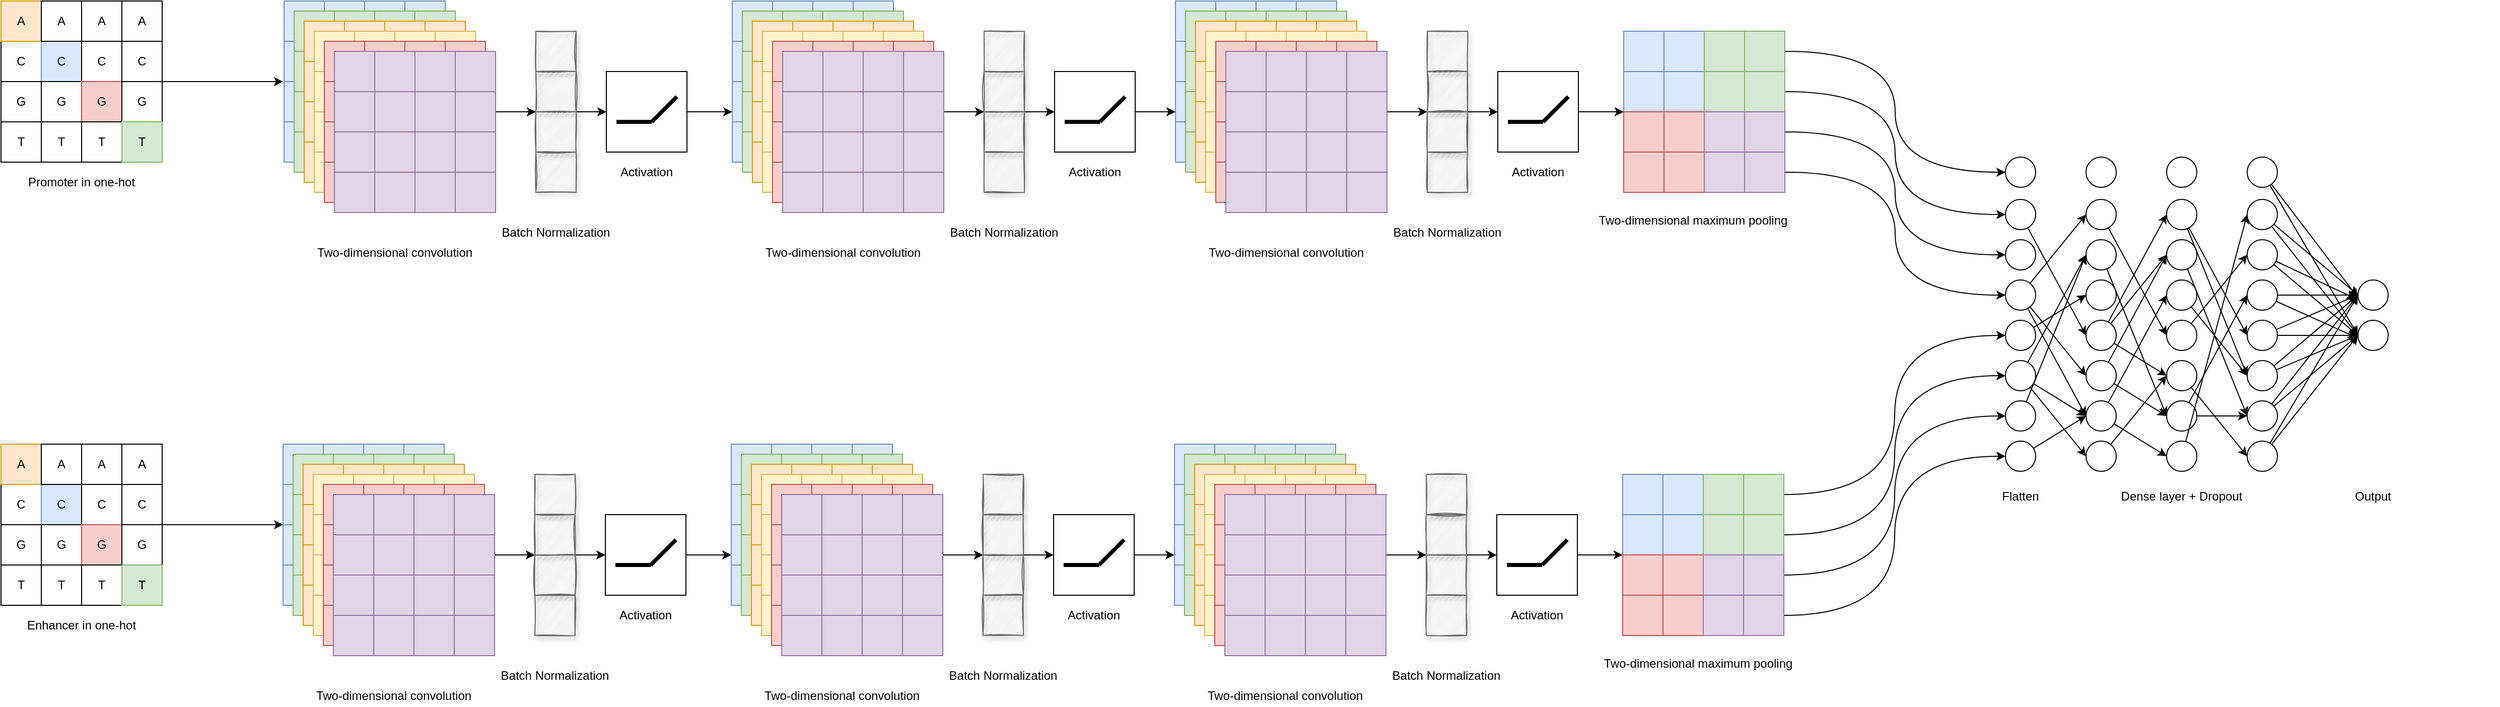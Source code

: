 <mxfile version="14.8.0" type="github">
  <diagram id="KxuiyelQ4g_LW83yEsCo" name="Page-1">
    <mxGraphModel dx="1673" dy="898" grid="1" gridSize="10" guides="1" tooltips="1" connect="1" arrows="1" fold="1" page="1" pageScale="1" pageWidth="4681" pageHeight="3300" math="0" shadow="0">
      <root>
        <mxCell id="0" />
        <mxCell id="1" parent="0" />
        <mxCell id="44AiBCDxBOzTBdy34bFM-1" value="" style="rounded=0;whiteSpace=wrap;html=1;" parent="1" vertex="1">
          <mxGeometry x="80" y="80" width="40" height="160" as="geometry" />
        </mxCell>
        <mxCell id="44AiBCDxBOzTBdy34bFM-2" value="" style="rounded=0;whiteSpace=wrap;html=1;" parent="1" vertex="1">
          <mxGeometry x="80" y="120" width="40" height="40" as="geometry" />
        </mxCell>
        <mxCell id="44AiBCDxBOzTBdy34bFM-3" value="" style="rounded=0;whiteSpace=wrap;html=1;" parent="1" vertex="1">
          <mxGeometry x="80" y="160" width="40" height="40" as="geometry" />
        </mxCell>
        <mxCell id="44AiBCDxBOzTBdy34bFM-4" value="" style="rounded=0;whiteSpace=wrap;html=1;" parent="1" vertex="1">
          <mxGeometry x="80" y="200" width="40" height="40" as="geometry" />
        </mxCell>
        <mxCell id="44AiBCDxBOzTBdy34bFM-5" value="" style="rounded=0;whiteSpace=wrap;html=1;fillColor=#ffe6cc;strokeColor=#d79b00;" parent="1" vertex="1">
          <mxGeometry x="80" y="80" width="40" height="40" as="geometry" />
        </mxCell>
        <mxCell id="44AiBCDxBOzTBdy34bFM-6" value="&lt;div&gt;A&lt;/div&gt;" style="text;html=1;strokeColor=none;fillColor=none;align=center;verticalAlign=middle;whiteSpace=wrap;rounded=0;" parent="1" vertex="1">
          <mxGeometry x="80" y="90" width="40" height="20" as="geometry" />
        </mxCell>
        <mxCell id="44AiBCDxBOzTBdy34bFM-7" value="C" style="text;html=1;strokeColor=none;fillColor=none;align=center;verticalAlign=middle;whiteSpace=wrap;rounded=0;" parent="1" vertex="1">
          <mxGeometry x="80" y="130" width="40" height="20" as="geometry" />
        </mxCell>
        <mxCell id="44AiBCDxBOzTBdy34bFM-8" value="G" style="text;html=1;strokeColor=none;fillColor=none;align=center;verticalAlign=middle;whiteSpace=wrap;rounded=0;" parent="1" vertex="1">
          <mxGeometry x="80" y="170" width="40" height="20" as="geometry" />
        </mxCell>
        <mxCell id="44AiBCDxBOzTBdy34bFM-9" value="T" style="text;html=1;strokeColor=none;fillColor=none;align=center;verticalAlign=middle;whiteSpace=wrap;rounded=0;" parent="1" vertex="1">
          <mxGeometry x="80" y="210" width="40" height="20" as="geometry" />
        </mxCell>
        <mxCell id="44AiBCDxBOzTBdy34bFM-11" value="" style="rounded=0;whiteSpace=wrap;html=1;" parent="1" vertex="1">
          <mxGeometry x="120" y="80" width="40" height="160" as="geometry" />
        </mxCell>
        <mxCell id="44AiBCDxBOzTBdy34bFM-12" value="" style="rounded=0;whiteSpace=wrap;html=1;fillColor=#dae8fc;strokeColor=#6c8ebf;" parent="1" vertex="1">
          <mxGeometry x="120" y="120" width="40" height="40" as="geometry" />
        </mxCell>
        <mxCell id="44AiBCDxBOzTBdy34bFM-13" value="" style="rounded=0;whiteSpace=wrap;html=1;" parent="1" vertex="1">
          <mxGeometry x="120" y="160" width="40" height="40" as="geometry" />
        </mxCell>
        <mxCell id="44AiBCDxBOzTBdy34bFM-14" value="" style="rounded=0;whiteSpace=wrap;html=1;" parent="1" vertex="1">
          <mxGeometry x="120" y="200" width="40" height="40" as="geometry" />
        </mxCell>
        <mxCell id="44AiBCDxBOzTBdy34bFM-15" value="" style="rounded=0;whiteSpace=wrap;html=1;" parent="1" vertex="1">
          <mxGeometry x="120" y="80" width="40" height="40" as="geometry" />
        </mxCell>
        <mxCell id="44AiBCDxBOzTBdy34bFM-16" value="&lt;div&gt;A&lt;/div&gt;" style="text;html=1;strokeColor=none;fillColor=none;align=center;verticalAlign=middle;whiteSpace=wrap;rounded=0;" parent="1" vertex="1">
          <mxGeometry x="120" y="90" width="40" height="20" as="geometry" />
        </mxCell>
        <mxCell id="44AiBCDxBOzTBdy34bFM-17" value="C" style="text;html=1;strokeColor=none;fillColor=none;align=center;verticalAlign=middle;whiteSpace=wrap;rounded=0;" parent="1" vertex="1">
          <mxGeometry x="120" y="130" width="40" height="20" as="geometry" />
        </mxCell>
        <mxCell id="44AiBCDxBOzTBdy34bFM-18" value="G" style="text;html=1;strokeColor=none;fillColor=none;align=center;verticalAlign=middle;whiteSpace=wrap;rounded=0;" parent="1" vertex="1">
          <mxGeometry x="120" y="170" width="40" height="20" as="geometry" />
        </mxCell>
        <mxCell id="44AiBCDxBOzTBdy34bFM-19" value="T" style="text;html=1;strokeColor=none;fillColor=none;align=center;verticalAlign=middle;whiteSpace=wrap;rounded=0;" parent="1" vertex="1">
          <mxGeometry x="120" y="210" width="40" height="20" as="geometry" />
        </mxCell>
        <mxCell id="44AiBCDxBOzTBdy34bFM-20" value="" style="rounded=0;whiteSpace=wrap;html=1;" parent="1" vertex="1">
          <mxGeometry x="120" y="80" width="40" height="160" as="geometry" />
        </mxCell>
        <mxCell id="44AiBCDxBOzTBdy34bFM-21" value="" style="rounded=0;whiteSpace=wrap;html=1;fillColor=#dae8fc;strokeColor=#6c8ebf;" parent="1" vertex="1">
          <mxGeometry x="120" y="120" width="40" height="40" as="geometry" />
        </mxCell>
        <mxCell id="44AiBCDxBOzTBdy34bFM-22" value="" style="rounded=0;whiteSpace=wrap;html=1;" parent="1" vertex="1">
          <mxGeometry x="120" y="160" width="40" height="40" as="geometry" />
        </mxCell>
        <mxCell id="44AiBCDxBOzTBdy34bFM-23" value="" style="rounded=0;whiteSpace=wrap;html=1;" parent="1" vertex="1">
          <mxGeometry x="120" y="200" width="40" height="40" as="geometry" />
        </mxCell>
        <mxCell id="44AiBCDxBOzTBdy34bFM-24" value="" style="rounded=0;whiteSpace=wrap;html=1;" parent="1" vertex="1">
          <mxGeometry x="120" y="80" width="40" height="40" as="geometry" />
        </mxCell>
        <mxCell id="44AiBCDxBOzTBdy34bFM-25" value="&lt;div&gt;A&lt;/div&gt;" style="text;html=1;strokeColor=none;fillColor=none;align=center;verticalAlign=middle;whiteSpace=wrap;rounded=0;" parent="1" vertex="1">
          <mxGeometry x="120" y="90" width="40" height="20" as="geometry" />
        </mxCell>
        <mxCell id="44AiBCDxBOzTBdy34bFM-26" value="C" style="text;html=1;strokeColor=none;fillColor=none;align=center;verticalAlign=middle;whiteSpace=wrap;rounded=0;" parent="1" vertex="1">
          <mxGeometry x="120" y="130" width="40" height="20" as="geometry" />
        </mxCell>
        <mxCell id="44AiBCDxBOzTBdy34bFM-27" value="G" style="text;html=1;strokeColor=none;fillColor=none;align=center;verticalAlign=middle;whiteSpace=wrap;rounded=0;" parent="1" vertex="1">
          <mxGeometry x="120" y="170" width="40" height="20" as="geometry" />
        </mxCell>
        <mxCell id="44AiBCDxBOzTBdy34bFM-28" value="T" style="text;html=1;strokeColor=none;fillColor=none;align=center;verticalAlign=middle;whiteSpace=wrap;rounded=0;" parent="1" vertex="1">
          <mxGeometry x="120" y="210" width="40" height="20" as="geometry" />
        </mxCell>
        <mxCell id="44AiBCDxBOzTBdy34bFM-29" value="" style="rounded=0;whiteSpace=wrap;html=1;" parent="1" vertex="1">
          <mxGeometry x="160" y="80" width="40" height="160" as="geometry" />
        </mxCell>
        <mxCell id="44AiBCDxBOzTBdy34bFM-30" value="" style="rounded=0;whiteSpace=wrap;html=1;fillColor=#dae8fc;strokeColor=#6c8ebf;" parent="1" vertex="1">
          <mxGeometry x="160" y="120" width="40" height="40" as="geometry" />
        </mxCell>
        <mxCell id="44AiBCDxBOzTBdy34bFM-31" value="" style="rounded=0;whiteSpace=wrap;html=1;" parent="1" vertex="1">
          <mxGeometry x="160" y="160" width="40" height="40" as="geometry" />
        </mxCell>
        <mxCell id="44AiBCDxBOzTBdy34bFM-32" value="" style="rounded=0;whiteSpace=wrap;html=1;" parent="1" vertex="1">
          <mxGeometry x="160" y="200" width="40" height="40" as="geometry" />
        </mxCell>
        <mxCell id="44AiBCDxBOzTBdy34bFM-33" value="" style="rounded=0;whiteSpace=wrap;html=1;" parent="1" vertex="1">
          <mxGeometry x="160" y="80" width="40" height="40" as="geometry" />
        </mxCell>
        <mxCell id="44AiBCDxBOzTBdy34bFM-34" value="&lt;div&gt;A&lt;/div&gt;" style="text;html=1;strokeColor=none;fillColor=none;align=center;verticalAlign=middle;whiteSpace=wrap;rounded=0;" parent="1" vertex="1">
          <mxGeometry x="160" y="90" width="40" height="20" as="geometry" />
        </mxCell>
        <mxCell id="44AiBCDxBOzTBdy34bFM-35" value="C" style="text;html=1;strokeColor=none;fillColor=none;align=center;verticalAlign=middle;whiteSpace=wrap;rounded=0;" parent="1" vertex="1">
          <mxGeometry x="160" y="130" width="40" height="20" as="geometry" />
        </mxCell>
        <mxCell id="44AiBCDxBOzTBdy34bFM-36" value="G" style="text;html=1;strokeColor=none;fillColor=none;align=center;verticalAlign=middle;whiteSpace=wrap;rounded=0;" parent="1" vertex="1">
          <mxGeometry x="160" y="170" width="40" height="20" as="geometry" />
        </mxCell>
        <mxCell id="44AiBCDxBOzTBdy34bFM-37" value="T" style="text;html=1;strokeColor=none;fillColor=none;align=center;verticalAlign=middle;whiteSpace=wrap;rounded=0;" parent="1" vertex="1">
          <mxGeometry x="160" y="210" width="40" height="20" as="geometry" />
        </mxCell>
        <mxCell id="44AiBCDxBOzTBdy34bFM-38" value="" style="rounded=0;whiteSpace=wrap;html=1;" parent="1" vertex="1">
          <mxGeometry x="160" y="80" width="40" height="160" as="geometry" />
        </mxCell>
        <mxCell id="44AiBCDxBOzTBdy34bFM-39" value="" style="rounded=0;whiteSpace=wrap;html=1;" parent="1" vertex="1">
          <mxGeometry x="160" y="120" width="40" height="40" as="geometry" />
        </mxCell>
        <mxCell id="44AiBCDxBOzTBdy34bFM-40" value="" style="rounded=0;whiteSpace=wrap;html=1;fillColor=#f8cecc;strokeColor=#b85450;" parent="1" vertex="1">
          <mxGeometry x="160" y="160" width="40" height="40" as="geometry" />
        </mxCell>
        <mxCell id="44AiBCDxBOzTBdy34bFM-41" value="" style="rounded=0;whiteSpace=wrap;html=1;" parent="1" vertex="1">
          <mxGeometry x="160" y="200" width="40" height="40" as="geometry" />
        </mxCell>
        <mxCell id="44AiBCDxBOzTBdy34bFM-42" value="" style="rounded=0;whiteSpace=wrap;html=1;" parent="1" vertex="1">
          <mxGeometry x="160" y="80" width="40" height="40" as="geometry" />
        </mxCell>
        <mxCell id="44AiBCDxBOzTBdy34bFM-43" value="&lt;div&gt;A&lt;/div&gt;" style="text;html=1;strokeColor=none;fillColor=none;align=center;verticalAlign=middle;whiteSpace=wrap;rounded=0;" parent="1" vertex="1">
          <mxGeometry x="160" y="90" width="40" height="20" as="geometry" />
        </mxCell>
        <mxCell id="44AiBCDxBOzTBdy34bFM-44" value="C" style="text;html=1;strokeColor=none;fillColor=none;align=center;verticalAlign=middle;whiteSpace=wrap;rounded=0;" parent="1" vertex="1">
          <mxGeometry x="160" y="130" width="40" height="20" as="geometry" />
        </mxCell>
        <mxCell id="44AiBCDxBOzTBdy34bFM-45" value="G" style="text;html=1;strokeColor=none;fillColor=none;align=center;verticalAlign=middle;whiteSpace=wrap;rounded=0;" parent="1" vertex="1">
          <mxGeometry x="160" y="170" width="40" height="20" as="geometry" />
        </mxCell>
        <mxCell id="44AiBCDxBOzTBdy34bFM-46" value="T" style="text;html=1;strokeColor=none;fillColor=none;align=center;verticalAlign=middle;whiteSpace=wrap;rounded=0;" parent="1" vertex="1">
          <mxGeometry x="160" y="210" width="40" height="20" as="geometry" />
        </mxCell>
        <mxCell id="44AiBCDxBOzTBdy34bFM-47" value="" style="rounded=0;whiteSpace=wrap;html=1;" parent="1" vertex="1">
          <mxGeometry x="200" y="80" width="40" height="160" as="geometry" />
        </mxCell>
        <mxCell id="44AiBCDxBOzTBdy34bFM-48" value="" style="rounded=0;whiteSpace=wrap;html=1;fillColor=#dae8fc;strokeColor=#6c8ebf;" parent="1" vertex="1">
          <mxGeometry x="200" y="120" width="40" height="40" as="geometry" />
        </mxCell>
        <mxCell id="44AiBCDxBOzTBdy34bFM-49" value="" style="rounded=0;whiteSpace=wrap;html=1;" parent="1" vertex="1">
          <mxGeometry x="200" y="160" width="40" height="40" as="geometry" />
        </mxCell>
        <mxCell id="44AiBCDxBOzTBdy34bFM-50" value="" style="rounded=0;whiteSpace=wrap;html=1;" parent="1" vertex="1">
          <mxGeometry x="200" y="200" width="40" height="40" as="geometry" />
        </mxCell>
        <mxCell id="44AiBCDxBOzTBdy34bFM-51" value="" style="rounded=0;whiteSpace=wrap;html=1;" parent="1" vertex="1">
          <mxGeometry x="200" y="80" width="40" height="40" as="geometry" />
        </mxCell>
        <mxCell id="44AiBCDxBOzTBdy34bFM-52" value="&lt;div&gt;A&lt;/div&gt;" style="text;html=1;strokeColor=none;fillColor=none;align=center;verticalAlign=middle;whiteSpace=wrap;rounded=0;" parent="1" vertex="1">
          <mxGeometry x="200" y="90" width="40" height="20" as="geometry" />
        </mxCell>
        <mxCell id="44AiBCDxBOzTBdy34bFM-53" value="C" style="text;html=1;strokeColor=none;fillColor=none;align=center;verticalAlign=middle;whiteSpace=wrap;rounded=0;" parent="1" vertex="1">
          <mxGeometry x="200" y="130" width="40" height="20" as="geometry" />
        </mxCell>
        <mxCell id="44AiBCDxBOzTBdy34bFM-54" value="G" style="text;html=1;strokeColor=none;fillColor=none;align=center;verticalAlign=middle;whiteSpace=wrap;rounded=0;" parent="1" vertex="1">
          <mxGeometry x="200" y="170" width="40" height="20" as="geometry" />
        </mxCell>
        <mxCell id="44AiBCDxBOzTBdy34bFM-55" value="T" style="text;html=1;strokeColor=none;fillColor=none;align=center;verticalAlign=middle;whiteSpace=wrap;rounded=0;" parent="1" vertex="1">
          <mxGeometry x="200" y="210" width="40" height="20" as="geometry" />
        </mxCell>
        <mxCell id="44AiBCDxBOzTBdy34bFM-56" value="" style="rounded=0;whiteSpace=wrap;html=1;" parent="1" vertex="1">
          <mxGeometry x="200" y="80" width="40" height="160" as="geometry" />
        </mxCell>
        <mxCell id="44AiBCDxBOzTBdy34bFM-57" value="" style="rounded=0;whiteSpace=wrap;html=1;" parent="1" vertex="1">
          <mxGeometry x="200" y="120" width="40" height="40" as="geometry" />
        </mxCell>
        <mxCell id="44AiBCDxBOzTBdy34bFM-58" value="" style="rounded=0;whiteSpace=wrap;html=1;" parent="1" vertex="1">
          <mxGeometry x="200" y="160" width="40" height="40" as="geometry" />
        </mxCell>
        <mxCell id="44AiBCDxBOzTBdy34bFM-59" value="" style="rounded=0;whiteSpace=wrap;html=1;fillColor=#d5e8d4;strokeColor=#82b366;" parent="1" vertex="1">
          <mxGeometry x="200" y="200" width="40" height="40" as="geometry" />
        </mxCell>
        <mxCell id="44AiBCDxBOzTBdy34bFM-60" value="" style="rounded=0;whiteSpace=wrap;html=1;" parent="1" vertex="1">
          <mxGeometry x="200" y="80" width="40" height="40" as="geometry" />
        </mxCell>
        <mxCell id="44AiBCDxBOzTBdy34bFM-61" value="&lt;div&gt;A&lt;/div&gt;" style="text;html=1;strokeColor=none;fillColor=none;align=center;verticalAlign=middle;whiteSpace=wrap;rounded=0;" parent="1" vertex="1">
          <mxGeometry x="200" y="90" width="40" height="20" as="geometry" />
        </mxCell>
        <mxCell id="RfQtuhZZYuHVcFHUgVU_-364" style="edgeStyle=none;rounded=1;jumpSize=20;orthogonalLoop=1;jettySize=auto;html=1;strokeWidth=1;exitX=1;exitY=0;exitDx=0;exitDy=0;" edge="1" parent="1" source="44AiBCDxBOzTBdy34bFM-58">
          <mxGeometry relative="1" as="geometry">
            <mxPoint x="360" y="160" as="targetPoint" />
          </mxGeometry>
        </mxCell>
        <mxCell id="44AiBCDxBOzTBdy34bFM-62" value="C" style="text;html=1;align=center;verticalAlign=middle;whiteSpace=wrap;rounded=0;" parent="1" vertex="1">
          <mxGeometry x="200" y="130" width="40" height="20" as="geometry" />
        </mxCell>
        <mxCell id="44AiBCDxBOzTBdy34bFM-63" value="G" style="text;html=1;strokeColor=none;fillColor=none;align=center;verticalAlign=middle;whiteSpace=wrap;rounded=0;" parent="1" vertex="1">
          <mxGeometry x="200" y="170" width="40" height="20" as="geometry" />
        </mxCell>
        <mxCell id="44AiBCDxBOzTBdy34bFM-64" value="T" style="text;html=1;strokeColor=none;fillColor=none;align=center;verticalAlign=middle;whiteSpace=wrap;rounded=0;" parent="1" vertex="1">
          <mxGeometry x="200" y="210" width="40" height="20" as="geometry" />
        </mxCell>
        <mxCell id="44AiBCDxBOzTBdy34bFM-65" value="&lt;div&gt;Promoter in one-hot&lt;/div&gt;" style="text;html=1;strokeColor=none;fillColor=none;align=center;verticalAlign=middle;whiteSpace=wrap;rounded=0;" parent="1" vertex="1">
          <mxGeometry x="80" y="250" width="160" height="20" as="geometry" />
        </mxCell>
        <mxCell id="44AiBCDxBOzTBdy34bFM-66" value="" style="rounded=0;whiteSpace=wrap;html=1;" parent="1" vertex="1">
          <mxGeometry x="80" y="520" width="40" height="160" as="geometry" />
        </mxCell>
        <mxCell id="44AiBCDxBOzTBdy34bFM-67" value="" style="rounded=0;whiteSpace=wrap;html=1;" parent="1" vertex="1">
          <mxGeometry x="80" y="560" width="40" height="40" as="geometry" />
        </mxCell>
        <mxCell id="44AiBCDxBOzTBdy34bFM-68" value="" style="rounded=0;whiteSpace=wrap;html=1;" parent="1" vertex="1">
          <mxGeometry x="80" y="600" width="40" height="40" as="geometry" />
        </mxCell>
        <mxCell id="44AiBCDxBOzTBdy34bFM-69" value="" style="rounded=0;whiteSpace=wrap;html=1;" parent="1" vertex="1">
          <mxGeometry x="80" y="640" width="40" height="40" as="geometry" />
        </mxCell>
        <mxCell id="44AiBCDxBOzTBdy34bFM-70" value="" style="rounded=0;whiteSpace=wrap;html=1;fillColor=#ffe6cc;strokeColor=#d79b00;" parent="1" vertex="1">
          <mxGeometry x="80" y="520" width="40" height="40" as="geometry" />
        </mxCell>
        <mxCell id="44AiBCDxBOzTBdy34bFM-71" value="&lt;div&gt;A&lt;/div&gt;" style="text;html=1;strokeColor=none;fillColor=none;align=center;verticalAlign=middle;whiteSpace=wrap;rounded=0;" parent="1" vertex="1">
          <mxGeometry x="80" y="530" width="40" height="20" as="geometry" />
        </mxCell>
        <mxCell id="44AiBCDxBOzTBdy34bFM-72" value="C" style="text;html=1;strokeColor=none;fillColor=none;align=center;verticalAlign=middle;whiteSpace=wrap;rounded=0;" parent="1" vertex="1">
          <mxGeometry x="80" y="570" width="40" height="20" as="geometry" />
        </mxCell>
        <mxCell id="44AiBCDxBOzTBdy34bFM-73" value="G" style="text;html=1;strokeColor=none;fillColor=none;align=center;verticalAlign=middle;whiteSpace=wrap;rounded=0;" parent="1" vertex="1">
          <mxGeometry x="80" y="610" width="40" height="20" as="geometry" />
        </mxCell>
        <mxCell id="44AiBCDxBOzTBdy34bFM-74" value="T" style="text;html=1;strokeColor=none;fillColor=none;align=center;verticalAlign=middle;whiteSpace=wrap;rounded=0;" parent="1" vertex="1">
          <mxGeometry x="80" y="650" width="40" height="20" as="geometry" />
        </mxCell>
        <mxCell id="44AiBCDxBOzTBdy34bFM-75" value="" style="rounded=0;whiteSpace=wrap;html=1;" parent="1" vertex="1">
          <mxGeometry x="120" y="520" width="40" height="160" as="geometry" />
        </mxCell>
        <mxCell id="44AiBCDxBOzTBdy34bFM-76" value="" style="rounded=0;whiteSpace=wrap;html=1;fillColor=#dae8fc;strokeColor=#6c8ebf;" parent="1" vertex="1">
          <mxGeometry x="120" y="560" width="40" height="40" as="geometry" />
        </mxCell>
        <mxCell id="44AiBCDxBOzTBdy34bFM-77" value="" style="rounded=0;whiteSpace=wrap;html=1;" parent="1" vertex="1">
          <mxGeometry x="120" y="600" width="40" height="40" as="geometry" />
        </mxCell>
        <mxCell id="44AiBCDxBOzTBdy34bFM-78" value="" style="rounded=0;whiteSpace=wrap;html=1;" parent="1" vertex="1">
          <mxGeometry x="120" y="640" width="40" height="40" as="geometry" />
        </mxCell>
        <mxCell id="44AiBCDxBOzTBdy34bFM-79" value="" style="rounded=0;whiteSpace=wrap;html=1;" parent="1" vertex="1">
          <mxGeometry x="120" y="520" width="40" height="40" as="geometry" />
        </mxCell>
        <mxCell id="44AiBCDxBOzTBdy34bFM-80" value="&lt;div&gt;A&lt;/div&gt;" style="text;html=1;strokeColor=none;fillColor=none;align=center;verticalAlign=middle;whiteSpace=wrap;rounded=0;" parent="1" vertex="1">
          <mxGeometry x="120" y="530" width="40" height="20" as="geometry" />
        </mxCell>
        <mxCell id="44AiBCDxBOzTBdy34bFM-81" value="C" style="text;html=1;strokeColor=none;fillColor=none;align=center;verticalAlign=middle;whiteSpace=wrap;rounded=0;" parent="1" vertex="1">
          <mxGeometry x="120" y="570" width="40" height="20" as="geometry" />
        </mxCell>
        <mxCell id="44AiBCDxBOzTBdy34bFM-82" value="G" style="text;html=1;strokeColor=none;fillColor=none;align=center;verticalAlign=middle;whiteSpace=wrap;rounded=0;" parent="1" vertex="1">
          <mxGeometry x="120" y="610" width="40" height="20" as="geometry" />
        </mxCell>
        <mxCell id="44AiBCDxBOzTBdy34bFM-83" value="T" style="text;html=1;strokeColor=none;fillColor=none;align=center;verticalAlign=middle;whiteSpace=wrap;rounded=0;" parent="1" vertex="1">
          <mxGeometry x="120" y="650" width="40" height="20" as="geometry" />
        </mxCell>
        <mxCell id="44AiBCDxBOzTBdy34bFM-84" value="" style="rounded=0;whiteSpace=wrap;html=1;" parent="1" vertex="1">
          <mxGeometry x="120" y="520" width="40" height="160" as="geometry" />
        </mxCell>
        <mxCell id="44AiBCDxBOzTBdy34bFM-85" value="" style="rounded=0;whiteSpace=wrap;html=1;fillColor=#dae8fc;strokeColor=#6c8ebf;" parent="1" vertex="1">
          <mxGeometry x="120" y="560" width="40" height="40" as="geometry" />
        </mxCell>
        <mxCell id="44AiBCDxBOzTBdy34bFM-86" value="" style="rounded=0;whiteSpace=wrap;html=1;" parent="1" vertex="1">
          <mxGeometry x="120" y="600" width="40" height="40" as="geometry" />
        </mxCell>
        <mxCell id="44AiBCDxBOzTBdy34bFM-87" value="" style="rounded=0;whiteSpace=wrap;html=1;" parent="1" vertex="1">
          <mxGeometry x="120" y="640" width="40" height="40" as="geometry" />
        </mxCell>
        <mxCell id="44AiBCDxBOzTBdy34bFM-88" value="" style="rounded=0;whiteSpace=wrap;html=1;" parent="1" vertex="1">
          <mxGeometry x="120" y="520" width="40" height="40" as="geometry" />
        </mxCell>
        <mxCell id="44AiBCDxBOzTBdy34bFM-89" value="&lt;div&gt;A&lt;/div&gt;" style="text;html=1;strokeColor=none;fillColor=none;align=center;verticalAlign=middle;whiteSpace=wrap;rounded=0;" parent="1" vertex="1">
          <mxGeometry x="120" y="530" width="40" height="20" as="geometry" />
        </mxCell>
        <mxCell id="44AiBCDxBOzTBdy34bFM-90" value="C" style="text;html=1;strokeColor=none;fillColor=none;align=center;verticalAlign=middle;whiteSpace=wrap;rounded=0;" parent="1" vertex="1">
          <mxGeometry x="120" y="570" width="40" height="20" as="geometry" />
        </mxCell>
        <mxCell id="44AiBCDxBOzTBdy34bFM-91" value="G" style="text;html=1;strokeColor=none;fillColor=none;align=center;verticalAlign=middle;whiteSpace=wrap;rounded=0;" parent="1" vertex="1">
          <mxGeometry x="120" y="610" width="40" height="20" as="geometry" />
        </mxCell>
        <mxCell id="44AiBCDxBOzTBdy34bFM-92" value="T" style="text;html=1;strokeColor=none;fillColor=none;align=center;verticalAlign=middle;whiteSpace=wrap;rounded=0;" parent="1" vertex="1">
          <mxGeometry x="120" y="650" width="40" height="20" as="geometry" />
        </mxCell>
        <mxCell id="44AiBCDxBOzTBdy34bFM-93" value="" style="rounded=0;whiteSpace=wrap;html=1;" parent="1" vertex="1">
          <mxGeometry x="160" y="520" width="40" height="160" as="geometry" />
        </mxCell>
        <mxCell id="44AiBCDxBOzTBdy34bFM-94" value="" style="rounded=0;whiteSpace=wrap;html=1;fillColor=#dae8fc;strokeColor=#6c8ebf;" parent="1" vertex="1">
          <mxGeometry x="160" y="560" width="40" height="40" as="geometry" />
        </mxCell>
        <mxCell id="44AiBCDxBOzTBdy34bFM-95" value="" style="rounded=0;whiteSpace=wrap;html=1;" parent="1" vertex="1">
          <mxGeometry x="160" y="600" width="40" height="40" as="geometry" />
        </mxCell>
        <mxCell id="44AiBCDxBOzTBdy34bFM-96" value="" style="rounded=0;whiteSpace=wrap;html=1;" parent="1" vertex="1">
          <mxGeometry x="160" y="640" width="40" height="40" as="geometry" />
        </mxCell>
        <mxCell id="44AiBCDxBOzTBdy34bFM-97" value="" style="rounded=0;whiteSpace=wrap;html=1;" parent="1" vertex="1">
          <mxGeometry x="160" y="520" width="40" height="40" as="geometry" />
        </mxCell>
        <mxCell id="44AiBCDxBOzTBdy34bFM-98" value="&lt;div&gt;A&lt;/div&gt;" style="text;html=1;strokeColor=none;fillColor=none;align=center;verticalAlign=middle;whiteSpace=wrap;rounded=0;" parent="1" vertex="1">
          <mxGeometry x="160" y="530" width="40" height="20" as="geometry" />
        </mxCell>
        <mxCell id="44AiBCDxBOzTBdy34bFM-99" value="C" style="text;html=1;strokeColor=none;fillColor=none;align=center;verticalAlign=middle;whiteSpace=wrap;rounded=0;" parent="1" vertex="1">
          <mxGeometry x="160" y="570" width="40" height="20" as="geometry" />
        </mxCell>
        <mxCell id="44AiBCDxBOzTBdy34bFM-100" value="G" style="text;html=1;strokeColor=none;fillColor=none;align=center;verticalAlign=middle;whiteSpace=wrap;rounded=0;" parent="1" vertex="1">
          <mxGeometry x="160" y="610" width="40" height="20" as="geometry" />
        </mxCell>
        <mxCell id="44AiBCDxBOzTBdy34bFM-101" value="T" style="text;html=1;strokeColor=none;fillColor=none;align=center;verticalAlign=middle;whiteSpace=wrap;rounded=0;" parent="1" vertex="1">
          <mxGeometry x="160" y="650" width="40" height="20" as="geometry" />
        </mxCell>
        <mxCell id="44AiBCDxBOzTBdy34bFM-102" value="" style="rounded=0;whiteSpace=wrap;html=1;" parent="1" vertex="1">
          <mxGeometry x="160" y="520" width="40" height="160" as="geometry" />
        </mxCell>
        <mxCell id="44AiBCDxBOzTBdy34bFM-103" value="" style="rounded=0;whiteSpace=wrap;html=1;" parent="1" vertex="1">
          <mxGeometry x="160" y="560" width="40" height="40" as="geometry" />
        </mxCell>
        <mxCell id="44AiBCDxBOzTBdy34bFM-104" value="" style="rounded=0;whiteSpace=wrap;html=1;fillColor=#f8cecc;strokeColor=#b85450;" parent="1" vertex="1">
          <mxGeometry x="160" y="600" width="40" height="40" as="geometry" />
        </mxCell>
        <mxCell id="44AiBCDxBOzTBdy34bFM-105" value="" style="rounded=0;whiteSpace=wrap;html=1;" parent="1" vertex="1">
          <mxGeometry x="160" y="640" width="40" height="40" as="geometry" />
        </mxCell>
        <mxCell id="44AiBCDxBOzTBdy34bFM-106" value="" style="rounded=0;whiteSpace=wrap;html=1;" parent="1" vertex="1">
          <mxGeometry x="160" y="520" width="40" height="40" as="geometry" />
        </mxCell>
        <mxCell id="44AiBCDxBOzTBdy34bFM-107" value="&lt;div&gt;A&lt;/div&gt;" style="text;html=1;strokeColor=none;fillColor=none;align=center;verticalAlign=middle;whiteSpace=wrap;rounded=0;" parent="1" vertex="1">
          <mxGeometry x="160" y="530" width="40" height="20" as="geometry" />
        </mxCell>
        <mxCell id="44AiBCDxBOzTBdy34bFM-108" value="C" style="text;html=1;strokeColor=none;fillColor=none;align=center;verticalAlign=middle;whiteSpace=wrap;rounded=0;" parent="1" vertex="1">
          <mxGeometry x="160" y="570" width="40" height="20" as="geometry" />
        </mxCell>
        <mxCell id="44AiBCDxBOzTBdy34bFM-109" value="G" style="text;html=1;strokeColor=none;fillColor=none;align=center;verticalAlign=middle;whiteSpace=wrap;rounded=0;" parent="1" vertex="1">
          <mxGeometry x="160" y="610" width="40" height="20" as="geometry" />
        </mxCell>
        <mxCell id="44AiBCDxBOzTBdy34bFM-110" value="T" style="text;html=1;strokeColor=none;fillColor=none;align=center;verticalAlign=middle;whiteSpace=wrap;rounded=0;" parent="1" vertex="1">
          <mxGeometry x="160" y="650" width="40" height="20" as="geometry" />
        </mxCell>
        <mxCell id="44AiBCDxBOzTBdy34bFM-111" value="" style="rounded=0;whiteSpace=wrap;html=1;" parent="1" vertex="1">
          <mxGeometry x="200" y="520" width="40" height="160" as="geometry" />
        </mxCell>
        <mxCell id="44AiBCDxBOzTBdy34bFM-112" value="" style="rounded=0;whiteSpace=wrap;html=1;fillColor=#dae8fc;strokeColor=#6c8ebf;" parent="1" vertex="1">
          <mxGeometry x="200" y="560" width="40" height="40" as="geometry" />
        </mxCell>
        <mxCell id="44AiBCDxBOzTBdy34bFM-113" value="" style="rounded=0;whiteSpace=wrap;html=1;" parent="1" vertex="1">
          <mxGeometry x="200" y="600" width="40" height="40" as="geometry" />
        </mxCell>
        <mxCell id="44AiBCDxBOzTBdy34bFM-114" value="" style="rounded=0;whiteSpace=wrap;html=1;" parent="1" vertex="1">
          <mxGeometry x="200" y="640" width="40" height="40" as="geometry" />
        </mxCell>
        <mxCell id="44AiBCDxBOzTBdy34bFM-115" value="" style="rounded=0;whiteSpace=wrap;html=1;" parent="1" vertex="1">
          <mxGeometry x="200" y="520" width="40" height="40" as="geometry" />
        </mxCell>
        <mxCell id="44AiBCDxBOzTBdy34bFM-116" value="&lt;div&gt;A&lt;/div&gt;" style="text;html=1;strokeColor=none;fillColor=none;align=center;verticalAlign=middle;whiteSpace=wrap;rounded=0;" parent="1" vertex="1">
          <mxGeometry x="200" y="530" width="40" height="20" as="geometry" />
        </mxCell>
        <mxCell id="44AiBCDxBOzTBdy34bFM-117" value="C" style="text;html=1;strokeColor=none;fillColor=none;align=center;verticalAlign=middle;whiteSpace=wrap;rounded=0;" parent="1" vertex="1">
          <mxGeometry x="200" y="570" width="40" height="20" as="geometry" />
        </mxCell>
        <mxCell id="44AiBCDxBOzTBdy34bFM-118" value="G" style="text;html=1;strokeColor=none;fillColor=none;align=center;verticalAlign=middle;whiteSpace=wrap;rounded=0;" parent="1" vertex="1">
          <mxGeometry x="200" y="610" width="40" height="20" as="geometry" />
        </mxCell>
        <mxCell id="44AiBCDxBOzTBdy34bFM-119" value="T" style="text;html=1;strokeColor=none;fillColor=none;align=center;verticalAlign=middle;whiteSpace=wrap;rounded=0;" parent="1" vertex="1">
          <mxGeometry x="200" y="650" width="40" height="20" as="geometry" />
        </mxCell>
        <mxCell id="44AiBCDxBOzTBdy34bFM-120" value="" style="rounded=0;whiteSpace=wrap;html=1;" parent="1" vertex="1">
          <mxGeometry x="200" y="520" width="40" height="160" as="geometry" />
        </mxCell>
        <mxCell id="44AiBCDxBOzTBdy34bFM-121" value="" style="rounded=0;whiteSpace=wrap;html=1;" parent="1" vertex="1">
          <mxGeometry x="200" y="560" width="40" height="40" as="geometry" />
        </mxCell>
        <mxCell id="44AiBCDxBOzTBdy34bFM-122" value="" style="rounded=0;whiteSpace=wrap;html=1;" parent="1" vertex="1">
          <mxGeometry x="200" y="600" width="40" height="40" as="geometry" />
        </mxCell>
        <mxCell id="44AiBCDxBOzTBdy34bFM-123" value="" style="rounded=0;whiteSpace=wrap;html=1;fillColor=#d5e8d4;strokeColor=#82b366;" parent="1" vertex="1">
          <mxGeometry x="200" y="640" width="40" height="40" as="geometry" />
        </mxCell>
        <mxCell id="44AiBCDxBOzTBdy34bFM-124" value="" style="rounded=0;whiteSpace=wrap;html=1;" parent="1" vertex="1">
          <mxGeometry x="200" y="520" width="40" height="40" as="geometry" />
        </mxCell>
        <mxCell id="44AiBCDxBOzTBdy34bFM-125" value="&lt;div&gt;A&lt;/div&gt;" style="text;html=1;strokeColor=none;fillColor=none;align=center;verticalAlign=middle;whiteSpace=wrap;rounded=0;" parent="1" vertex="1">
          <mxGeometry x="200" y="530" width="40" height="20" as="geometry" />
        </mxCell>
        <mxCell id="RfQtuhZZYuHVcFHUgVU_-365" style="edgeStyle=none;rounded=1;jumpSize=20;orthogonalLoop=1;jettySize=auto;html=1;entryX=0;entryY=0;entryDx=0;entryDy=0;strokeWidth=1;exitX=1;exitY=0;exitDx=0;exitDy=0;" edge="1" parent="1" source="44AiBCDxBOzTBdy34bFM-122" target="RfQtuhZZYuHVcFHUgVU_-10">
          <mxGeometry relative="1" as="geometry" />
        </mxCell>
        <mxCell id="44AiBCDxBOzTBdy34bFM-126" value="C" style="text;html=1;align=center;verticalAlign=middle;whiteSpace=wrap;rounded=0;" parent="1" vertex="1">
          <mxGeometry x="200" y="570" width="40" height="20" as="geometry" />
        </mxCell>
        <mxCell id="44AiBCDxBOzTBdy34bFM-127" value="G" style="text;html=1;strokeColor=none;fillColor=none;align=center;verticalAlign=middle;whiteSpace=wrap;rounded=0;" parent="1" vertex="1">
          <mxGeometry x="200" y="610" width="40" height="20" as="geometry" />
        </mxCell>
        <mxCell id="44AiBCDxBOzTBdy34bFM-128" value="T" style="text;html=1;strokeColor=none;fillColor=none;align=center;verticalAlign=middle;whiteSpace=wrap;rounded=0;" parent="1" vertex="1">
          <mxGeometry x="200" y="650" width="40" height="20" as="geometry" />
        </mxCell>
        <mxCell id="44AiBCDxBOzTBdy34bFM-129" value="&lt;div&gt;Enhancer in one-hot&lt;/div&gt;" style="text;html=1;strokeColor=none;fillColor=none;align=center;verticalAlign=middle;whiteSpace=wrap;rounded=0;" parent="1" vertex="1">
          <mxGeometry x="80" y="690" width="160" height="20" as="geometry" />
        </mxCell>
        <mxCell id="44AiBCDxBOzTBdy34bFM-130" value="" style="rounded=0;whiteSpace=wrap;html=1;fillColor=#dae8fc;strokeColor=#6c8ebf;" parent="1" vertex="1">
          <mxGeometry x="361" y="80" width="40" height="40" as="geometry" />
        </mxCell>
        <mxCell id="44AiBCDxBOzTBdy34bFM-131" value="" style="rounded=0;whiteSpace=wrap;html=1;fillColor=#dae8fc;strokeColor=#6c8ebf;" parent="1" vertex="1">
          <mxGeometry x="401" y="80" width="40" height="40" as="geometry" />
        </mxCell>
        <mxCell id="44AiBCDxBOzTBdy34bFM-132" value="" style="rounded=0;whiteSpace=wrap;html=1;fillColor=#dae8fc;strokeColor=#6c8ebf;" parent="1" vertex="1">
          <mxGeometry x="441" y="80" width="40" height="40" as="geometry" />
        </mxCell>
        <mxCell id="44AiBCDxBOzTBdy34bFM-133" value="" style="rounded=0;whiteSpace=wrap;html=1;fillColor=#dae8fc;strokeColor=#6c8ebf;" parent="1" vertex="1">
          <mxGeometry x="481" y="80" width="40" height="40" as="geometry" />
        </mxCell>
        <mxCell id="44AiBCDxBOzTBdy34bFM-160" value="" style="rounded=0;whiteSpace=wrap;html=1;fillColor=#dae8fc;strokeColor=#6c8ebf;" parent="1" vertex="1">
          <mxGeometry x="361" y="120" width="40" height="40" as="geometry" />
        </mxCell>
        <mxCell id="44AiBCDxBOzTBdy34bFM-161" value="" style="rounded=0;whiteSpace=wrap;html=1;fillColor=#dae8fc;strokeColor=#6c8ebf;" parent="1" vertex="1">
          <mxGeometry x="401" y="120" width="40" height="40" as="geometry" />
        </mxCell>
        <mxCell id="44AiBCDxBOzTBdy34bFM-162" value="" style="rounded=0;whiteSpace=wrap;html=1;fillColor=#dae8fc;strokeColor=#6c8ebf;" parent="1" vertex="1">
          <mxGeometry x="441" y="120" width="40" height="40" as="geometry" />
        </mxCell>
        <mxCell id="44AiBCDxBOzTBdy34bFM-163" value="" style="rounded=0;whiteSpace=wrap;html=1;fillColor=#dae8fc;strokeColor=#6c8ebf;" parent="1" vertex="1">
          <mxGeometry x="481" y="120" width="40" height="40" as="geometry" />
        </mxCell>
        <mxCell id="44AiBCDxBOzTBdy34bFM-164" value="" style="rounded=0;whiteSpace=wrap;html=1;fillColor=#dae8fc;strokeColor=#6c8ebf;" parent="1" vertex="1">
          <mxGeometry x="521" y="120" width="40" height="40" as="geometry" />
        </mxCell>
        <mxCell id="44AiBCDxBOzTBdy34bFM-166" value="" style="rounded=0;whiteSpace=wrap;html=1;fillColor=#dae8fc;strokeColor=#6c8ebf;" parent="1" vertex="1">
          <mxGeometry x="361" y="160" width="40" height="40" as="geometry" />
        </mxCell>
        <mxCell id="44AiBCDxBOzTBdy34bFM-167" value="" style="rounded=0;whiteSpace=wrap;html=1;fillColor=#dae8fc;strokeColor=#6c8ebf;" parent="1" vertex="1">
          <mxGeometry x="401" y="160" width="40" height="40" as="geometry" />
        </mxCell>
        <mxCell id="44AiBCDxBOzTBdy34bFM-168" value="" style="rounded=0;whiteSpace=wrap;html=1;fillColor=#dae8fc;strokeColor=#6c8ebf;" parent="1" vertex="1">
          <mxGeometry x="441" y="160" width="40" height="40" as="geometry" />
        </mxCell>
        <mxCell id="44AiBCDxBOzTBdy34bFM-169" value="" style="rounded=0;whiteSpace=wrap;html=1;fillColor=#dae8fc;strokeColor=#6c8ebf;" parent="1" vertex="1">
          <mxGeometry x="481" y="160" width="40" height="40" as="geometry" />
        </mxCell>
        <mxCell id="44AiBCDxBOzTBdy34bFM-170" value="" style="rounded=0;whiteSpace=wrap;html=1;fillColor=#dae8fc;strokeColor=#6c8ebf;" parent="1" vertex="1">
          <mxGeometry x="521" y="160" width="40" height="40" as="geometry" />
        </mxCell>
        <mxCell id="44AiBCDxBOzTBdy34bFM-172" value="" style="rounded=0;whiteSpace=wrap;html=1;fillColor=#dae8fc;strokeColor=#6c8ebf;" parent="1" vertex="1">
          <mxGeometry x="361" y="200" width="40" height="40" as="geometry" />
        </mxCell>
        <mxCell id="44AiBCDxBOzTBdy34bFM-173" value="" style="rounded=0;whiteSpace=wrap;html=1;fillColor=#dae8fc;strokeColor=#6c8ebf;" parent="1" vertex="1">
          <mxGeometry x="401" y="200" width="40" height="40" as="geometry" />
        </mxCell>
        <mxCell id="44AiBCDxBOzTBdy34bFM-174" value="" style="rounded=0;whiteSpace=wrap;html=1;fillColor=#dae8fc;strokeColor=#6c8ebf;" parent="1" vertex="1">
          <mxGeometry x="441" y="200" width="40" height="40" as="geometry" />
        </mxCell>
        <mxCell id="44AiBCDxBOzTBdy34bFM-175" value="" style="rounded=0;whiteSpace=wrap;html=1;fillColor=#dae8fc;strokeColor=#6c8ebf;" parent="1" vertex="1">
          <mxGeometry x="481" y="200" width="40" height="40" as="geometry" />
        </mxCell>
        <mxCell id="44AiBCDxBOzTBdy34bFM-176" value="" style="rounded=0;whiteSpace=wrap;html=1;fillColor=#dae8fc;strokeColor=#6c8ebf;" parent="1" vertex="1">
          <mxGeometry x="521" y="200" width="40" height="40" as="geometry" />
        </mxCell>
        <mxCell id="44AiBCDxBOzTBdy34bFM-538" value="" style="rounded=0;whiteSpace=wrap;html=1;fillColor=#d5e8d4;strokeColor=#82b366;" parent="1" vertex="1">
          <mxGeometry x="371" y="90" width="40" height="40" as="geometry" />
        </mxCell>
        <mxCell id="44AiBCDxBOzTBdy34bFM-539" value="" style="rounded=0;whiteSpace=wrap;html=1;fillColor=#d5e8d4;strokeColor=#82b366;" parent="1" vertex="1">
          <mxGeometry x="411" y="90" width="40" height="40" as="geometry" />
        </mxCell>
        <mxCell id="44AiBCDxBOzTBdy34bFM-540" value="" style="rounded=0;whiteSpace=wrap;html=1;fillColor=#d5e8d4;strokeColor=#82b366;" parent="1" vertex="1">
          <mxGeometry x="451" y="90" width="40" height="40" as="geometry" />
        </mxCell>
        <mxCell id="44AiBCDxBOzTBdy34bFM-541" value="" style="rounded=0;whiteSpace=wrap;html=1;fillColor=#d5e8d4;strokeColor=#82b366;" parent="1" vertex="1">
          <mxGeometry x="491" y="90" width="40" height="40" as="geometry" />
        </mxCell>
        <mxCell id="44AiBCDxBOzTBdy34bFM-544" value="" style="rounded=0;whiteSpace=wrap;html=1;fillColor=#d5e8d4;strokeColor=#82b366;" parent="1" vertex="1">
          <mxGeometry x="371" y="130" width="40" height="40" as="geometry" />
        </mxCell>
        <mxCell id="44AiBCDxBOzTBdy34bFM-545" value="" style="rounded=0;whiteSpace=wrap;html=1;fillColor=#d5e8d4;strokeColor=#82b366;" parent="1" vertex="1">
          <mxGeometry x="411" y="130" width="40" height="40" as="geometry" />
        </mxCell>
        <mxCell id="44AiBCDxBOzTBdy34bFM-546" value="" style="rounded=0;whiteSpace=wrap;html=1;fillColor=#d5e8d4;strokeColor=#82b366;" parent="1" vertex="1">
          <mxGeometry x="451" y="130" width="40" height="40" as="geometry" />
        </mxCell>
        <mxCell id="44AiBCDxBOzTBdy34bFM-547" value="" style="rounded=0;whiteSpace=wrap;html=1;fillColor=#d5e8d4;strokeColor=#82b366;" parent="1" vertex="1">
          <mxGeometry x="491" y="130" width="40" height="40" as="geometry" />
        </mxCell>
        <mxCell id="44AiBCDxBOzTBdy34bFM-548" value="" style="rounded=0;whiteSpace=wrap;html=1;fillColor=#d5e8d4;strokeColor=#82b366;" parent="1" vertex="1">
          <mxGeometry x="531" y="130" width="40" height="40" as="geometry" />
        </mxCell>
        <mxCell id="44AiBCDxBOzTBdy34bFM-550" value="" style="rounded=0;whiteSpace=wrap;html=1;fillColor=#d5e8d4;strokeColor=#82b366;" parent="1" vertex="1">
          <mxGeometry x="371" y="170" width="40" height="40" as="geometry" />
        </mxCell>
        <mxCell id="44AiBCDxBOzTBdy34bFM-551" value="" style="rounded=0;whiteSpace=wrap;html=1;fillColor=#d5e8d4;strokeColor=#82b366;" parent="1" vertex="1">
          <mxGeometry x="411" y="170" width="40" height="40" as="geometry" />
        </mxCell>
        <mxCell id="44AiBCDxBOzTBdy34bFM-552" value="" style="rounded=0;whiteSpace=wrap;html=1;fillColor=#d5e8d4;strokeColor=#82b366;" parent="1" vertex="1">
          <mxGeometry x="451" y="170" width="40" height="40" as="geometry" />
        </mxCell>
        <mxCell id="44AiBCDxBOzTBdy34bFM-553" value="" style="rounded=0;whiteSpace=wrap;html=1;fillColor=#d5e8d4;strokeColor=#82b366;" parent="1" vertex="1">
          <mxGeometry x="491" y="170" width="40" height="40" as="geometry" />
        </mxCell>
        <mxCell id="44AiBCDxBOzTBdy34bFM-554" value="" style="rounded=0;whiteSpace=wrap;html=1;fillColor=#d5e8d4;strokeColor=#82b366;" parent="1" vertex="1">
          <mxGeometry x="531" y="170" width="40" height="40" as="geometry" />
        </mxCell>
        <mxCell id="44AiBCDxBOzTBdy34bFM-556" value="" style="rounded=0;whiteSpace=wrap;html=1;fillColor=#d5e8d4;strokeColor=#82b366;" parent="1" vertex="1">
          <mxGeometry x="371" y="210" width="40" height="40" as="geometry" />
        </mxCell>
        <mxCell id="44AiBCDxBOzTBdy34bFM-557" value="" style="rounded=0;whiteSpace=wrap;html=1;fillColor=#d5e8d4;strokeColor=#82b366;" parent="1" vertex="1">
          <mxGeometry x="411" y="210" width="40" height="40" as="geometry" />
        </mxCell>
        <mxCell id="44AiBCDxBOzTBdy34bFM-558" value="" style="rounded=0;whiteSpace=wrap;html=1;fillColor=#d5e8d4;strokeColor=#82b366;" parent="1" vertex="1">
          <mxGeometry x="451" y="210" width="40" height="40" as="geometry" />
        </mxCell>
        <mxCell id="44AiBCDxBOzTBdy34bFM-559" value="" style="rounded=0;whiteSpace=wrap;html=1;fillColor=#d5e8d4;strokeColor=#82b366;" parent="1" vertex="1">
          <mxGeometry x="491" y="210" width="40" height="40" as="geometry" />
        </mxCell>
        <mxCell id="44AiBCDxBOzTBdy34bFM-560" value="" style="rounded=0;whiteSpace=wrap;html=1;fillColor=#d5e8d4;strokeColor=#82b366;" parent="1" vertex="1">
          <mxGeometry x="531" y="210" width="40" height="40" as="geometry" />
        </mxCell>
        <mxCell id="44AiBCDxBOzTBdy34bFM-586" value="" style="rounded=0;whiteSpace=wrap;html=1;fillColor=#ffe6cc;strokeColor=#d79b00;" parent="1" vertex="1">
          <mxGeometry x="381" y="100" width="40" height="40" as="geometry" />
        </mxCell>
        <mxCell id="44AiBCDxBOzTBdy34bFM-587" value="" style="rounded=0;whiteSpace=wrap;html=1;fillColor=#ffe6cc;strokeColor=#d79b00;" parent="1" vertex="1">
          <mxGeometry x="421" y="100" width="40" height="40" as="geometry" />
        </mxCell>
        <mxCell id="44AiBCDxBOzTBdy34bFM-588" value="" style="rounded=0;whiteSpace=wrap;html=1;fillColor=#ffe6cc;strokeColor=#d79b00;" parent="1" vertex="1">
          <mxGeometry x="461" y="100" width="40" height="40" as="geometry" />
        </mxCell>
        <mxCell id="44AiBCDxBOzTBdy34bFM-589" value="" style="rounded=0;whiteSpace=wrap;html=1;fillColor=#ffe6cc;strokeColor=#d79b00;" parent="1" vertex="1">
          <mxGeometry x="501" y="100" width="40" height="40" as="geometry" />
        </mxCell>
        <mxCell id="44AiBCDxBOzTBdy34bFM-592" value="" style="rounded=0;whiteSpace=wrap;html=1;fillColor=#ffe6cc;strokeColor=#d79b00;" parent="1" vertex="1">
          <mxGeometry x="381" y="140" width="40" height="40" as="geometry" />
        </mxCell>
        <mxCell id="44AiBCDxBOzTBdy34bFM-593" value="" style="rounded=0;whiteSpace=wrap;html=1;fillColor=#ffe6cc;strokeColor=#d79b00;" parent="1" vertex="1">
          <mxGeometry x="421" y="140" width="40" height="40" as="geometry" />
        </mxCell>
        <mxCell id="44AiBCDxBOzTBdy34bFM-594" value="" style="rounded=0;whiteSpace=wrap;html=1;fillColor=#ffe6cc;strokeColor=#d79b00;" parent="1" vertex="1">
          <mxGeometry x="461" y="140" width="40" height="40" as="geometry" />
        </mxCell>
        <mxCell id="44AiBCDxBOzTBdy34bFM-595" value="" style="rounded=0;whiteSpace=wrap;html=1;fillColor=#ffe6cc;strokeColor=#d79b00;" parent="1" vertex="1">
          <mxGeometry x="501" y="140" width="40" height="40" as="geometry" />
        </mxCell>
        <mxCell id="44AiBCDxBOzTBdy34bFM-598" value="" style="rounded=0;whiteSpace=wrap;html=1;fillColor=#ffe6cc;strokeColor=#d79b00;" parent="1" vertex="1">
          <mxGeometry x="381" y="180" width="40" height="40" as="geometry" />
        </mxCell>
        <mxCell id="44AiBCDxBOzTBdy34bFM-599" value="" style="rounded=0;whiteSpace=wrap;html=1;fillColor=#ffe6cc;strokeColor=#d79b00;" parent="1" vertex="1">
          <mxGeometry x="421" y="180" width="40" height="40" as="geometry" />
        </mxCell>
        <mxCell id="44AiBCDxBOzTBdy34bFM-600" value="" style="rounded=0;whiteSpace=wrap;html=1;fillColor=#ffe6cc;strokeColor=#d79b00;" parent="1" vertex="1">
          <mxGeometry x="461" y="180" width="40" height="40" as="geometry" />
        </mxCell>
        <mxCell id="44AiBCDxBOzTBdy34bFM-601" value="" style="rounded=0;whiteSpace=wrap;html=1;fillColor=#ffe6cc;strokeColor=#d79b00;" parent="1" vertex="1">
          <mxGeometry x="501" y="180" width="40" height="40" as="geometry" />
        </mxCell>
        <mxCell id="44AiBCDxBOzTBdy34bFM-604" value="" style="rounded=0;whiteSpace=wrap;html=1;fillColor=#ffe6cc;strokeColor=#d79b00;" parent="1" vertex="1">
          <mxGeometry x="381" y="220" width="40" height="40" as="geometry" />
        </mxCell>
        <mxCell id="44AiBCDxBOzTBdy34bFM-605" value="" style="rounded=0;whiteSpace=wrap;html=1;fillColor=#ffe6cc;strokeColor=#d79b00;" parent="1" vertex="1">
          <mxGeometry x="421" y="220" width="40" height="40" as="geometry" />
        </mxCell>
        <mxCell id="44AiBCDxBOzTBdy34bFM-606" value="" style="rounded=0;whiteSpace=wrap;html=1;fillColor=#ffe6cc;strokeColor=#d79b00;" parent="1" vertex="1">
          <mxGeometry x="461" y="220" width="40" height="40" as="geometry" />
        </mxCell>
        <mxCell id="44AiBCDxBOzTBdy34bFM-607" value="" style="rounded=0;whiteSpace=wrap;html=1;fillColor=#ffe6cc;strokeColor=#d79b00;" parent="1" vertex="1">
          <mxGeometry x="501" y="220" width="40" height="40" as="geometry" />
        </mxCell>
        <mxCell id="44AiBCDxBOzTBdy34bFM-634" value="" style="rounded=0;whiteSpace=wrap;html=1;fillColor=#fff2cc;strokeColor=#d6b656;" parent="1" vertex="1">
          <mxGeometry x="391" y="110" width="40" height="40" as="geometry" />
        </mxCell>
        <mxCell id="44AiBCDxBOzTBdy34bFM-635" value="" style="rounded=0;whiteSpace=wrap;html=1;fillColor=#fff2cc;strokeColor=#d6b656;" parent="1" vertex="1">
          <mxGeometry x="431" y="110" width="40" height="40" as="geometry" />
        </mxCell>
        <mxCell id="44AiBCDxBOzTBdy34bFM-636" value="" style="rounded=0;whiteSpace=wrap;html=1;fillColor=#fff2cc;strokeColor=#d6b656;" parent="1" vertex="1">
          <mxGeometry x="471" y="110" width="40" height="40" as="geometry" />
        </mxCell>
        <mxCell id="44AiBCDxBOzTBdy34bFM-637" value="" style="rounded=0;whiteSpace=wrap;html=1;fillColor=#fff2cc;strokeColor=#d6b656;" parent="1" vertex="1">
          <mxGeometry x="511" y="110" width="40" height="40" as="geometry" />
        </mxCell>
        <mxCell id="44AiBCDxBOzTBdy34bFM-640" value="" style="rounded=0;whiteSpace=wrap;html=1;fillColor=#fff2cc;strokeColor=#d6b656;" parent="1" vertex="1">
          <mxGeometry x="391" y="150" width="40" height="40" as="geometry" />
        </mxCell>
        <mxCell id="44AiBCDxBOzTBdy34bFM-641" value="" style="rounded=0;whiteSpace=wrap;html=1;fillColor=#fff2cc;strokeColor=#d6b656;" parent="1" vertex="1">
          <mxGeometry x="431" y="150" width="40" height="40" as="geometry" />
        </mxCell>
        <mxCell id="44AiBCDxBOzTBdy34bFM-642" value="" style="rounded=0;whiteSpace=wrap;html=1;fillColor=#fff2cc;strokeColor=#d6b656;" parent="1" vertex="1">
          <mxGeometry x="471" y="150" width="40" height="40" as="geometry" />
        </mxCell>
        <mxCell id="44AiBCDxBOzTBdy34bFM-643" value="" style="rounded=0;whiteSpace=wrap;html=1;fillColor=#fff2cc;strokeColor=#d6b656;" parent="1" vertex="1">
          <mxGeometry x="511" y="150" width="40" height="40" as="geometry" />
        </mxCell>
        <mxCell id="44AiBCDxBOzTBdy34bFM-646" value="" style="rounded=0;whiteSpace=wrap;html=1;fillColor=#fff2cc;strokeColor=#d6b656;" parent="1" vertex="1">
          <mxGeometry x="391" y="190" width="40" height="40" as="geometry" />
        </mxCell>
        <mxCell id="44AiBCDxBOzTBdy34bFM-647" value="" style="rounded=0;whiteSpace=wrap;html=1;fillColor=#fff2cc;strokeColor=#d6b656;" parent="1" vertex="1">
          <mxGeometry x="431" y="190" width="40" height="40" as="geometry" />
        </mxCell>
        <mxCell id="44AiBCDxBOzTBdy34bFM-648" value="" style="rounded=0;whiteSpace=wrap;html=1;fillColor=#fff2cc;strokeColor=#d6b656;" parent="1" vertex="1">
          <mxGeometry x="471" y="190" width="40" height="40" as="geometry" />
        </mxCell>
        <mxCell id="44AiBCDxBOzTBdy34bFM-649" value="" style="rounded=0;whiteSpace=wrap;html=1;fillColor=#fff2cc;strokeColor=#d6b656;" parent="1" vertex="1">
          <mxGeometry x="511" y="190" width="40" height="40" as="geometry" />
        </mxCell>
        <mxCell id="44AiBCDxBOzTBdy34bFM-652" value="" style="rounded=0;whiteSpace=wrap;html=1;fillColor=#fff2cc;strokeColor=#d6b656;" parent="1" vertex="1">
          <mxGeometry x="391" y="230" width="40" height="40" as="geometry" />
        </mxCell>
        <mxCell id="44AiBCDxBOzTBdy34bFM-653" value="" style="rounded=0;whiteSpace=wrap;html=1;fillColor=#fff2cc;strokeColor=#d6b656;" parent="1" vertex="1">
          <mxGeometry x="431" y="230" width="40" height="40" as="geometry" />
        </mxCell>
        <mxCell id="44AiBCDxBOzTBdy34bFM-654" value="" style="rounded=0;whiteSpace=wrap;html=1;fillColor=#fff2cc;strokeColor=#d6b656;" parent="1" vertex="1">
          <mxGeometry x="471" y="230" width="40" height="40" as="geometry" />
        </mxCell>
        <mxCell id="44AiBCDxBOzTBdy34bFM-655" value="" style="rounded=0;whiteSpace=wrap;html=1;fillColor=#fff2cc;strokeColor=#d6b656;" parent="1" vertex="1">
          <mxGeometry x="511" y="230" width="40" height="40" as="geometry" />
        </mxCell>
        <mxCell id="44AiBCDxBOzTBdy34bFM-682" value="" style="rounded=0;whiteSpace=wrap;html=1;fillColor=#f8cecc;strokeColor=#b85450;" parent="1" vertex="1">
          <mxGeometry x="401" y="120" width="40" height="40" as="geometry" />
        </mxCell>
        <mxCell id="44AiBCDxBOzTBdy34bFM-683" value="" style="rounded=0;whiteSpace=wrap;html=1;fillColor=#f8cecc;strokeColor=#b85450;" parent="1" vertex="1">
          <mxGeometry x="441" y="120" width="40" height="40" as="geometry" />
        </mxCell>
        <mxCell id="44AiBCDxBOzTBdy34bFM-684" value="" style="rounded=0;whiteSpace=wrap;html=1;fillColor=#f8cecc;strokeColor=#b85450;" parent="1" vertex="1">
          <mxGeometry x="481" y="120" width="40" height="40" as="geometry" />
        </mxCell>
        <mxCell id="44AiBCDxBOzTBdy34bFM-685" value="" style="rounded=0;whiteSpace=wrap;html=1;fillColor=#f8cecc;strokeColor=#b85450;" parent="1" vertex="1">
          <mxGeometry x="521" y="120" width="40" height="40" as="geometry" />
        </mxCell>
        <mxCell id="44AiBCDxBOzTBdy34bFM-688" value="" style="rounded=0;whiteSpace=wrap;html=1;fillColor=#f8cecc;strokeColor=#b85450;" parent="1" vertex="1">
          <mxGeometry x="401" y="160" width="40" height="40" as="geometry" />
        </mxCell>
        <mxCell id="44AiBCDxBOzTBdy34bFM-689" value="" style="rounded=0;whiteSpace=wrap;html=1;fillColor=#f8cecc;strokeColor=#b85450;" parent="1" vertex="1">
          <mxGeometry x="441" y="160" width="40" height="40" as="geometry" />
        </mxCell>
        <mxCell id="44AiBCDxBOzTBdy34bFM-690" value="" style="rounded=0;whiteSpace=wrap;html=1;fillColor=#f8cecc;strokeColor=#b85450;" parent="1" vertex="1">
          <mxGeometry x="481" y="160" width="40" height="40" as="geometry" />
        </mxCell>
        <mxCell id="44AiBCDxBOzTBdy34bFM-691" value="" style="rounded=0;whiteSpace=wrap;html=1;fillColor=#f8cecc;strokeColor=#b85450;" parent="1" vertex="1">
          <mxGeometry x="521" y="160" width="40" height="40" as="geometry" />
        </mxCell>
        <mxCell id="44AiBCDxBOzTBdy34bFM-694" value="" style="rounded=0;whiteSpace=wrap;html=1;fillColor=#f8cecc;strokeColor=#b85450;" parent="1" vertex="1">
          <mxGeometry x="401" y="200" width="40" height="40" as="geometry" />
        </mxCell>
        <mxCell id="44AiBCDxBOzTBdy34bFM-695" value="" style="rounded=0;whiteSpace=wrap;html=1;fillColor=#f8cecc;strokeColor=#b85450;" parent="1" vertex="1">
          <mxGeometry x="441" y="200" width="40" height="40" as="geometry" />
        </mxCell>
        <mxCell id="44AiBCDxBOzTBdy34bFM-696" value="" style="rounded=0;whiteSpace=wrap;html=1;fillColor=#f8cecc;strokeColor=#b85450;" parent="1" vertex="1">
          <mxGeometry x="481" y="200" width="40" height="40" as="geometry" />
        </mxCell>
        <mxCell id="44AiBCDxBOzTBdy34bFM-697" value="" style="rounded=0;whiteSpace=wrap;html=1;fillColor=#f8cecc;strokeColor=#b85450;" parent="1" vertex="1">
          <mxGeometry x="521" y="200" width="40" height="40" as="geometry" />
        </mxCell>
        <mxCell id="44AiBCDxBOzTBdy34bFM-700" value="" style="rounded=0;whiteSpace=wrap;html=1;fillColor=#f8cecc;strokeColor=#b85450;" parent="1" vertex="1">
          <mxGeometry x="401" y="240" width="40" height="40" as="geometry" />
        </mxCell>
        <mxCell id="44AiBCDxBOzTBdy34bFM-701" value="" style="rounded=0;whiteSpace=wrap;html=1;fillColor=#f8cecc;strokeColor=#b85450;" parent="1" vertex="1">
          <mxGeometry x="441" y="240" width="40" height="40" as="geometry" />
        </mxCell>
        <mxCell id="44AiBCDxBOzTBdy34bFM-702" value="" style="rounded=0;whiteSpace=wrap;html=1;fillColor=#f8cecc;strokeColor=#b85450;" parent="1" vertex="1">
          <mxGeometry x="481" y="240" width="40" height="40" as="geometry" />
        </mxCell>
        <mxCell id="44AiBCDxBOzTBdy34bFM-703" value="" style="rounded=0;whiteSpace=wrap;html=1;fillColor=#f8cecc;strokeColor=#b85450;" parent="1" vertex="1">
          <mxGeometry x="521" y="240" width="40" height="40" as="geometry" />
        </mxCell>
        <mxCell id="44AiBCDxBOzTBdy34bFM-730" value="" style="rounded=0;whiteSpace=wrap;html=1;fillColor=#e1d5e7;strokeColor=#9673a6;" parent="1" vertex="1">
          <mxGeometry x="411" y="130" width="40" height="40" as="geometry" />
        </mxCell>
        <mxCell id="44AiBCDxBOzTBdy34bFM-731" value="" style="rounded=0;whiteSpace=wrap;html=1;fillColor=#e1d5e7;strokeColor=#9673a6;" parent="1" vertex="1">
          <mxGeometry x="451" y="130" width="40" height="40" as="geometry" />
        </mxCell>
        <mxCell id="44AiBCDxBOzTBdy34bFM-732" value="" style="rounded=0;whiteSpace=wrap;html=1;fillColor=#e1d5e7;strokeColor=#9673a6;" parent="1" vertex="1">
          <mxGeometry x="491" y="130" width="40" height="40" as="geometry" />
        </mxCell>
        <mxCell id="44AiBCDxBOzTBdy34bFM-733" value="" style="rounded=0;whiteSpace=wrap;html=1;fillColor=#e1d5e7;strokeColor=#9673a6;" parent="1" vertex="1">
          <mxGeometry x="531" y="130" width="40" height="40" as="geometry" />
        </mxCell>
        <mxCell id="44AiBCDxBOzTBdy34bFM-736" value="" style="rounded=0;whiteSpace=wrap;html=1;fillColor=#e1d5e7;strokeColor=#9673a6;" parent="1" vertex="1">
          <mxGeometry x="411" y="170" width="40" height="40" as="geometry" />
        </mxCell>
        <mxCell id="44AiBCDxBOzTBdy34bFM-737" value="" style="rounded=0;whiteSpace=wrap;html=1;fillColor=#e1d5e7;strokeColor=#9673a6;" parent="1" vertex="1">
          <mxGeometry x="451" y="170" width="40" height="40" as="geometry" />
        </mxCell>
        <mxCell id="44AiBCDxBOzTBdy34bFM-738" value="" style="rounded=0;whiteSpace=wrap;html=1;fillColor=#e1d5e7;strokeColor=#9673a6;" parent="1" vertex="1">
          <mxGeometry x="491" y="170" width="40" height="40" as="geometry" />
        </mxCell>
        <mxCell id="ehlFxMS1mAo0d8vLHFDj-272" style="edgeStyle=none;rounded=1;jumpSize=20;orthogonalLoop=1;jettySize=auto;html=1;entryX=0;entryY=0;entryDx=0;entryDy=0;strokeWidth=1;" parent="1" source="44AiBCDxBOzTBdy34bFM-739" target="ehlFxMS1mAo0d8vLHFDj-4" edge="1">
          <mxGeometry relative="1" as="geometry" />
        </mxCell>
        <mxCell id="44AiBCDxBOzTBdy34bFM-739" value="" style="rounded=0;whiteSpace=wrap;html=1;fillColor=#e1d5e7;strokeColor=#9673a6;" parent="1" vertex="1">
          <mxGeometry x="531" y="170" width="40" height="40" as="geometry" />
        </mxCell>
        <mxCell id="44AiBCDxBOzTBdy34bFM-742" value="" style="rounded=0;whiteSpace=wrap;html=1;fillColor=#e1d5e7;strokeColor=#9673a6;" parent="1" vertex="1">
          <mxGeometry x="411" y="210" width="40" height="40" as="geometry" />
        </mxCell>
        <mxCell id="44AiBCDxBOzTBdy34bFM-743" value="" style="rounded=0;whiteSpace=wrap;html=1;fillColor=#e1d5e7;strokeColor=#9673a6;" parent="1" vertex="1">
          <mxGeometry x="451" y="210" width="40" height="40" as="geometry" />
        </mxCell>
        <mxCell id="44AiBCDxBOzTBdy34bFM-744" value="" style="rounded=0;whiteSpace=wrap;html=1;fillColor=#e1d5e7;strokeColor=#9673a6;" parent="1" vertex="1">
          <mxGeometry x="491" y="210" width="40" height="40" as="geometry" />
        </mxCell>
        <mxCell id="44AiBCDxBOzTBdy34bFM-745" value="" style="rounded=0;whiteSpace=wrap;html=1;fillColor=#e1d5e7;strokeColor=#9673a6;" parent="1" vertex="1">
          <mxGeometry x="531" y="210" width="40" height="40" as="geometry" />
        </mxCell>
        <mxCell id="44AiBCDxBOzTBdy34bFM-748" value="" style="rounded=0;whiteSpace=wrap;html=1;fillColor=#e1d5e7;strokeColor=#9673a6;" parent="1" vertex="1">
          <mxGeometry x="411" y="250" width="40" height="40" as="geometry" />
        </mxCell>
        <mxCell id="44AiBCDxBOzTBdy34bFM-749" value="" style="rounded=0;whiteSpace=wrap;html=1;fillColor=#e1d5e7;strokeColor=#9673a6;" parent="1" vertex="1">
          <mxGeometry x="451" y="250" width="40" height="40" as="geometry" />
        </mxCell>
        <mxCell id="44AiBCDxBOzTBdy34bFM-750" value="" style="rounded=0;whiteSpace=wrap;html=1;fillColor=#e1d5e7;strokeColor=#9673a6;" parent="1" vertex="1">
          <mxGeometry x="491" y="250" width="40" height="40" as="geometry" />
        </mxCell>
        <mxCell id="44AiBCDxBOzTBdy34bFM-751" value="" style="rounded=0;whiteSpace=wrap;html=1;fillColor=#e1d5e7;strokeColor=#9673a6;" parent="1" vertex="1">
          <mxGeometry x="531" y="250" width="40" height="40" as="geometry" />
        </mxCell>
        <mxCell id="ehlFxMS1mAo0d8vLHFDj-1" value="Two-dimensional convolution" style="text;html=1;strokeColor=none;fillColor=none;align=center;verticalAlign=middle;whiteSpace=wrap;rounded=0;" parent="1" vertex="1">
          <mxGeometry x="346" y="320" width="250" height="20" as="geometry" />
        </mxCell>
        <mxCell id="ehlFxMS1mAo0d8vLHFDj-2" value="" style="rounded=0;whiteSpace=wrap;html=1;fillColor=#f5f5f5;strokeColor=#666666;fontColor=#333333;shadow=1;sketch=1;" parent="1" vertex="1">
          <mxGeometry x="611" y="110" width="40" height="40" as="geometry" />
        </mxCell>
        <mxCell id="ehlFxMS1mAo0d8vLHFDj-273" style="edgeStyle=none;rounded=1;jumpSize=20;orthogonalLoop=1;jettySize=auto;html=1;entryX=0;entryY=0.5;entryDx=0;entryDy=0;strokeWidth=1;exitX=1;exitY=1;exitDx=0;exitDy=0;" parent="1" source="ehlFxMS1mAo0d8vLHFDj-3" target="ehlFxMS1mAo0d8vLHFDj-22" edge="1">
          <mxGeometry relative="1" as="geometry" />
        </mxCell>
        <mxCell id="ehlFxMS1mAo0d8vLHFDj-3" value="" style="rounded=0;whiteSpace=wrap;html=1;fillColor=#f5f5f5;strokeColor=#666666;fontColor=#333333;shadow=1;sketch=1;" parent="1" vertex="1">
          <mxGeometry x="611" y="150" width="40" height="40" as="geometry" />
        </mxCell>
        <mxCell id="ehlFxMS1mAo0d8vLHFDj-4" value="" style="rounded=0;whiteSpace=wrap;html=1;fillColor=#f5f5f5;strokeColor=#666666;fontColor=#333333;shadow=1;sketch=1;" parent="1" vertex="1">
          <mxGeometry x="611" y="190" width="40" height="40" as="geometry" />
        </mxCell>
        <mxCell id="ehlFxMS1mAo0d8vLHFDj-6" value="" style="rounded=0;whiteSpace=wrap;html=1;fillColor=#f5f5f5;strokeColor=#666666;fontColor=#333333;shadow=1;sketch=1;" parent="1" vertex="1">
          <mxGeometry x="611" y="230" width="40" height="40" as="geometry" />
        </mxCell>
        <mxCell id="ehlFxMS1mAo0d8vLHFDj-21" value="Activation" style="text;html=1;strokeColor=none;fillColor=none;align=center;verticalAlign=middle;whiteSpace=wrap;rounded=0;" parent="1" vertex="1">
          <mxGeometry x="596" y="240" width="250" height="20" as="geometry" />
        </mxCell>
        <mxCell id="ehlFxMS1mAo0d8vLHFDj-388" style="edgeStyle=none;rounded=1;jumpSize=20;orthogonalLoop=1;jettySize=auto;html=1;entryX=0;entryY=0.75;entryDx=0;entryDy=0;strokeWidth=1;" parent="1" source="ehlFxMS1mAo0d8vLHFDj-22" target="ehlFxMS1mAo0d8vLHFDj-283" edge="1">
          <mxGeometry relative="1" as="geometry" />
        </mxCell>
        <mxCell id="ehlFxMS1mAo0d8vLHFDj-22" value="" style="rounded=0;whiteSpace=wrap;html=1;" parent="1" vertex="1">
          <mxGeometry x="681" y="150" width="80" height="80" as="geometry" />
        </mxCell>
        <mxCell id="ehlFxMS1mAo0d8vLHFDj-23" value="" style="endArrow=none;html=1;rounded=1;jumpSize=20;strokeWidth=4;" parent="1" edge="1">
          <mxGeometry width="50" height="50" relative="1" as="geometry">
            <mxPoint x="691" y="200" as="sourcePoint" />
            <mxPoint x="726" y="200" as="targetPoint" />
          </mxGeometry>
        </mxCell>
        <mxCell id="ehlFxMS1mAo0d8vLHFDj-24" value="" style="endArrow=none;html=1;rounded=1;jumpSize=20;strokeWidth=4;" parent="1" edge="1">
          <mxGeometry width="50" height="50" relative="1" as="geometry">
            <mxPoint x="726" y="200" as="sourcePoint" />
            <mxPoint x="751" y="175" as="targetPoint" />
          </mxGeometry>
        </mxCell>
        <mxCell id="ehlFxMS1mAo0d8vLHFDj-25" value="Batch Normalization" style="text;html=1;strokeColor=none;fillColor=none;align=center;verticalAlign=middle;whiteSpace=wrap;rounded=0;" parent="1" vertex="1">
          <mxGeometry x="506" y="300" width="250" height="20" as="geometry" />
        </mxCell>
        <mxCell id="ehlFxMS1mAo0d8vLHFDj-52" style="rounded=1;jumpSize=20;orthogonalLoop=1;jettySize=auto;html=1;entryX=0;entryY=0.5;entryDx=0;entryDy=0;strokeWidth=1;" parent="1" source="ehlFxMS1mAo0d8vLHFDj-30" target="ehlFxMS1mAo0d8vLHFDj-48" edge="1">
          <mxGeometry relative="1" as="geometry" />
        </mxCell>
        <mxCell id="ehlFxMS1mAo0d8vLHFDj-30" value="" style="ellipse;whiteSpace=wrap;html=1;aspect=fixed;" parent="1" vertex="1">
          <mxGeometry x="2070" y="277" width="30" height="30" as="geometry" />
        </mxCell>
        <mxCell id="ehlFxMS1mAo0d8vLHFDj-31" value="" style="ellipse;whiteSpace=wrap;html=1;aspect=fixed;" parent="1" vertex="1">
          <mxGeometry x="2070" y="317" width="30" height="30" as="geometry" />
        </mxCell>
        <mxCell id="ehlFxMS1mAo0d8vLHFDj-54" style="rounded=1;jumpSize=20;orthogonalLoop=1;jettySize=auto;html=1;entryX=0;entryY=0.5;entryDx=0;entryDy=0;strokeWidth=1;" parent="1" source="ehlFxMS1mAo0d8vLHFDj-32" target="ehlFxMS1mAo0d8vLHFDj-45" edge="1">
          <mxGeometry relative="1" as="geometry" />
        </mxCell>
        <mxCell id="ehlFxMS1mAo0d8vLHFDj-60" style="edgeStyle=none;rounded=1;jumpSize=20;orthogonalLoop=1;jettySize=auto;html=1;entryX=0;entryY=0.5;entryDx=0;entryDy=0;strokeWidth=1;" parent="1" source="ehlFxMS1mAo0d8vLHFDj-32" target="ehlFxMS1mAo0d8vLHFDj-50" edge="1">
          <mxGeometry relative="1" as="geometry" />
        </mxCell>
        <mxCell id="ehlFxMS1mAo0d8vLHFDj-550" style="edgeStyle=none;rounded=1;jumpSize=20;orthogonalLoop=1;jettySize=auto;html=1;entryX=0;entryY=0.5;entryDx=0;entryDy=0;strokeWidth=1;" parent="1" source="ehlFxMS1mAo0d8vLHFDj-32" target="ehlFxMS1mAo0d8vLHFDj-49" edge="1">
          <mxGeometry relative="1" as="geometry" />
        </mxCell>
        <mxCell id="ehlFxMS1mAo0d8vLHFDj-32" value="" style="ellipse;whiteSpace=wrap;html=1;aspect=fixed;" parent="1" vertex="1">
          <mxGeometry x="2070" y="357" width="30" height="30" as="geometry" />
        </mxCell>
        <mxCell id="ehlFxMS1mAo0d8vLHFDj-56" style="rounded=1;jumpSize=20;orthogonalLoop=1;jettySize=auto;html=1;entryX=0;entryY=0.5;entryDx=0;entryDy=0;strokeWidth=1;" parent="1" source="ehlFxMS1mAo0d8vLHFDj-33" target="ehlFxMS1mAo0d8vLHFDj-47" edge="1">
          <mxGeometry relative="1" as="geometry" />
        </mxCell>
        <mxCell id="ehlFxMS1mAo0d8vLHFDj-33" value="" style="ellipse;whiteSpace=wrap;html=1;aspect=fixed;" parent="1" vertex="1">
          <mxGeometry x="2070" y="397" width="30" height="30" as="geometry" />
        </mxCell>
        <mxCell id="ehlFxMS1mAo0d8vLHFDj-55" style="rounded=1;jumpSize=20;orthogonalLoop=1;jettySize=auto;html=1;entryX=0;entryY=0.5;entryDx=0;entryDy=0;strokeWidth=1;" parent="1" source="ehlFxMS1mAo0d8vLHFDj-34" target="ehlFxMS1mAo0d8vLHFDj-46" edge="1">
          <mxGeometry relative="1" as="geometry" />
        </mxCell>
        <mxCell id="ehlFxMS1mAo0d8vLHFDj-59" style="edgeStyle=none;rounded=1;jumpSize=20;orthogonalLoop=1;jettySize=auto;html=1;entryX=0;entryY=0.5;entryDx=0;entryDy=0;strokeWidth=1;" parent="1" source="ehlFxMS1mAo0d8vLHFDj-34" target="ehlFxMS1mAo0d8vLHFDj-51" edge="1">
          <mxGeometry relative="1" as="geometry" />
        </mxCell>
        <mxCell id="ehlFxMS1mAo0d8vLHFDj-61" style="edgeStyle=none;rounded=1;jumpSize=20;orthogonalLoop=1;jettySize=auto;html=1;entryX=0;entryY=0.5;entryDx=0;entryDy=0;strokeWidth=1;" parent="1" source="ehlFxMS1mAo0d8vLHFDj-34" target="ehlFxMS1mAo0d8vLHFDj-50" edge="1">
          <mxGeometry relative="1" as="geometry" />
        </mxCell>
        <mxCell id="ehlFxMS1mAo0d8vLHFDj-34" value="" style="ellipse;whiteSpace=wrap;html=1;aspect=fixed;" parent="1" vertex="1">
          <mxGeometry x="2070" y="437" width="30" height="30" as="geometry" />
        </mxCell>
        <mxCell id="ehlFxMS1mAo0d8vLHFDj-57" style="edgeStyle=none;rounded=1;jumpSize=20;orthogonalLoop=1;jettySize=auto;html=1;entryX=0;entryY=0.5;entryDx=0;entryDy=0;strokeWidth=1;" parent="1" source="ehlFxMS1mAo0d8vLHFDj-35" target="ehlFxMS1mAo0d8vLHFDj-46" edge="1">
          <mxGeometry relative="1" as="geometry" />
        </mxCell>
        <mxCell id="ehlFxMS1mAo0d8vLHFDj-35" value="" style="ellipse;whiteSpace=wrap;html=1;aspect=fixed;" parent="1" vertex="1">
          <mxGeometry x="2070" y="477" width="30" height="30" as="geometry" />
        </mxCell>
        <mxCell id="ehlFxMS1mAo0d8vLHFDj-58" style="edgeStyle=none;rounded=1;jumpSize=20;orthogonalLoop=1;jettySize=auto;html=1;entryX=0;entryY=0.5;entryDx=0;entryDy=0;strokeWidth=1;" parent="1" source="ehlFxMS1mAo0d8vLHFDj-36" target="ehlFxMS1mAo0d8vLHFDj-50" edge="1">
          <mxGeometry relative="1" as="geometry" />
        </mxCell>
        <mxCell id="ehlFxMS1mAo0d8vLHFDj-36" value="" style="ellipse;whiteSpace=wrap;html=1;aspect=fixed;" parent="1" vertex="1">
          <mxGeometry x="2070" y="517" width="30" height="30" as="geometry" />
        </mxCell>
        <mxCell id="ehlFxMS1mAo0d8vLHFDj-545" style="edgeStyle=none;rounded=1;jumpSize=20;orthogonalLoop=1;jettySize=auto;html=1;entryX=0;entryY=0.5;entryDx=0;entryDy=0;strokeWidth=1;" parent="1" source="ehlFxMS1mAo0d8vLHFDj-45" target="ehlFxMS1mAo0d8vLHFDj-534" edge="1">
          <mxGeometry relative="1" as="geometry" />
        </mxCell>
        <mxCell id="ehlFxMS1mAo0d8vLHFDj-45" value="" style="ellipse;whiteSpace=wrap;html=1;aspect=fixed;" parent="1" vertex="1">
          <mxGeometry x="2150" y="277" width="30" height="30" as="geometry" />
        </mxCell>
        <mxCell id="ehlFxMS1mAo0d8vLHFDj-547" style="edgeStyle=none;rounded=1;jumpSize=20;orthogonalLoop=1;jettySize=auto;html=1;entryX=0;entryY=0.5;entryDx=0;entryDy=0;strokeWidth=1;" parent="1" source="ehlFxMS1mAo0d8vLHFDj-46" target="ehlFxMS1mAo0d8vLHFDj-536" edge="1">
          <mxGeometry relative="1" as="geometry" />
        </mxCell>
        <mxCell id="ehlFxMS1mAo0d8vLHFDj-46" value="" style="ellipse;whiteSpace=wrap;html=1;aspect=fixed;" parent="1" vertex="1">
          <mxGeometry x="2150" y="317" width="30" height="30" as="geometry" />
        </mxCell>
        <mxCell id="ehlFxMS1mAo0d8vLHFDj-47" value="" style="ellipse;whiteSpace=wrap;html=1;aspect=fixed;" parent="1" vertex="1">
          <mxGeometry x="2150" y="357" width="30" height="30" as="geometry" />
        </mxCell>
        <mxCell id="ehlFxMS1mAo0d8vLHFDj-546" style="edgeStyle=none;rounded=1;jumpSize=20;orthogonalLoop=1;jettySize=auto;html=1;entryX=0;entryY=0.5;entryDx=0;entryDy=0;strokeWidth=1;" parent="1" source="ehlFxMS1mAo0d8vLHFDj-48" target="ehlFxMS1mAo0d8vLHFDj-531" edge="1">
          <mxGeometry relative="1" as="geometry" />
        </mxCell>
        <mxCell id="ehlFxMS1mAo0d8vLHFDj-548" style="edgeStyle=none;rounded=1;jumpSize=20;orthogonalLoop=1;jettySize=auto;html=1;entryX=0;entryY=0.5;entryDx=0;entryDy=0;strokeWidth=1;" parent="1" source="ehlFxMS1mAo0d8vLHFDj-48" target="ehlFxMS1mAo0d8vLHFDj-535" edge="1">
          <mxGeometry relative="1" as="geometry" />
        </mxCell>
        <mxCell id="ehlFxMS1mAo0d8vLHFDj-555" style="edgeStyle=none;rounded=1;jumpSize=20;orthogonalLoop=1;jettySize=auto;html=1;entryX=0;entryY=0.5;entryDx=0;entryDy=0;strokeWidth=1;" parent="1" source="ehlFxMS1mAo0d8vLHFDj-48" target="ehlFxMS1mAo0d8vLHFDj-532" edge="1">
          <mxGeometry relative="1" as="geometry" />
        </mxCell>
        <mxCell id="ehlFxMS1mAo0d8vLHFDj-48" value="" style="ellipse;whiteSpace=wrap;html=1;aspect=fixed;" parent="1" vertex="1">
          <mxGeometry x="2150" y="397" width="30" height="30" as="geometry" />
        </mxCell>
        <mxCell id="ehlFxMS1mAo0d8vLHFDj-549" style="edgeStyle=none;rounded=1;jumpSize=20;orthogonalLoop=1;jettySize=auto;html=1;entryX=0;entryY=0.5;entryDx=0;entryDy=0;strokeWidth=1;" parent="1" source="ehlFxMS1mAo0d8vLHFDj-49" target="ehlFxMS1mAo0d8vLHFDj-532" edge="1">
          <mxGeometry relative="1" as="geometry" />
        </mxCell>
        <mxCell id="ehlFxMS1mAo0d8vLHFDj-554" style="edgeStyle=none;rounded=1;jumpSize=20;orthogonalLoop=1;jettySize=auto;html=1;entryX=0;entryY=0.5;entryDx=0;entryDy=0;strokeWidth=1;" parent="1" source="ehlFxMS1mAo0d8vLHFDj-49" target="ehlFxMS1mAo0d8vLHFDj-536" edge="1">
          <mxGeometry relative="1" as="geometry" />
        </mxCell>
        <mxCell id="ehlFxMS1mAo0d8vLHFDj-49" value="" style="ellipse;whiteSpace=wrap;html=1;aspect=fixed;" parent="1" vertex="1">
          <mxGeometry x="2150" y="437" width="30" height="30" as="geometry" />
        </mxCell>
        <mxCell id="ehlFxMS1mAo0d8vLHFDj-551" style="edgeStyle=none;rounded=1;jumpSize=20;orthogonalLoop=1;jettySize=auto;html=1;entryX=0;entryY=0.5;entryDx=0;entryDy=0;strokeWidth=1;" parent="1" source="ehlFxMS1mAo0d8vLHFDj-50" target="ehlFxMS1mAo0d8vLHFDj-533" edge="1">
          <mxGeometry relative="1" as="geometry" />
        </mxCell>
        <mxCell id="ehlFxMS1mAo0d8vLHFDj-553" style="edgeStyle=none;rounded=1;jumpSize=20;orthogonalLoop=1;jettySize=auto;html=1;entryX=0;entryY=0.5;entryDx=0;entryDy=0;strokeWidth=1;" parent="1" source="ehlFxMS1mAo0d8vLHFDj-50" target="ehlFxMS1mAo0d8vLHFDj-537" edge="1">
          <mxGeometry relative="1" as="geometry" />
        </mxCell>
        <mxCell id="ehlFxMS1mAo0d8vLHFDj-50" value="" style="ellipse;whiteSpace=wrap;html=1;aspect=fixed;" parent="1" vertex="1">
          <mxGeometry x="2150" y="477" width="30" height="30" as="geometry" />
        </mxCell>
        <mxCell id="ehlFxMS1mAo0d8vLHFDj-552" style="edgeStyle=none;rounded=1;jumpSize=20;orthogonalLoop=1;jettySize=auto;html=1;entryX=0;entryY=0.5;entryDx=0;entryDy=0;strokeWidth=1;" parent="1" source="ehlFxMS1mAo0d8vLHFDj-51" target="ehlFxMS1mAo0d8vLHFDj-535" edge="1">
          <mxGeometry relative="1" as="geometry" />
        </mxCell>
        <mxCell id="ehlFxMS1mAo0d8vLHFDj-51" value="" style="ellipse;whiteSpace=wrap;html=1;aspect=fixed;" parent="1" vertex="1">
          <mxGeometry x="2150" y="517" width="30" height="30" as="geometry" />
        </mxCell>
        <mxCell id="ehlFxMS1mAo0d8vLHFDj-62" value="Dense layer + Dropout" style="text;html=1;strokeColor=none;fillColor=none;align=center;verticalAlign=middle;whiteSpace=wrap;rounded=0;" parent="1" vertex="1">
          <mxGeometry x="2120" y="562" width="250" height="20" as="geometry" />
        </mxCell>
        <mxCell id="ehlFxMS1mAo0d8vLHFDj-274" value="" style="rounded=0;whiteSpace=wrap;html=1;fillColor=#dae8fc;strokeColor=#6c8ebf;" parent="1" vertex="1">
          <mxGeometry x="806" y="80" width="40" height="40" as="geometry" />
        </mxCell>
        <mxCell id="ehlFxMS1mAo0d8vLHFDj-275" value="" style="rounded=0;whiteSpace=wrap;html=1;fillColor=#dae8fc;strokeColor=#6c8ebf;" parent="1" vertex="1">
          <mxGeometry x="846" y="80" width="40" height="40" as="geometry" />
        </mxCell>
        <mxCell id="ehlFxMS1mAo0d8vLHFDj-276" value="" style="rounded=0;whiteSpace=wrap;html=1;fillColor=#dae8fc;strokeColor=#6c8ebf;" parent="1" vertex="1">
          <mxGeometry x="886" y="80" width="40" height="40" as="geometry" />
        </mxCell>
        <mxCell id="ehlFxMS1mAo0d8vLHFDj-277" value="" style="rounded=0;whiteSpace=wrap;html=1;fillColor=#dae8fc;strokeColor=#6c8ebf;" parent="1" vertex="1">
          <mxGeometry x="926" y="80" width="40" height="40" as="geometry" />
        </mxCell>
        <mxCell id="ehlFxMS1mAo0d8vLHFDj-278" value="" style="rounded=0;whiteSpace=wrap;html=1;fillColor=#dae8fc;strokeColor=#6c8ebf;" parent="1" vertex="1">
          <mxGeometry x="806" y="120" width="40" height="40" as="geometry" />
        </mxCell>
        <mxCell id="ehlFxMS1mAo0d8vLHFDj-279" value="" style="rounded=0;whiteSpace=wrap;html=1;fillColor=#dae8fc;strokeColor=#6c8ebf;" parent="1" vertex="1">
          <mxGeometry x="846" y="120" width="40" height="40" as="geometry" />
        </mxCell>
        <mxCell id="ehlFxMS1mAo0d8vLHFDj-280" value="" style="rounded=0;whiteSpace=wrap;html=1;fillColor=#dae8fc;strokeColor=#6c8ebf;" parent="1" vertex="1">
          <mxGeometry x="886" y="120" width="40" height="40" as="geometry" />
        </mxCell>
        <mxCell id="ehlFxMS1mAo0d8vLHFDj-281" value="" style="rounded=0;whiteSpace=wrap;html=1;fillColor=#dae8fc;strokeColor=#6c8ebf;" parent="1" vertex="1">
          <mxGeometry x="926" y="120" width="40" height="40" as="geometry" />
        </mxCell>
        <mxCell id="ehlFxMS1mAo0d8vLHFDj-282" value="" style="rounded=0;whiteSpace=wrap;html=1;fillColor=#dae8fc;strokeColor=#6c8ebf;" parent="1" vertex="1">
          <mxGeometry x="966" y="120" width="40" height="40" as="geometry" />
        </mxCell>
        <mxCell id="ehlFxMS1mAo0d8vLHFDj-283" value="" style="rounded=0;whiteSpace=wrap;html=1;fillColor=#dae8fc;strokeColor=#6c8ebf;" parent="1" vertex="1">
          <mxGeometry x="806" y="160" width="40" height="40" as="geometry" />
        </mxCell>
        <mxCell id="ehlFxMS1mAo0d8vLHFDj-284" value="" style="rounded=0;whiteSpace=wrap;html=1;fillColor=#dae8fc;strokeColor=#6c8ebf;" parent="1" vertex="1">
          <mxGeometry x="846" y="160" width="40" height="40" as="geometry" />
        </mxCell>
        <mxCell id="ehlFxMS1mAo0d8vLHFDj-285" value="" style="rounded=0;whiteSpace=wrap;html=1;fillColor=#dae8fc;strokeColor=#6c8ebf;" parent="1" vertex="1">
          <mxGeometry x="886" y="160" width="40" height="40" as="geometry" />
        </mxCell>
        <mxCell id="ehlFxMS1mAo0d8vLHFDj-286" value="" style="rounded=0;whiteSpace=wrap;html=1;fillColor=#dae8fc;strokeColor=#6c8ebf;" parent="1" vertex="1">
          <mxGeometry x="926" y="160" width="40" height="40" as="geometry" />
        </mxCell>
        <mxCell id="ehlFxMS1mAo0d8vLHFDj-287" value="" style="rounded=0;whiteSpace=wrap;html=1;fillColor=#dae8fc;strokeColor=#6c8ebf;" parent="1" vertex="1">
          <mxGeometry x="966" y="160" width="40" height="40" as="geometry" />
        </mxCell>
        <mxCell id="ehlFxMS1mAo0d8vLHFDj-288" value="" style="rounded=0;whiteSpace=wrap;html=1;fillColor=#dae8fc;strokeColor=#6c8ebf;" parent="1" vertex="1">
          <mxGeometry x="806" y="200" width="40" height="40" as="geometry" />
        </mxCell>
        <mxCell id="ehlFxMS1mAo0d8vLHFDj-289" value="" style="rounded=0;whiteSpace=wrap;html=1;fillColor=#dae8fc;strokeColor=#6c8ebf;" parent="1" vertex="1">
          <mxGeometry x="846" y="200" width="40" height="40" as="geometry" />
        </mxCell>
        <mxCell id="ehlFxMS1mAo0d8vLHFDj-290" value="" style="rounded=0;whiteSpace=wrap;html=1;fillColor=#dae8fc;strokeColor=#6c8ebf;" parent="1" vertex="1">
          <mxGeometry x="886" y="200" width="40" height="40" as="geometry" />
        </mxCell>
        <mxCell id="ehlFxMS1mAo0d8vLHFDj-291" value="" style="rounded=0;whiteSpace=wrap;html=1;fillColor=#dae8fc;strokeColor=#6c8ebf;" parent="1" vertex="1">
          <mxGeometry x="926" y="200" width="40" height="40" as="geometry" />
        </mxCell>
        <mxCell id="ehlFxMS1mAo0d8vLHFDj-292" value="" style="rounded=0;whiteSpace=wrap;html=1;fillColor=#dae8fc;strokeColor=#6c8ebf;" parent="1" vertex="1">
          <mxGeometry x="966" y="200" width="40" height="40" as="geometry" />
        </mxCell>
        <mxCell id="ehlFxMS1mAo0d8vLHFDj-293" value="" style="rounded=0;whiteSpace=wrap;html=1;fillColor=#d5e8d4;strokeColor=#82b366;" parent="1" vertex="1">
          <mxGeometry x="816" y="90" width="40" height="40" as="geometry" />
        </mxCell>
        <mxCell id="ehlFxMS1mAo0d8vLHFDj-294" value="" style="rounded=0;whiteSpace=wrap;html=1;fillColor=#d5e8d4;strokeColor=#82b366;" parent="1" vertex="1">
          <mxGeometry x="856" y="90" width="40" height="40" as="geometry" />
        </mxCell>
        <mxCell id="ehlFxMS1mAo0d8vLHFDj-295" value="" style="rounded=0;whiteSpace=wrap;html=1;fillColor=#d5e8d4;strokeColor=#82b366;" parent="1" vertex="1">
          <mxGeometry x="896" y="90" width="40" height="40" as="geometry" />
        </mxCell>
        <mxCell id="ehlFxMS1mAo0d8vLHFDj-296" value="" style="rounded=0;whiteSpace=wrap;html=1;fillColor=#d5e8d4;strokeColor=#82b366;" parent="1" vertex="1">
          <mxGeometry x="936" y="90" width="40" height="40" as="geometry" />
        </mxCell>
        <mxCell id="ehlFxMS1mAo0d8vLHFDj-297" value="" style="rounded=0;whiteSpace=wrap;html=1;fillColor=#d5e8d4;strokeColor=#82b366;" parent="1" vertex="1">
          <mxGeometry x="816" y="130" width="40" height="40" as="geometry" />
        </mxCell>
        <mxCell id="ehlFxMS1mAo0d8vLHFDj-298" value="" style="rounded=0;whiteSpace=wrap;html=1;fillColor=#d5e8d4;strokeColor=#82b366;" parent="1" vertex="1">
          <mxGeometry x="856" y="130" width="40" height="40" as="geometry" />
        </mxCell>
        <mxCell id="ehlFxMS1mAo0d8vLHFDj-299" value="" style="rounded=0;whiteSpace=wrap;html=1;fillColor=#d5e8d4;strokeColor=#82b366;" parent="1" vertex="1">
          <mxGeometry x="896" y="130" width="40" height="40" as="geometry" />
        </mxCell>
        <mxCell id="ehlFxMS1mAo0d8vLHFDj-300" value="" style="rounded=0;whiteSpace=wrap;html=1;fillColor=#d5e8d4;strokeColor=#82b366;" parent="1" vertex="1">
          <mxGeometry x="936" y="130" width="40" height="40" as="geometry" />
        </mxCell>
        <mxCell id="ehlFxMS1mAo0d8vLHFDj-301" value="" style="rounded=0;whiteSpace=wrap;html=1;fillColor=#d5e8d4;strokeColor=#82b366;" parent="1" vertex="1">
          <mxGeometry x="976" y="130" width="40" height="40" as="geometry" />
        </mxCell>
        <mxCell id="ehlFxMS1mAo0d8vLHFDj-302" value="" style="rounded=0;whiteSpace=wrap;html=1;fillColor=#d5e8d4;strokeColor=#82b366;" parent="1" vertex="1">
          <mxGeometry x="816" y="170" width="40" height="40" as="geometry" />
        </mxCell>
        <mxCell id="ehlFxMS1mAo0d8vLHFDj-303" value="" style="rounded=0;whiteSpace=wrap;html=1;fillColor=#d5e8d4;strokeColor=#82b366;" parent="1" vertex="1">
          <mxGeometry x="856" y="170" width="40" height="40" as="geometry" />
        </mxCell>
        <mxCell id="ehlFxMS1mAo0d8vLHFDj-304" value="" style="rounded=0;whiteSpace=wrap;html=1;fillColor=#d5e8d4;strokeColor=#82b366;" parent="1" vertex="1">
          <mxGeometry x="896" y="170" width="40" height="40" as="geometry" />
        </mxCell>
        <mxCell id="ehlFxMS1mAo0d8vLHFDj-305" value="" style="rounded=0;whiteSpace=wrap;html=1;fillColor=#d5e8d4;strokeColor=#82b366;" parent="1" vertex="1">
          <mxGeometry x="936" y="170" width="40" height="40" as="geometry" />
        </mxCell>
        <mxCell id="ehlFxMS1mAo0d8vLHFDj-306" value="" style="rounded=0;whiteSpace=wrap;html=1;fillColor=#d5e8d4;strokeColor=#82b366;" parent="1" vertex="1">
          <mxGeometry x="976" y="170" width="40" height="40" as="geometry" />
        </mxCell>
        <mxCell id="ehlFxMS1mAo0d8vLHFDj-307" value="" style="rounded=0;whiteSpace=wrap;html=1;fillColor=#d5e8d4;strokeColor=#82b366;" parent="1" vertex="1">
          <mxGeometry x="816" y="210" width="40" height="40" as="geometry" />
        </mxCell>
        <mxCell id="ehlFxMS1mAo0d8vLHFDj-308" value="" style="rounded=0;whiteSpace=wrap;html=1;fillColor=#d5e8d4;strokeColor=#82b366;" parent="1" vertex="1">
          <mxGeometry x="856" y="210" width="40" height="40" as="geometry" />
        </mxCell>
        <mxCell id="ehlFxMS1mAo0d8vLHFDj-309" value="" style="rounded=0;whiteSpace=wrap;html=1;fillColor=#d5e8d4;strokeColor=#82b366;" parent="1" vertex="1">
          <mxGeometry x="896" y="210" width="40" height="40" as="geometry" />
        </mxCell>
        <mxCell id="ehlFxMS1mAo0d8vLHFDj-310" value="" style="rounded=0;whiteSpace=wrap;html=1;fillColor=#d5e8d4;strokeColor=#82b366;" parent="1" vertex="1">
          <mxGeometry x="936" y="210" width="40" height="40" as="geometry" />
        </mxCell>
        <mxCell id="ehlFxMS1mAo0d8vLHFDj-311" value="" style="rounded=0;whiteSpace=wrap;html=1;fillColor=#d5e8d4;strokeColor=#82b366;" parent="1" vertex="1">
          <mxGeometry x="976" y="210" width="40" height="40" as="geometry" />
        </mxCell>
        <mxCell id="ehlFxMS1mAo0d8vLHFDj-312" value="" style="rounded=0;whiteSpace=wrap;html=1;fillColor=#ffe6cc;strokeColor=#d79b00;" parent="1" vertex="1">
          <mxGeometry x="826" y="100" width="40" height="40" as="geometry" />
        </mxCell>
        <mxCell id="ehlFxMS1mAo0d8vLHFDj-313" value="" style="rounded=0;whiteSpace=wrap;html=1;fillColor=#ffe6cc;strokeColor=#d79b00;" parent="1" vertex="1">
          <mxGeometry x="866" y="100" width="40" height="40" as="geometry" />
        </mxCell>
        <mxCell id="ehlFxMS1mAo0d8vLHFDj-314" value="" style="rounded=0;whiteSpace=wrap;html=1;fillColor=#ffe6cc;strokeColor=#d79b00;" parent="1" vertex="1">
          <mxGeometry x="906" y="100" width="40" height="40" as="geometry" />
        </mxCell>
        <mxCell id="ehlFxMS1mAo0d8vLHFDj-315" value="" style="rounded=0;whiteSpace=wrap;html=1;fillColor=#ffe6cc;strokeColor=#d79b00;" parent="1" vertex="1">
          <mxGeometry x="946" y="100" width="40" height="40" as="geometry" />
        </mxCell>
        <mxCell id="ehlFxMS1mAo0d8vLHFDj-316" value="" style="rounded=0;whiteSpace=wrap;html=1;fillColor=#ffe6cc;strokeColor=#d79b00;" parent="1" vertex="1">
          <mxGeometry x="826" y="140" width="40" height="40" as="geometry" />
        </mxCell>
        <mxCell id="ehlFxMS1mAo0d8vLHFDj-317" value="" style="rounded=0;whiteSpace=wrap;html=1;fillColor=#ffe6cc;strokeColor=#d79b00;" parent="1" vertex="1">
          <mxGeometry x="866" y="140" width="40" height="40" as="geometry" />
        </mxCell>
        <mxCell id="ehlFxMS1mAo0d8vLHFDj-318" value="" style="rounded=0;whiteSpace=wrap;html=1;fillColor=#ffe6cc;strokeColor=#d79b00;" parent="1" vertex="1">
          <mxGeometry x="906" y="140" width="40" height="40" as="geometry" />
        </mxCell>
        <mxCell id="ehlFxMS1mAo0d8vLHFDj-319" value="" style="rounded=0;whiteSpace=wrap;html=1;fillColor=#ffe6cc;strokeColor=#d79b00;" parent="1" vertex="1">
          <mxGeometry x="946" y="140" width="40" height="40" as="geometry" />
        </mxCell>
        <mxCell id="ehlFxMS1mAo0d8vLHFDj-320" value="" style="rounded=0;whiteSpace=wrap;html=1;fillColor=#ffe6cc;strokeColor=#d79b00;" parent="1" vertex="1">
          <mxGeometry x="826" y="180" width="40" height="40" as="geometry" />
        </mxCell>
        <mxCell id="ehlFxMS1mAo0d8vLHFDj-321" value="" style="rounded=0;whiteSpace=wrap;html=1;fillColor=#ffe6cc;strokeColor=#d79b00;" parent="1" vertex="1">
          <mxGeometry x="866" y="180" width="40" height="40" as="geometry" />
        </mxCell>
        <mxCell id="ehlFxMS1mAo0d8vLHFDj-322" value="" style="rounded=0;whiteSpace=wrap;html=1;fillColor=#ffe6cc;strokeColor=#d79b00;" parent="1" vertex="1">
          <mxGeometry x="906" y="180" width="40" height="40" as="geometry" />
        </mxCell>
        <mxCell id="ehlFxMS1mAo0d8vLHFDj-323" value="" style="rounded=0;whiteSpace=wrap;html=1;fillColor=#ffe6cc;strokeColor=#d79b00;" parent="1" vertex="1">
          <mxGeometry x="946" y="180" width="40" height="40" as="geometry" />
        </mxCell>
        <mxCell id="ehlFxMS1mAo0d8vLHFDj-324" value="" style="rounded=0;whiteSpace=wrap;html=1;fillColor=#ffe6cc;strokeColor=#d79b00;" parent="1" vertex="1">
          <mxGeometry x="826" y="220" width="40" height="40" as="geometry" />
        </mxCell>
        <mxCell id="ehlFxMS1mAo0d8vLHFDj-325" value="" style="rounded=0;whiteSpace=wrap;html=1;fillColor=#ffe6cc;strokeColor=#d79b00;" parent="1" vertex="1">
          <mxGeometry x="866" y="220" width="40" height="40" as="geometry" />
        </mxCell>
        <mxCell id="ehlFxMS1mAo0d8vLHFDj-326" value="" style="rounded=0;whiteSpace=wrap;html=1;fillColor=#ffe6cc;strokeColor=#d79b00;" parent="1" vertex="1">
          <mxGeometry x="906" y="220" width="40" height="40" as="geometry" />
        </mxCell>
        <mxCell id="ehlFxMS1mAo0d8vLHFDj-327" value="" style="rounded=0;whiteSpace=wrap;html=1;fillColor=#ffe6cc;strokeColor=#d79b00;" parent="1" vertex="1">
          <mxGeometry x="946" y="220" width="40" height="40" as="geometry" />
        </mxCell>
        <mxCell id="ehlFxMS1mAo0d8vLHFDj-328" value="" style="rounded=0;whiteSpace=wrap;html=1;fillColor=#fff2cc;strokeColor=#d6b656;" parent="1" vertex="1">
          <mxGeometry x="836" y="110" width="40" height="40" as="geometry" />
        </mxCell>
        <mxCell id="ehlFxMS1mAo0d8vLHFDj-329" value="" style="rounded=0;whiteSpace=wrap;html=1;fillColor=#fff2cc;strokeColor=#d6b656;" parent="1" vertex="1">
          <mxGeometry x="876" y="110" width="40" height="40" as="geometry" />
        </mxCell>
        <mxCell id="ehlFxMS1mAo0d8vLHFDj-330" value="" style="rounded=0;whiteSpace=wrap;html=1;fillColor=#fff2cc;strokeColor=#d6b656;" parent="1" vertex="1">
          <mxGeometry x="916" y="110" width="40" height="40" as="geometry" />
        </mxCell>
        <mxCell id="ehlFxMS1mAo0d8vLHFDj-331" value="" style="rounded=0;whiteSpace=wrap;html=1;fillColor=#fff2cc;strokeColor=#d6b656;" parent="1" vertex="1">
          <mxGeometry x="956" y="110" width="40" height="40" as="geometry" />
        </mxCell>
        <mxCell id="ehlFxMS1mAo0d8vLHFDj-332" value="" style="rounded=0;whiteSpace=wrap;html=1;fillColor=#fff2cc;strokeColor=#d6b656;" parent="1" vertex="1">
          <mxGeometry x="836" y="150" width="40" height="40" as="geometry" />
        </mxCell>
        <mxCell id="ehlFxMS1mAo0d8vLHFDj-333" value="" style="rounded=0;whiteSpace=wrap;html=1;fillColor=#fff2cc;strokeColor=#d6b656;" parent="1" vertex="1">
          <mxGeometry x="876" y="150" width="40" height="40" as="geometry" />
        </mxCell>
        <mxCell id="ehlFxMS1mAo0d8vLHFDj-334" value="" style="rounded=0;whiteSpace=wrap;html=1;fillColor=#fff2cc;strokeColor=#d6b656;" parent="1" vertex="1">
          <mxGeometry x="916" y="150" width="40" height="40" as="geometry" />
        </mxCell>
        <mxCell id="ehlFxMS1mAo0d8vLHFDj-335" value="" style="rounded=0;whiteSpace=wrap;html=1;fillColor=#fff2cc;strokeColor=#d6b656;" parent="1" vertex="1">
          <mxGeometry x="956" y="150" width="40" height="40" as="geometry" />
        </mxCell>
        <mxCell id="ehlFxMS1mAo0d8vLHFDj-336" value="" style="rounded=0;whiteSpace=wrap;html=1;fillColor=#fff2cc;strokeColor=#d6b656;" parent="1" vertex="1">
          <mxGeometry x="836" y="190" width="40" height="40" as="geometry" />
        </mxCell>
        <mxCell id="ehlFxMS1mAo0d8vLHFDj-337" value="" style="rounded=0;whiteSpace=wrap;html=1;fillColor=#fff2cc;strokeColor=#d6b656;" parent="1" vertex="1">
          <mxGeometry x="876" y="190" width="40" height="40" as="geometry" />
        </mxCell>
        <mxCell id="ehlFxMS1mAo0d8vLHFDj-338" value="" style="rounded=0;whiteSpace=wrap;html=1;fillColor=#fff2cc;strokeColor=#d6b656;" parent="1" vertex="1">
          <mxGeometry x="916" y="190" width="40" height="40" as="geometry" />
        </mxCell>
        <mxCell id="ehlFxMS1mAo0d8vLHFDj-339" value="" style="rounded=0;whiteSpace=wrap;html=1;fillColor=#fff2cc;strokeColor=#d6b656;" parent="1" vertex="1">
          <mxGeometry x="956" y="190" width="40" height="40" as="geometry" />
        </mxCell>
        <mxCell id="ehlFxMS1mAo0d8vLHFDj-340" value="" style="rounded=0;whiteSpace=wrap;html=1;fillColor=#fff2cc;strokeColor=#d6b656;" parent="1" vertex="1">
          <mxGeometry x="836" y="230" width="40" height="40" as="geometry" />
        </mxCell>
        <mxCell id="ehlFxMS1mAo0d8vLHFDj-341" value="" style="rounded=0;whiteSpace=wrap;html=1;fillColor=#fff2cc;strokeColor=#d6b656;" parent="1" vertex="1">
          <mxGeometry x="876" y="230" width="40" height="40" as="geometry" />
        </mxCell>
        <mxCell id="ehlFxMS1mAo0d8vLHFDj-342" value="" style="rounded=0;whiteSpace=wrap;html=1;fillColor=#fff2cc;strokeColor=#d6b656;" parent="1" vertex="1">
          <mxGeometry x="916" y="230" width="40" height="40" as="geometry" />
        </mxCell>
        <mxCell id="ehlFxMS1mAo0d8vLHFDj-343" value="" style="rounded=0;whiteSpace=wrap;html=1;fillColor=#fff2cc;strokeColor=#d6b656;" parent="1" vertex="1">
          <mxGeometry x="956" y="230" width="40" height="40" as="geometry" />
        </mxCell>
        <mxCell id="ehlFxMS1mAo0d8vLHFDj-344" value="" style="rounded=0;whiteSpace=wrap;html=1;fillColor=#f8cecc;strokeColor=#b85450;" parent="1" vertex="1">
          <mxGeometry x="846" y="120" width="40" height="40" as="geometry" />
        </mxCell>
        <mxCell id="ehlFxMS1mAo0d8vLHFDj-345" value="" style="rounded=0;whiteSpace=wrap;html=1;fillColor=#f8cecc;strokeColor=#b85450;" parent="1" vertex="1">
          <mxGeometry x="886" y="120" width="40" height="40" as="geometry" />
        </mxCell>
        <mxCell id="ehlFxMS1mAo0d8vLHFDj-346" value="" style="rounded=0;whiteSpace=wrap;html=1;fillColor=#f8cecc;strokeColor=#b85450;" parent="1" vertex="1">
          <mxGeometry x="926" y="120" width="40" height="40" as="geometry" />
        </mxCell>
        <mxCell id="ehlFxMS1mAo0d8vLHFDj-347" value="" style="rounded=0;whiteSpace=wrap;html=1;fillColor=#f8cecc;strokeColor=#b85450;" parent="1" vertex="1">
          <mxGeometry x="966" y="120" width="40" height="40" as="geometry" />
        </mxCell>
        <mxCell id="ehlFxMS1mAo0d8vLHFDj-348" value="" style="rounded=0;whiteSpace=wrap;html=1;fillColor=#f8cecc;strokeColor=#b85450;" parent="1" vertex="1">
          <mxGeometry x="846" y="160" width="40" height="40" as="geometry" />
        </mxCell>
        <mxCell id="ehlFxMS1mAo0d8vLHFDj-349" value="" style="rounded=0;whiteSpace=wrap;html=1;fillColor=#f8cecc;strokeColor=#b85450;" parent="1" vertex="1">
          <mxGeometry x="886" y="160" width="40" height="40" as="geometry" />
        </mxCell>
        <mxCell id="ehlFxMS1mAo0d8vLHFDj-350" value="" style="rounded=0;whiteSpace=wrap;html=1;fillColor=#f8cecc;strokeColor=#b85450;" parent="1" vertex="1">
          <mxGeometry x="926" y="160" width="40" height="40" as="geometry" />
        </mxCell>
        <mxCell id="ehlFxMS1mAo0d8vLHFDj-351" value="" style="rounded=0;whiteSpace=wrap;html=1;fillColor=#f8cecc;strokeColor=#b85450;" parent="1" vertex="1">
          <mxGeometry x="966" y="160" width="40" height="40" as="geometry" />
        </mxCell>
        <mxCell id="ehlFxMS1mAo0d8vLHFDj-352" value="" style="rounded=0;whiteSpace=wrap;html=1;fillColor=#f8cecc;strokeColor=#b85450;" parent="1" vertex="1">
          <mxGeometry x="846" y="200" width="40" height="40" as="geometry" />
        </mxCell>
        <mxCell id="ehlFxMS1mAo0d8vLHFDj-353" value="" style="rounded=0;whiteSpace=wrap;html=1;fillColor=#f8cecc;strokeColor=#b85450;" parent="1" vertex="1">
          <mxGeometry x="886" y="200" width="40" height="40" as="geometry" />
        </mxCell>
        <mxCell id="ehlFxMS1mAo0d8vLHFDj-354" value="" style="rounded=0;whiteSpace=wrap;html=1;fillColor=#f8cecc;strokeColor=#b85450;" parent="1" vertex="1">
          <mxGeometry x="926" y="200" width="40" height="40" as="geometry" />
        </mxCell>
        <mxCell id="ehlFxMS1mAo0d8vLHFDj-355" value="" style="rounded=0;whiteSpace=wrap;html=1;fillColor=#f8cecc;strokeColor=#b85450;" parent="1" vertex="1">
          <mxGeometry x="966" y="200" width="40" height="40" as="geometry" />
        </mxCell>
        <mxCell id="ehlFxMS1mAo0d8vLHFDj-356" value="" style="rounded=0;whiteSpace=wrap;html=1;fillColor=#f8cecc;strokeColor=#b85450;" parent="1" vertex="1">
          <mxGeometry x="846" y="240" width="40" height="40" as="geometry" />
        </mxCell>
        <mxCell id="ehlFxMS1mAo0d8vLHFDj-357" value="" style="rounded=0;whiteSpace=wrap;html=1;fillColor=#f8cecc;strokeColor=#b85450;" parent="1" vertex="1">
          <mxGeometry x="886" y="240" width="40" height="40" as="geometry" />
        </mxCell>
        <mxCell id="ehlFxMS1mAo0d8vLHFDj-358" value="" style="rounded=0;whiteSpace=wrap;html=1;fillColor=#f8cecc;strokeColor=#b85450;" parent="1" vertex="1">
          <mxGeometry x="926" y="240" width="40" height="40" as="geometry" />
        </mxCell>
        <mxCell id="ehlFxMS1mAo0d8vLHFDj-359" value="" style="rounded=0;whiteSpace=wrap;html=1;fillColor=#f8cecc;strokeColor=#b85450;" parent="1" vertex="1">
          <mxGeometry x="966" y="240" width="40" height="40" as="geometry" />
        </mxCell>
        <mxCell id="ehlFxMS1mAo0d8vLHFDj-360" value="" style="rounded=0;whiteSpace=wrap;html=1;fillColor=#e1d5e7;strokeColor=#9673a6;" parent="1" vertex="1">
          <mxGeometry x="856" y="130" width="40" height="40" as="geometry" />
        </mxCell>
        <mxCell id="ehlFxMS1mAo0d8vLHFDj-361" value="" style="rounded=0;whiteSpace=wrap;html=1;fillColor=#e1d5e7;strokeColor=#9673a6;" parent="1" vertex="1">
          <mxGeometry x="896" y="130" width="40" height="40" as="geometry" />
        </mxCell>
        <mxCell id="ehlFxMS1mAo0d8vLHFDj-362" value="" style="rounded=0;whiteSpace=wrap;html=1;fillColor=#e1d5e7;strokeColor=#9673a6;" parent="1" vertex="1">
          <mxGeometry x="936" y="130" width="40" height="40" as="geometry" />
        </mxCell>
        <mxCell id="ehlFxMS1mAo0d8vLHFDj-363" value="" style="rounded=0;whiteSpace=wrap;html=1;fillColor=#e1d5e7;strokeColor=#9673a6;" parent="1" vertex="1">
          <mxGeometry x="976" y="130" width="40" height="40" as="geometry" />
        </mxCell>
        <mxCell id="ehlFxMS1mAo0d8vLHFDj-364" value="" style="rounded=0;whiteSpace=wrap;html=1;fillColor=#e1d5e7;strokeColor=#9673a6;" parent="1" vertex="1">
          <mxGeometry x="856" y="170" width="40" height="40" as="geometry" />
        </mxCell>
        <mxCell id="ehlFxMS1mAo0d8vLHFDj-365" value="" style="rounded=0;whiteSpace=wrap;html=1;fillColor=#e1d5e7;strokeColor=#9673a6;" parent="1" vertex="1">
          <mxGeometry x="896" y="170" width="40" height="40" as="geometry" />
        </mxCell>
        <mxCell id="ehlFxMS1mAo0d8vLHFDj-366" value="" style="rounded=0;whiteSpace=wrap;html=1;fillColor=#e1d5e7;strokeColor=#9673a6;" parent="1" vertex="1">
          <mxGeometry x="936" y="170" width="40" height="40" as="geometry" />
        </mxCell>
        <mxCell id="ehlFxMS1mAo0d8vLHFDj-367" style="edgeStyle=none;rounded=1;jumpSize=20;orthogonalLoop=1;jettySize=auto;html=1;entryX=0;entryY=0;entryDx=0;entryDy=0;strokeWidth=1;" parent="1" source="ehlFxMS1mAo0d8vLHFDj-368" target="ehlFxMS1mAo0d8vLHFDj-381" edge="1">
          <mxGeometry relative="1" as="geometry" />
        </mxCell>
        <mxCell id="ehlFxMS1mAo0d8vLHFDj-368" value="" style="rounded=0;whiteSpace=wrap;html=1;fillColor=#e1d5e7;strokeColor=#9673a6;" parent="1" vertex="1">
          <mxGeometry x="976" y="170" width="40" height="40" as="geometry" />
        </mxCell>
        <mxCell id="ehlFxMS1mAo0d8vLHFDj-369" value="" style="rounded=0;whiteSpace=wrap;html=1;fillColor=#e1d5e7;strokeColor=#9673a6;" parent="1" vertex="1">
          <mxGeometry x="856" y="210" width="40" height="40" as="geometry" />
        </mxCell>
        <mxCell id="ehlFxMS1mAo0d8vLHFDj-370" value="" style="rounded=0;whiteSpace=wrap;html=1;fillColor=#e1d5e7;strokeColor=#9673a6;" parent="1" vertex="1">
          <mxGeometry x="896" y="210" width="40" height="40" as="geometry" />
        </mxCell>
        <mxCell id="ehlFxMS1mAo0d8vLHFDj-371" value="" style="rounded=0;whiteSpace=wrap;html=1;fillColor=#e1d5e7;strokeColor=#9673a6;" parent="1" vertex="1">
          <mxGeometry x="936" y="210" width="40" height="40" as="geometry" />
        </mxCell>
        <mxCell id="ehlFxMS1mAo0d8vLHFDj-372" value="" style="rounded=0;whiteSpace=wrap;html=1;fillColor=#e1d5e7;strokeColor=#9673a6;" parent="1" vertex="1">
          <mxGeometry x="976" y="210" width="40" height="40" as="geometry" />
        </mxCell>
        <mxCell id="ehlFxMS1mAo0d8vLHFDj-373" value="" style="rounded=0;whiteSpace=wrap;html=1;fillColor=#e1d5e7;strokeColor=#9673a6;" parent="1" vertex="1">
          <mxGeometry x="856" y="250" width="40" height="40" as="geometry" />
        </mxCell>
        <mxCell id="ehlFxMS1mAo0d8vLHFDj-374" value="" style="rounded=0;whiteSpace=wrap;html=1;fillColor=#e1d5e7;strokeColor=#9673a6;" parent="1" vertex="1">
          <mxGeometry x="896" y="250" width="40" height="40" as="geometry" />
        </mxCell>
        <mxCell id="ehlFxMS1mAo0d8vLHFDj-375" value="" style="rounded=0;whiteSpace=wrap;html=1;fillColor=#e1d5e7;strokeColor=#9673a6;" parent="1" vertex="1">
          <mxGeometry x="936" y="250" width="40" height="40" as="geometry" />
        </mxCell>
        <mxCell id="ehlFxMS1mAo0d8vLHFDj-376" value="" style="rounded=0;whiteSpace=wrap;html=1;fillColor=#e1d5e7;strokeColor=#9673a6;" parent="1" vertex="1">
          <mxGeometry x="976" y="250" width="40" height="40" as="geometry" />
        </mxCell>
        <mxCell id="ehlFxMS1mAo0d8vLHFDj-377" value="Two-dimensional convolution" style="text;html=1;strokeColor=none;fillColor=none;align=center;verticalAlign=middle;whiteSpace=wrap;rounded=0;" parent="1" vertex="1">
          <mxGeometry x="791" y="320" width="250" height="20" as="geometry" />
        </mxCell>
        <mxCell id="ehlFxMS1mAo0d8vLHFDj-378" value="" style="rounded=0;whiteSpace=wrap;html=1;fillColor=#f5f5f5;strokeColor=#666666;fontColor=#333333;shadow=1;sketch=1;" parent="1" vertex="1">
          <mxGeometry x="1056" y="110" width="40" height="40" as="geometry" />
        </mxCell>
        <mxCell id="ehlFxMS1mAo0d8vLHFDj-379" style="edgeStyle=none;rounded=1;jumpSize=20;orthogonalLoop=1;jettySize=auto;html=1;entryX=0;entryY=0.5;entryDx=0;entryDy=0;strokeWidth=1;exitX=1;exitY=1;exitDx=0;exitDy=0;" parent="1" source="ehlFxMS1mAo0d8vLHFDj-380" target="ehlFxMS1mAo0d8vLHFDj-384" edge="1">
          <mxGeometry relative="1" as="geometry" />
        </mxCell>
        <mxCell id="ehlFxMS1mAo0d8vLHFDj-380" value="" style="rounded=0;whiteSpace=wrap;html=1;fillColor=#f5f5f5;strokeColor=#666666;fontColor=#333333;shadow=1;sketch=1;" parent="1" vertex="1">
          <mxGeometry x="1056" y="150" width="40" height="40" as="geometry" />
        </mxCell>
        <mxCell id="ehlFxMS1mAo0d8vLHFDj-381" value="" style="rounded=0;whiteSpace=wrap;html=1;fillColor=#f5f5f5;strokeColor=#666666;fontColor=#333333;shadow=1;sketch=1;" parent="1" vertex="1">
          <mxGeometry x="1056" y="190" width="40" height="40" as="geometry" />
        </mxCell>
        <mxCell id="ehlFxMS1mAo0d8vLHFDj-382" value="" style="rounded=0;whiteSpace=wrap;html=1;fillColor=#f5f5f5;strokeColor=#666666;fontColor=#333333;shadow=1;sketch=1;" parent="1" vertex="1">
          <mxGeometry x="1056" y="230" width="40" height="40" as="geometry" />
        </mxCell>
        <mxCell id="ehlFxMS1mAo0d8vLHFDj-383" value="Activation" style="text;html=1;strokeColor=none;fillColor=none;align=center;verticalAlign=middle;whiteSpace=wrap;rounded=0;" parent="1" vertex="1">
          <mxGeometry x="1041" y="240" width="250" height="20" as="geometry" />
        </mxCell>
        <mxCell id="ehlFxMS1mAo0d8vLHFDj-504" style="edgeStyle=none;rounded=1;jumpSize=20;orthogonalLoop=1;jettySize=auto;html=1;entryX=0;entryY=0.75;entryDx=0;entryDy=0;strokeWidth=1;" parent="1" source="ehlFxMS1mAo0d8vLHFDj-384" target="ehlFxMS1mAo0d8vLHFDj-398" edge="1">
          <mxGeometry relative="1" as="geometry" />
        </mxCell>
        <mxCell id="ehlFxMS1mAo0d8vLHFDj-384" value="" style="rounded=0;whiteSpace=wrap;html=1;" parent="1" vertex="1">
          <mxGeometry x="1126" y="150" width="80" height="80" as="geometry" />
        </mxCell>
        <mxCell id="ehlFxMS1mAo0d8vLHFDj-385" value="" style="endArrow=none;html=1;rounded=1;jumpSize=20;strokeWidth=4;" parent="1" edge="1">
          <mxGeometry width="50" height="50" relative="1" as="geometry">
            <mxPoint x="1136" y="200" as="sourcePoint" />
            <mxPoint x="1171" y="200" as="targetPoint" />
          </mxGeometry>
        </mxCell>
        <mxCell id="ehlFxMS1mAo0d8vLHFDj-386" value="" style="endArrow=none;html=1;rounded=1;jumpSize=20;strokeWidth=4;" parent="1" edge="1">
          <mxGeometry width="50" height="50" relative="1" as="geometry">
            <mxPoint x="1171" y="200" as="sourcePoint" />
            <mxPoint x="1196" y="175" as="targetPoint" />
          </mxGeometry>
        </mxCell>
        <mxCell id="ehlFxMS1mAo0d8vLHFDj-387" value="Batch Normalization" style="text;html=1;strokeColor=none;fillColor=none;align=center;verticalAlign=middle;whiteSpace=wrap;rounded=0;" parent="1" vertex="1">
          <mxGeometry x="951" y="300" width="250" height="20" as="geometry" />
        </mxCell>
        <mxCell id="ehlFxMS1mAo0d8vLHFDj-389" value="" style="rounded=0;whiteSpace=wrap;html=1;fillColor=#dae8fc;strokeColor=#6c8ebf;" parent="1" vertex="1">
          <mxGeometry x="1246" y="80" width="40" height="40" as="geometry" />
        </mxCell>
        <mxCell id="ehlFxMS1mAo0d8vLHFDj-390" value="" style="rounded=0;whiteSpace=wrap;html=1;fillColor=#dae8fc;strokeColor=#6c8ebf;" parent="1" vertex="1">
          <mxGeometry x="1286" y="80" width="40" height="40" as="geometry" />
        </mxCell>
        <mxCell id="ehlFxMS1mAo0d8vLHFDj-391" value="" style="rounded=0;whiteSpace=wrap;html=1;fillColor=#dae8fc;strokeColor=#6c8ebf;" parent="1" vertex="1">
          <mxGeometry x="1326" y="80" width="40" height="40" as="geometry" />
        </mxCell>
        <mxCell id="ehlFxMS1mAo0d8vLHFDj-392" value="" style="rounded=0;whiteSpace=wrap;html=1;fillColor=#dae8fc;strokeColor=#6c8ebf;" parent="1" vertex="1">
          <mxGeometry x="1366" y="80" width="40" height="40" as="geometry" />
        </mxCell>
        <mxCell id="ehlFxMS1mAo0d8vLHFDj-393" value="" style="rounded=0;whiteSpace=wrap;html=1;fillColor=#dae8fc;strokeColor=#6c8ebf;" parent="1" vertex="1">
          <mxGeometry x="1246" y="120" width="40" height="40" as="geometry" />
        </mxCell>
        <mxCell id="ehlFxMS1mAo0d8vLHFDj-394" value="" style="rounded=0;whiteSpace=wrap;html=1;fillColor=#dae8fc;strokeColor=#6c8ebf;" parent="1" vertex="1">
          <mxGeometry x="1286" y="120" width="40" height="40" as="geometry" />
        </mxCell>
        <mxCell id="ehlFxMS1mAo0d8vLHFDj-395" value="" style="rounded=0;whiteSpace=wrap;html=1;fillColor=#dae8fc;strokeColor=#6c8ebf;" parent="1" vertex="1">
          <mxGeometry x="1326" y="120" width="40" height="40" as="geometry" />
        </mxCell>
        <mxCell id="ehlFxMS1mAo0d8vLHFDj-396" value="" style="rounded=0;whiteSpace=wrap;html=1;fillColor=#dae8fc;strokeColor=#6c8ebf;" parent="1" vertex="1">
          <mxGeometry x="1366" y="120" width="40" height="40" as="geometry" />
        </mxCell>
        <mxCell id="ehlFxMS1mAo0d8vLHFDj-397" value="" style="rounded=0;whiteSpace=wrap;html=1;fillColor=#dae8fc;strokeColor=#6c8ebf;" parent="1" vertex="1">
          <mxGeometry x="1406" y="120" width="40" height="40" as="geometry" />
        </mxCell>
        <mxCell id="ehlFxMS1mAo0d8vLHFDj-398" value="" style="rounded=0;whiteSpace=wrap;html=1;fillColor=#dae8fc;strokeColor=#6c8ebf;" parent="1" vertex="1">
          <mxGeometry x="1246" y="160" width="40" height="40" as="geometry" />
        </mxCell>
        <mxCell id="ehlFxMS1mAo0d8vLHFDj-399" value="" style="rounded=0;whiteSpace=wrap;html=1;fillColor=#dae8fc;strokeColor=#6c8ebf;" parent="1" vertex="1">
          <mxGeometry x="1286" y="160" width="40" height="40" as="geometry" />
        </mxCell>
        <mxCell id="ehlFxMS1mAo0d8vLHFDj-400" value="" style="rounded=0;whiteSpace=wrap;html=1;fillColor=#dae8fc;strokeColor=#6c8ebf;" parent="1" vertex="1">
          <mxGeometry x="1326" y="160" width="40" height="40" as="geometry" />
        </mxCell>
        <mxCell id="ehlFxMS1mAo0d8vLHFDj-401" value="" style="rounded=0;whiteSpace=wrap;html=1;fillColor=#dae8fc;strokeColor=#6c8ebf;" parent="1" vertex="1">
          <mxGeometry x="1366" y="160" width="40" height="40" as="geometry" />
        </mxCell>
        <mxCell id="ehlFxMS1mAo0d8vLHFDj-402" value="" style="rounded=0;whiteSpace=wrap;html=1;fillColor=#dae8fc;strokeColor=#6c8ebf;" parent="1" vertex="1">
          <mxGeometry x="1406" y="160" width="40" height="40" as="geometry" />
        </mxCell>
        <mxCell id="ehlFxMS1mAo0d8vLHFDj-403" value="" style="rounded=0;whiteSpace=wrap;html=1;fillColor=#dae8fc;strokeColor=#6c8ebf;" parent="1" vertex="1">
          <mxGeometry x="1246" y="200" width="40" height="40" as="geometry" />
        </mxCell>
        <mxCell id="ehlFxMS1mAo0d8vLHFDj-404" value="" style="rounded=0;whiteSpace=wrap;html=1;fillColor=#dae8fc;strokeColor=#6c8ebf;" parent="1" vertex="1">
          <mxGeometry x="1286" y="200" width="40" height="40" as="geometry" />
        </mxCell>
        <mxCell id="ehlFxMS1mAo0d8vLHFDj-405" value="" style="rounded=0;whiteSpace=wrap;html=1;fillColor=#dae8fc;strokeColor=#6c8ebf;" parent="1" vertex="1">
          <mxGeometry x="1326" y="200" width="40" height="40" as="geometry" />
        </mxCell>
        <mxCell id="ehlFxMS1mAo0d8vLHFDj-406" value="" style="rounded=0;whiteSpace=wrap;html=1;fillColor=#dae8fc;strokeColor=#6c8ebf;" parent="1" vertex="1">
          <mxGeometry x="1366" y="200" width="40" height="40" as="geometry" />
        </mxCell>
        <mxCell id="ehlFxMS1mAo0d8vLHFDj-407" value="" style="rounded=0;whiteSpace=wrap;html=1;fillColor=#dae8fc;strokeColor=#6c8ebf;" parent="1" vertex="1">
          <mxGeometry x="1406" y="200" width="40" height="40" as="geometry" />
        </mxCell>
        <mxCell id="ehlFxMS1mAo0d8vLHFDj-408" value="" style="rounded=0;whiteSpace=wrap;html=1;fillColor=#d5e8d4;strokeColor=#82b366;" parent="1" vertex="1">
          <mxGeometry x="1256" y="90" width="40" height="40" as="geometry" />
        </mxCell>
        <mxCell id="ehlFxMS1mAo0d8vLHFDj-409" value="" style="rounded=0;whiteSpace=wrap;html=1;fillColor=#d5e8d4;strokeColor=#82b366;" parent="1" vertex="1">
          <mxGeometry x="1296" y="90" width="40" height="40" as="geometry" />
        </mxCell>
        <mxCell id="ehlFxMS1mAo0d8vLHFDj-410" value="" style="rounded=0;whiteSpace=wrap;html=1;fillColor=#d5e8d4;strokeColor=#82b366;" parent="1" vertex="1">
          <mxGeometry x="1336" y="90" width="40" height="40" as="geometry" />
        </mxCell>
        <mxCell id="ehlFxMS1mAo0d8vLHFDj-411" value="" style="rounded=0;whiteSpace=wrap;html=1;fillColor=#d5e8d4;strokeColor=#82b366;" parent="1" vertex="1">
          <mxGeometry x="1376" y="90" width="40" height="40" as="geometry" />
        </mxCell>
        <mxCell id="ehlFxMS1mAo0d8vLHFDj-412" value="" style="rounded=0;whiteSpace=wrap;html=1;fillColor=#d5e8d4;strokeColor=#82b366;" parent="1" vertex="1">
          <mxGeometry x="1256" y="130" width="40" height="40" as="geometry" />
        </mxCell>
        <mxCell id="ehlFxMS1mAo0d8vLHFDj-413" value="" style="rounded=0;whiteSpace=wrap;html=1;fillColor=#d5e8d4;strokeColor=#82b366;" parent="1" vertex="1">
          <mxGeometry x="1296" y="130" width="40" height="40" as="geometry" />
        </mxCell>
        <mxCell id="ehlFxMS1mAo0d8vLHFDj-414" value="" style="rounded=0;whiteSpace=wrap;html=1;fillColor=#d5e8d4;strokeColor=#82b366;" parent="1" vertex="1">
          <mxGeometry x="1336" y="130" width="40" height="40" as="geometry" />
        </mxCell>
        <mxCell id="ehlFxMS1mAo0d8vLHFDj-415" value="" style="rounded=0;whiteSpace=wrap;html=1;fillColor=#d5e8d4;strokeColor=#82b366;" parent="1" vertex="1">
          <mxGeometry x="1376" y="130" width="40" height="40" as="geometry" />
        </mxCell>
        <mxCell id="ehlFxMS1mAo0d8vLHFDj-416" value="" style="rounded=0;whiteSpace=wrap;html=1;fillColor=#d5e8d4;strokeColor=#82b366;" parent="1" vertex="1">
          <mxGeometry x="1416" y="130" width="40" height="40" as="geometry" />
        </mxCell>
        <mxCell id="ehlFxMS1mAo0d8vLHFDj-417" value="" style="rounded=0;whiteSpace=wrap;html=1;fillColor=#d5e8d4;strokeColor=#82b366;" parent="1" vertex="1">
          <mxGeometry x="1256" y="170" width="40" height="40" as="geometry" />
        </mxCell>
        <mxCell id="ehlFxMS1mAo0d8vLHFDj-418" value="" style="rounded=0;whiteSpace=wrap;html=1;fillColor=#d5e8d4;strokeColor=#82b366;" parent="1" vertex="1">
          <mxGeometry x="1296" y="170" width="40" height="40" as="geometry" />
        </mxCell>
        <mxCell id="ehlFxMS1mAo0d8vLHFDj-419" value="" style="rounded=0;whiteSpace=wrap;html=1;fillColor=#d5e8d4;strokeColor=#82b366;" parent="1" vertex="1">
          <mxGeometry x="1336" y="170" width="40" height="40" as="geometry" />
        </mxCell>
        <mxCell id="ehlFxMS1mAo0d8vLHFDj-420" value="" style="rounded=0;whiteSpace=wrap;html=1;fillColor=#d5e8d4;strokeColor=#82b366;" parent="1" vertex="1">
          <mxGeometry x="1376" y="170" width="40" height="40" as="geometry" />
        </mxCell>
        <mxCell id="ehlFxMS1mAo0d8vLHFDj-421" value="" style="rounded=0;whiteSpace=wrap;html=1;fillColor=#d5e8d4;strokeColor=#82b366;" parent="1" vertex="1">
          <mxGeometry x="1416" y="170" width="40" height="40" as="geometry" />
        </mxCell>
        <mxCell id="ehlFxMS1mAo0d8vLHFDj-422" value="" style="rounded=0;whiteSpace=wrap;html=1;fillColor=#d5e8d4;strokeColor=#82b366;" parent="1" vertex="1">
          <mxGeometry x="1256" y="210" width="40" height="40" as="geometry" />
        </mxCell>
        <mxCell id="ehlFxMS1mAo0d8vLHFDj-423" value="" style="rounded=0;whiteSpace=wrap;html=1;fillColor=#d5e8d4;strokeColor=#82b366;" parent="1" vertex="1">
          <mxGeometry x="1296" y="210" width="40" height="40" as="geometry" />
        </mxCell>
        <mxCell id="ehlFxMS1mAo0d8vLHFDj-424" value="" style="rounded=0;whiteSpace=wrap;html=1;fillColor=#d5e8d4;strokeColor=#82b366;" parent="1" vertex="1">
          <mxGeometry x="1336" y="210" width="40" height="40" as="geometry" />
        </mxCell>
        <mxCell id="ehlFxMS1mAo0d8vLHFDj-425" value="" style="rounded=0;whiteSpace=wrap;html=1;fillColor=#d5e8d4;strokeColor=#82b366;" parent="1" vertex="1">
          <mxGeometry x="1376" y="210" width="40" height="40" as="geometry" />
        </mxCell>
        <mxCell id="ehlFxMS1mAo0d8vLHFDj-426" value="" style="rounded=0;whiteSpace=wrap;html=1;fillColor=#d5e8d4;strokeColor=#82b366;" parent="1" vertex="1">
          <mxGeometry x="1416" y="210" width="40" height="40" as="geometry" />
        </mxCell>
        <mxCell id="ehlFxMS1mAo0d8vLHFDj-427" value="" style="rounded=0;whiteSpace=wrap;html=1;fillColor=#ffe6cc;strokeColor=#d79b00;" parent="1" vertex="1">
          <mxGeometry x="1266" y="100" width="40" height="40" as="geometry" />
        </mxCell>
        <mxCell id="ehlFxMS1mAo0d8vLHFDj-428" value="" style="rounded=0;whiteSpace=wrap;html=1;fillColor=#ffe6cc;strokeColor=#d79b00;" parent="1" vertex="1">
          <mxGeometry x="1306" y="100" width="40" height="40" as="geometry" />
        </mxCell>
        <mxCell id="ehlFxMS1mAo0d8vLHFDj-429" value="" style="rounded=0;whiteSpace=wrap;html=1;fillColor=#ffe6cc;strokeColor=#d79b00;" parent="1" vertex="1">
          <mxGeometry x="1346" y="100" width="40" height="40" as="geometry" />
        </mxCell>
        <mxCell id="ehlFxMS1mAo0d8vLHFDj-430" value="" style="rounded=0;whiteSpace=wrap;html=1;fillColor=#ffe6cc;strokeColor=#d79b00;" parent="1" vertex="1">
          <mxGeometry x="1386" y="100" width="40" height="40" as="geometry" />
        </mxCell>
        <mxCell id="ehlFxMS1mAo0d8vLHFDj-431" value="" style="rounded=0;whiteSpace=wrap;html=1;fillColor=#ffe6cc;strokeColor=#d79b00;" parent="1" vertex="1">
          <mxGeometry x="1266" y="140" width="40" height="40" as="geometry" />
        </mxCell>
        <mxCell id="ehlFxMS1mAo0d8vLHFDj-432" value="" style="rounded=0;whiteSpace=wrap;html=1;fillColor=#ffe6cc;strokeColor=#d79b00;" parent="1" vertex="1">
          <mxGeometry x="1306" y="140" width="40" height="40" as="geometry" />
        </mxCell>
        <mxCell id="ehlFxMS1mAo0d8vLHFDj-433" value="" style="rounded=0;whiteSpace=wrap;html=1;fillColor=#ffe6cc;strokeColor=#d79b00;" parent="1" vertex="1">
          <mxGeometry x="1346" y="140" width="40" height="40" as="geometry" />
        </mxCell>
        <mxCell id="ehlFxMS1mAo0d8vLHFDj-434" value="" style="rounded=0;whiteSpace=wrap;html=1;fillColor=#ffe6cc;strokeColor=#d79b00;" parent="1" vertex="1">
          <mxGeometry x="1386" y="140" width="40" height="40" as="geometry" />
        </mxCell>
        <mxCell id="ehlFxMS1mAo0d8vLHFDj-435" value="" style="rounded=0;whiteSpace=wrap;html=1;fillColor=#ffe6cc;strokeColor=#d79b00;" parent="1" vertex="1">
          <mxGeometry x="1266" y="180" width="40" height="40" as="geometry" />
        </mxCell>
        <mxCell id="ehlFxMS1mAo0d8vLHFDj-436" value="" style="rounded=0;whiteSpace=wrap;html=1;fillColor=#ffe6cc;strokeColor=#d79b00;" parent="1" vertex="1">
          <mxGeometry x="1306" y="180" width="40" height="40" as="geometry" />
        </mxCell>
        <mxCell id="ehlFxMS1mAo0d8vLHFDj-437" value="" style="rounded=0;whiteSpace=wrap;html=1;fillColor=#ffe6cc;strokeColor=#d79b00;" parent="1" vertex="1">
          <mxGeometry x="1346" y="180" width="40" height="40" as="geometry" />
        </mxCell>
        <mxCell id="ehlFxMS1mAo0d8vLHFDj-438" value="" style="rounded=0;whiteSpace=wrap;html=1;fillColor=#ffe6cc;strokeColor=#d79b00;" parent="1" vertex="1">
          <mxGeometry x="1386" y="180" width="40" height="40" as="geometry" />
        </mxCell>
        <mxCell id="ehlFxMS1mAo0d8vLHFDj-439" value="" style="rounded=0;whiteSpace=wrap;html=1;fillColor=#ffe6cc;strokeColor=#d79b00;" parent="1" vertex="1">
          <mxGeometry x="1266" y="220" width="40" height="40" as="geometry" />
        </mxCell>
        <mxCell id="ehlFxMS1mAo0d8vLHFDj-440" value="" style="rounded=0;whiteSpace=wrap;html=1;fillColor=#ffe6cc;strokeColor=#d79b00;" parent="1" vertex="1">
          <mxGeometry x="1306" y="220" width="40" height="40" as="geometry" />
        </mxCell>
        <mxCell id="ehlFxMS1mAo0d8vLHFDj-441" value="" style="rounded=0;whiteSpace=wrap;html=1;fillColor=#ffe6cc;strokeColor=#d79b00;" parent="1" vertex="1">
          <mxGeometry x="1346" y="220" width="40" height="40" as="geometry" />
        </mxCell>
        <mxCell id="ehlFxMS1mAo0d8vLHFDj-442" value="" style="rounded=0;whiteSpace=wrap;html=1;fillColor=#ffe6cc;strokeColor=#d79b00;" parent="1" vertex="1">
          <mxGeometry x="1386" y="220" width="40" height="40" as="geometry" />
        </mxCell>
        <mxCell id="ehlFxMS1mAo0d8vLHFDj-443" value="" style="rounded=0;whiteSpace=wrap;html=1;fillColor=#fff2cc;strokeColor=#d6b656;" parent="1" vertex="1">
          <mxGeometry x="1276" y="110" width="40" height="40" as="geometry" />
        </mxCell>
        <mxCell id="ehlFxMS1mAo0d8vLHFDj-444" value="" style="rounded=0;whiteSpace=wrap;html=1;fillColor=#fff2cc;strokeColor=#d6b656;" parent="1" vertex="1">
          <mxGeometry x="1316" y="110" width="40" height="40" as="geometry" />
        </mxCell>
        <mxCell id="ehlFxMS1mAo0d8vLHFDj-445" value="" style="rounded=0;whiteSpace=wrap;html=1;fillColor=#fff2cc;strokeColor=#d6b656;" parent="1" vertex="1">
          <mxGeometry x="1356" y="110" width="40" height="40" as="geometry" />
        </mxCell>
        <mxCell id="ehlFxMS1mAo0d8vLHFDj-446" value="" style="rounded=0;whiteSpace=wrap;html=1;fillColor=#fff2cc;strokeColor=#d6b656;" parent="1" vertex="1">
          <mxGeometry x="1396" y="110" width="40" height="40" as="geometry" />
        </mxCell>
        <mxCell id="ehlFxMS1mAo0d8vLHFDj-447" value="" style="rounded=0;whiteSpace=wrap;html=1;fillColor=#fff2cc;strokeColor=#d6b656;" parent="1" vertex="1">
          <mxGeometry x="1276" y="150" width="40" height="40" as="geometry" />
        </mxCell>
        <mxCell id="ehlFxMS1mAo0d8vLHFDj-448" value="" style="rounded=0;whiteSpace=wrap;html=1;fillColor=#fff2cc;strokeColor=#d6b656;" parent="1" vertex="1">
          <mxGeometry x="1316" y="150" width="40" height="40" as="geometry" />
        </mxCell>
        <mxCell id="ehlFxMS1mAo0d8vLHFDj-449" value="" style="rounded=0;whiteSpace=wrap;html=1;fillColor=#fff2cc;strokeColor=#d6b656;" parent="1" vertex="1">
          <mxGeometry x="1356" y="150" width="40" height="40" as="geometry" />
        </mxCell>
        <mxCell id="ehlFxMS1mAo0d8vLHFDj-450" value="" style="rounded=0;whiteSpace=wrap;html=1;fillColor=#fff2cc;strokeColor=#d6b656;" parent="1" vertex="1">
          <mxGeometry x="1396" y="150" width="40" height="40" as="geometry" />
        </mxCell>
        <mxCell id="ehlFxMS1mAo0d8vLHFDj-451" value="" style="rounded=0;whiteSpace=wrap;html=1;fillColor=#fff2cc;strokeColor=#d6b656;" parent="1" vertex="1">
          <mxGeometry x="1276" y="190" width="40" height="40" as="geometry" />
        </mxCell>
        <mxCell id="ehlFxMS1mAo0d8vLHFDj-452" value="" style="rounded=0;whiteSpace=wrap;html=1;fillColor=#fff2cc;strokeColor=#d6b656;" parent="1" vertex="1">
          <mxGeometry x="1316" y="190" width="40" height="40" as="geometry" />
        </mxCell>
        <mxCell id="ehlFxMS1mAo0d8vLHFDj-453" value="" style="rounded=0;whiteSpace=wrap;html=1;fillColor=#fff2cc;strokeColor=#d6b656;" parent="1" vertex="1">
          <mxGeometry x="1356" y="190" width="40" height="40" as="geometry" />
        </mxCell>
        <mxCell id="ehlFxMS1mAo0d8vLHFDj-454" value="" style="rounded=0;whiteSpace=wrap;html=1;fillColor=#fff2cc;strokeColor=#d6b656;" parent="1" vertex="1">
          <mxGeometry x="1396" y="190" width="40" height="40" as="geometry" />
        </mxCell>
        <mxCell id="ehlFxMS1mAo0d8vLHFDj-455" value="" style="rounded=0;whiteSpace=wrap;html=1;fillColor=#fff2cc;strokeColor=#d6b656;" parent="1" vertex="1">
          <mxGeometry x="1276" y="230" width="40" height="40" as="geometry" />
        </mxCell>
        <mxCell id="ehlFxMS1mAo0d8vLHFDj-456" value="" style="rounded=0;whiteSpace=wrap;html=1;fillColor=#fff2cc;strokeColor=#d6b656;" parent="1" vertex="1">
          <mxGeometry x="1316" y="230" width="40" height="40" as="geometry" />
        </mxCell>
        <mxCell id="ehlFxMS1mAo0d8vLHFDj-457" value="" style="rounded=0;whiteSpace=wrap;html=1;fillColor=#fff2cc;strokeColor=#d6b656;" parent="1" vertex="1">
          <mxGeometry x="1356" y="230" width="40" height="40" as="geometry" />
        </mxCell>
        <mxCell id="ehlFxMS1mAo0d8vLHFDj-458" value="" style="rounded=0;whiteSpace=wrap;html=1;fillColor=#fff2cc;strokeColor=#d6b656;" parent="1" vertex="1">
          <mxGeometry x="1396" y="230" width="40" height="40" as="geometry" />
        </mxCell>
        <mxCell id="ehlFxMS1mAo0d8vLHFDj-459" value="" style="rounded=0;whiteSpace=wrap;html=1;fillColor=#f8cecc;strokeColor=#b85450;" parent="1" vertex="1">
          <mxGeometry x="1286" y="120" width="40" height="40" as="geometry" />
        </mxCell>
        <mxCell id="ehlFxMS1mAo0d8vLHFDj-460" value="" style="rounded=0;whiteSpace=wrap;html=1;fillColor=#f8cecc;strokeColor=#b85450;" parent="1" vertex="1">
          <mxGeometry x="1326" y="120" width="40" height="40" as="geometry" />
        </mxCell>
        <mxCell id="ehlFxMS1mAo0d8vLHFDj-461" value="" style="rounded=0;whiteSpace=wrap;html=1;fillColor=#f8cecc;strokeColor=#b85450;" parent="1" vertex="1">
          <mxGeometry x="1366" y="120" width="40" height="40" as="geometry" />
        </mxCell>
        <mxCell id="ehlFxMS1mAo0d8vLHFDj-462" value="" style="rounded=0;whiteSpace=wrap;html=1;fillColor=#f8cecc;strokeColor=#b85450;" parent="1" vertex="1">
          <mxGeometry x="1406" y="120" width="40" height="40" as="geometry" />
        </mxCell>
        <mxCell id="ehlFxMS1mAo0d8vLHFDj-463" value="" style="rounded=0;whiteSpace=wrap;html=1;fillColor=#f8cecc;strokeColor=#b85450;" parent="1" vertex="1">
          <mxGeometry x="1286" y="160" width="40" height="40" as="geometry" />
        </mxCell>
        <mxCell id="ehlFxMS1mAo0d8vLHFDj-464" value="" style="rounded=0;whiteSpace=wrap;html=1;fillColor=#f8cecc;strokeColor=#b85450;" parent="1" vertex="1">
          <mxGeometry x="1326" y="160" width="40" height="40" as="geometry" />
        </mxCell>
        <mxCell id="ehlFxMS1mAo0d8vLHFDj-465" value="" style="rounded=0;whiteSpace=wrap;html=1;fillColor=#f8cecc;strokeColor=#b85450;" parent="1" vertex="1">
          <mxGeometry x="1366" y="160" width="40" height="40" as="geometry" />
        </mxCell>
        <mxCell id="ehlFxMS1mAo0d8vLHFDj-466" value="" style="rounded=0;whiteSpace=wrap;html=1;fillColor=#f8cecc;strokeColor=#b85450;" parent="1" vertex="1">
          <mxGeometry x="1406" y="160" width="40" height="40" as="geometry" />
        </mxCell>
        <mxCell id="ehlFxMS1mAo0d8vLHFDj-467" value="" style="rounded=0;whiteSpace=wrap;html=1;fillColor=#f8cecc;strokeColor=#b85450;" parent="1" vertex="1">
          <mxGeometry x="1286" y="200" width="40" height="40" as="geometry" />
        </mxCell>
        <mxCell id="ehlFxMS1mAo0d8vLHFDj-468" value="" style="rounded=0;whiteSpace=wrap;html=1;fillColor=#f8cecc;strokeColor=#b85450;" parent="1" vertex="1">
          <mxGeometry x="1326" y="200" width="40" height="40" as="geometry" />
        </mxCell>
        <mxCell id="ehlFxMS1mAo0d8vLHFDj-469" value="" style="rounded=0;whiteSpace=wrap;html=1;fillColor=#f8cecc;strokeColor=#b85450;" parent="1" vertex="1">
          <mxGeometry x="1366" y="200" width="40" height="40" as="geometry" />
        </mxCell>
        <mxCell id="ehlFxMS1mAo0d8vLHFDj-470" value="" style="rounded=0;whiteSpace=wrap;html=1;fillColor=#f8cecc;strokeColor=#b85450;" parent="1" vertex="1">
          <mxGeometry x="1406" y="200" width="40" height="40" as="geometry" />
        </mxCell>
        <mxCell id="ehlFxMS1mAo0d8vLHFDj-471" value="" style="rounded=0;whiteSpace=wrap;html=1;fillColor=#f8cecc;strokeColor=#b85450;" parent="1" vertex="1">
          <mxGeometry x="1286" y="240" width="40" height="40" as="geometry" />
        </mxCell>
        <mxCell id="ehlFxMS1mAo0d8vLHFDj-472" value="" style="rounded=0;whiteSpace=wrap;html=1;fillColor=#f8cecc;strokeColor=#b85450;" parent="1" vertex="1">
          <mxGeometry x="1326" y="240" width="40" height="40" as="geometry" />
        </mxCell>
        <mxCell id="ehlFxMS1mAo0d8vLHFDj-473" value="" style="rounded=0;whiteSpace=wrap;html=1;fillColor=#f8cecc;strokeColor=#b85450;" parent="1" vertex="1">
          <mxGeometry x="1366" y="240" width="40" height="40" as="geometry" />
        </mxCell>
        <mxCell id="ehlFxMS1mAo0d8vLHFDj-474" value="" style="rounded=0;whiteSpace=wrap;html=1;fillColor=#f8cecc;strokeColor=#b85450;" parent="1" vertex="1">
          <mxGeometry x="1406" y="240" width="40" height="40" as="geometry" />
        </mxCell>
        <mxCell id="ehlFxMS1mAo0d8vLHFDj-475" value="" style="rounded=0;whiteSpace=wrap;html=1;fillColor=#e1d5e7;strokeColor=#9673a6;" parent="1" vertex="1">
          <mxGeometry x="1296" y="130" width="40" height="40" as="geometry" />
        </mxCell>
        <mxCell id="ehlFxMS1mAo0d8vLHFDj-476" value="" style="rounded=0;whiteSpace=wrap;html=1;fillColor=#e1d5e7;strokeColor=#9673a6;" parent="1" vertex="1">
          <mxGeometry x="1336" y="130" width="40" height="40" as="geometry" />
        </mxCell>
        <mxCell id="ehlFxMS1mAo0d8vLHFDj-477" value="" style="rounded=0;whiteSpace=wrap;html=1;fillColor=#e1d5e7;strokeColor=#9673a6;" parent="1" vertex="1">
          <mxGeometry x="1376" y="130" width="40" height="40" as="geometry" />
        </mxCell>
        <mxCell id="ehlFxMS1mAo0d8vLHFDj-478" value="" style="rounded=0;whiteSpace=wrap;html=1;fillColor=#e1d5e7;strokeColor=#9673a6;" parent="1" vertex="1">
          <mxGeometry x="1416" y="130" width="40" height="40" as="geometry" />
        </mxCell>
        <mxCell id="ehlFxMS1mAo0d8vLHFDj-479" value="" style="rounded=0;whiteSpace=wrap;html=1;fillColor=#e1d5e7;strokeColor=#9673a6;" parent="1" vertex="1">
          <mxGeometry x="1296" y="170" width="40" height="40" as="geometry" />
        </mxCell>
        <mxCell id="ehlFxMS1mAo0d8vLHFDj-480" value="" style="rounded=0;whiteSpace=wrap;html=1;fillColor=#e1d5e7;strokeColor=#9673a6;" parent="1" vertex="1">
          <mxGeometry x="1336" y="170" width="40" height="40" as="geometry" />
        </mxCell>
        <mxCell id="ehlFxMS1mAo0d8vLHFDj-481" value="" style="rounded=0;whiteSpace=wrap;html=1;fillColor=#e1d5e7;strokeColor=#9673a6;" parent="1" vertex="1">
          <mxGeometry x="1376" y="170" width="40" height="40" as="geometry" />
        </mxCell>
        <mxCell id="ehlFxMS1mAo0d8vLHFDj-482" style="edgeStyle=none;rounded=1;jumpSize=20;orthogonalLoop=1;jettySize=auto;html=1;entryX=0;entryY=0;entryDx=0;entryDy=0;strokeWidth=1;" parent="1" source="ehlFxMS1mAo0d8vLHFDj-483" target="ehlFxMS1mAo0d8vLHFDj-496" edge="1">
          <mxGeometry relative="1" as="geometry" />
        </mxCell>
        <mxCell id="ehlFxMS1mAo0d8vLHFDj-483" value="" style="rounded=0;whiteSpace=wrap;html=1;fillColor=#e1d5e7;strokeColor=#9673a6;" parent="1" vertex="1">
          <mxGeometry x="1416" y="170" width="40" height="40" as="geometry" />
        </mxCell>
        <mxCell id="ehlFxMS1mAo0d8vLHFDj-484" value="" style="rounded=0;whiteSpace=wrap;html=1;fillColor=#e1d5e7;strokeColor=#9673a6;" parent="1" vertex="1">
          <mxGeometry x="1296" y="210" width="40" height="40" as="geometry" />
        </mxCell>
        <mxCell id="ehlFxMS1mAo0d8vLHFDj-485" value="" style="rounded=0;whiteSpace=wrap;html=1;fillColor=#e1d5e7;strokeColor=#9673a6;" parent="1" vertex="1">
          <mxGeometry x="1336" y="210" width="40" height="40" as="geometry" />
        </mxCell>
        <mxCell id="ehlFxMS1mAo0d8vLHFDj-486" value="" style="rounded=0;whiteSpace=wrap;html=1;fillColor=#e1d5e7;strokeColor=#9673a6;" parent="1" vertex="1">
          <mxGeometry x="1376" y="210" width="40" height="40" as="geometry" />
        </mxCell>
        <mxCell id="ehlFxMS1mAo0d8vLHFDj-487" value="" style="rounded=0;whiteSpace=wrap;html=1;fillColor=#e1d5e7;strokeColor=#9673a6;" parent="1" vertex="1">
          <mxGeometry x="1416" y="210" width="40" height="40" as="geometry" />
        </mxCell>
        <mxCell id="ehlFxMS1mAo0d8vLHFDj-488" value="" style="rounded=0;whiteSpace=wrap;html=1;fillColor=#e1d5e7;strokeColor=#9673a6;" parent="1" vertex="1">
          <mxGeometry x="1296" y="250" width="40" height="40" as="geometry" />
        </mxCell>
        <mxCell id="ehlFxMS1mAo0d8vLHFDj-489" value="" style="rounded=0;whiteSpace=wrap;html=1;fillColor=#e1d5e7;strokeColor=#9673a6;" parent="1" vertex="1">
          <mxGeometry x="1336" y="250" width="40" height="40" as="geometry" />
        </mxCell>
        <mxCell id="ehlFxMS1mAo0d8vLHFDj-490" value="" style="rounded=0;whiteSpace=wrap;html=1;fillColor=#e1d5e7;strokeColor=#9673a6;" parent="1" vertex="1">
          <mxGeometry x="1376" y="250" width="40" height="40" as="geometry" />
        </mxCell>
        <mxCell id="ehlFxMS1mAo0d8vLHFDj-491" value="" style="rounded=0;whiteSpace=wrap;html=1;fillColor=#e1d5e7;strokeColor=#9673a6;" parent="1" vertex="1">
          <mxGeometry x="1416" y="250" width="40" height="40" as="geometry" />
        </mxCell>
        <mxCell id="ehlFxMS1mAo0d8vLHFDj-492" value="Two-dimensional convolution" style="text;html=1;strokeColor=none;fillColor=none;align=center;verticalAlign=middle;whiteSpace=wrap;rounded=0;" parent="1" vertex="1">
          <mxGeometry x="1231" y="320" width="250" height="20" as="geometry" />
        </mxCell>
        <mxCell id="ehlFxMS1mAo0d8vLHFDj-493" value="" style="rounded=0;whiteSpace=wrap;html=1;fillColor=#f5f5f5;strokeColor=#666666;fontColor=#333333;shadow=1;sketch=1;" parent="1" vertex="1">
          <mxGeometry x="1496" y="110" width="40" height="40" as="geometry" />
        </mxCell>
        <mxCell id="ehlFxMS1mAo0d8vLHFDj-494" style="edgeStyle=none;rounded=1;jumpSize=20;orthogonalLoop=1;jettySize=auto;html=1;entryX=0;entryY=0.5;entryDx=0;entryDy=0;strokeWidth=1;exitX=1;exitY=1;exitDx=0;exitDy=0;" parent="1" source="ehlFxMS1mAo0d8vLHFDj-495" target="ehlFxMS1mAo0d8vLHFDj-499" edge="1">
          <mxGeometry relative="1" as="geometry" />
        </mxCell>
        <mxCell id="ehlFxMS1mAo0d8vLHFDj-495" value="" style="rounded=0;whiteSpace=wrap;html=1;fillColor=#f5f5f5;strokeColor=#666666;fontColor=#333333;shadow=1;sketch=1;" parent="1" vertex="1">
          <mxGeometry x="1496" y="150" width="40" height="40" as="geometry" />
        </mxCell>
        <mxCell id="ehlFxMS1mAo0d8vLHFDj-496" value="" style="rounded=0;whiteSpace=wrap;html=1;fillColor=#f5f5f5;strokeColor=#666666;fontColor=#333333;shadow=1;sketch=1;" parent="1" vertex="1">
          <mxGeometry x="1496" y="190" width="40" height="40" as="geometry" />
        </mxCell>
        <mxCell id="ehlFxMS1mAo0d8vLHFDj-497" value="" style="rounded=0;whiteSpace=wrap;html=1;fillColor=#f5f5f5;strokeColor=#666666;fontColor=#333333;shadow=1;sketch=1;" parent="1" vertex="1">
          <mxGeometry x="1496" y="230" width="40" height="40" as="geometry" />
        </mxCell>
        <mxCell id="ehlFxMS1mAo0d8vLHFDj-498" value="Activation" style="text;html=1;strokeColor=none;fillColor=none;align=center;verticalAlign=middle;whiteSpace=wrap;rounded=0;" parent="1" vertex="1">
          <mxGeometry x="1481" y="240" width="250" height="20" as="geometry" />
        </mxCell>
        <mxCell id="ehlFxMS1mAo0d8vLHFDj-524" style="edgeStyle=none;rounded=1;jumpSize=20;orthogonalLoop=1;jettySize=auto;html=1;entryX=0;entryY=1;entryDx=0;entryDy=0;strokeWidth=1;" parent="1" source="ehlFxMS1mAo0d8vLHFDj-499" target="ehlFxMS1mAo0d8vLHFDj-511" edge="1">
          <mxGeometry relative="1" as="geometry" />
        </mxCell>
        <mxCell id="ehlFxMS1mAo0d8vLHFDj-499" value="" style="rounded=0;whiteSpace=wrap;html=1;" parent="1" vertex="1">
          <mxGeometry x="1566" y="150" width="80" height="80" as="geometry" />
        </mxCell>
        <mxCell id="ehlFxMS1mAo0d8vLHFDj-500" value="" style="endArrow=none;html=1;rounded=1;jumpSize=20;strokeWidth=4;" parent="1" edge="1">
          <mxGeometry width="50" height="50" relative="1" as="geometry">
            <mxPoint x="1576" y="200" as="sourcePoint" />
            <mxPoint x="1611" y="200" as="targetPoint" />
          </mxGeometry>
        </mxCell>
        <mxCell id="ehlFxMS1mAo0d8vLHFDj-501" value="" style="endArrow=none;html=1;rounded=1;jumpSize=20;strokeWidth=4;" parent="1" edge="1">
          <mxGeometry width="50" height="50" relative="1" as="geometry">
            <mxPoint x="1611" y="200" as="sourcePoint" />
            <mxPoint x="1636" y="175" as="targetPoint" />
          </mxGeometry>
        </mxCell>
        <mxCell id="ehlFxMS1mAo0d8vLHFDj-502" value="Batch Normalization" style="text;html=1;strokeColor=none;fillColor=none;align=center;verticalAlign=middle;whiteSpace=wrap;rounded=0;" parent="1" vertex="1">
          <mxGeometry x="1391" y="300" width="250" height="20" as="geometry" />
        </mxCell>
        <mxCell id="ehlFxMS1mAo0d8vLHFDj-506" value="" style="rounded=0;whiteSpace=wrap;html=1;" parent="1" vertex="1">
          <mxGeometry x="1691" y="110" width="160" height="160" as="geometry" />
        </mxCell>
        <mxCell id="ehlFxMS1mAo0d8vLHFDj-507" value="" style="rounded=0;whiteSpace=wrap;html=1;fillColor=#dae8fc;strokeColor=#6c8ebf;" parent="1" vertex="1">
          <mxGeometry x="1691" y="110" width="40" height="40" as="geometry" />
        </mxCell>
        <mxCell id="ehlFxMS1mAo0d8vLHFDj-508" value="" style="rounded=0;whiteSpace=wrap;html=1;fillColor=#dae8fc;strokeColor=#6c8ebf;" parent="1" vertex="1">
          <mxGeometry x="1731" y="110" width="40" height="40" as="geometry" />
        </mxCell>
        <mxCell id="ehlFxMS1mAo0d8vLHFDj-509" value="" style="rounded=0;whiteSpace=wrap;html=1;fillColor=#d5e8d4;strokeColor=#82b366;" parent="1" vertex="1">
          <mxGeometry x="1771" y="110" width="40" height="40" as="geometry" />
        </mxCell>
        <mxCell id="RfQtuhZZYuHVcFHUgVU_-380" style="edgeStyle=orthogonalEdgeStyle;rounded=1;jumpSize=20;orthogonalLoop=1;jettySize=auto;html=1;entryX=0;entryY=0.5;entryDx=0;entryDy=0;strokeWidth=1;curved=1;" edge="1" parent="1" source="ehlFxMS1mAo0d8vLHFDj-510" target="RfQtuhZZYuHVcFHUgVU_-373">
          <mxGeometry relative="1" as="geometry" />
        </mxCell>
        <mxCell id="ehlFxMS1mAo0d8vLHFDj-510" value="" style="rounded=0;whiteSpace=wrap;html=1;fillColor=#d5e8d4;strokeColor=#82b366;" parent="1" vertex="1">
          <mxGeometry x="1811" y="110" width="40" height="40" as="geometry" />
        </mxCell>
        <mxCell id="ehlFxMS1mAo0d8vLHFDj-511" value="" style="rounded=0;whiteSpace=wrap;html=1;fillColor=#dae8fc;strokeColor=#6c8ebf;" parent="1" vertex="1">
          <mxGeometry x="1691" y="150" width="40" height="40" as="geometry" />
        </mxCell>
        <mxCell id="ehlFxMS1mAo0d8vLHFDj-512" value="" style="rounded=0;whiteSpace=wrap;html=1;fillColor=#dae8fc;strokeColor=#6c8ebf;" parent="1" vertex="1">
          <mxGeometry x="1731" y="150" width="40" height="40" as="geometry" />
        </mxCell>
        <mxCell id="ehlFxMS1mAo0d8vLHFDj-513" value="" style="rounded=0;whiteSpace=wrap;html=1;fillColor=#d5e8d4;strokeColor=#82b366;" parent="1" vertex="1">
          <mxGeometry x="1771" y="150" width="40" height="40" as="geometry" />
        </mxCell>
        <mxCell id="RfQtuhZZYuHVcFHUgVU_-370" style="edgeStyle=orthogonalEdgeStyle;curved=1;rounded=1;jumpSize=20;orthogonalLoop=1;jettySize=auto;html=1;entryX=0;entryY=0.5;entryDx=0;entryDy=0;strokeWidth=1;" edge="1" parent="1" source="ehlFxMS1mAo0d8vLHFDj-514" target="ehlFxMS1mAo0d8vLHFDj-30">
          <mxGeometry relative="1" as="geometry" />
        </mxCell>
        <mxCell id="ehlFxMS1mAo0d8vLHFDj-514" value="" style="rounded=0;whiteSpace=wrap;html=1;fillColor=#d5e8d4;strokeColor=#82b366;" parent="1" vertex="1">
          <mxGeometry x="1811" y="150" width="40" height="40" as="geometry" />
        </mxCell>
        <mxCell id="ehlFxMS1mAo0d8vLHFDj-515" value="" style="rounded=0;whiteSpace=wrap;html=1;fillColor=#f8cecc;strokeColor=#b85450;" parent="1" vertex="1">
          <mxGeometry x="1691" y="190" width="40" height="40" as="geometry" />
        </mxCell>
        <mxCell id="ehlFxMS1mAo0d8vLHFDj-516" value="" style="rounded=0;whiteSpace=wrap;html=1;fillColor=#f8cecc;strokeColor=#b85450;" parent="1" vertex="1">
          <mxGeometry x="1731" y="190" width="40" height="40" as="geometry" />
        </mxCell>
        <mxCell id="ehlFxMS1mAo0d8vLHFDj-517" value="" style="rounded=0;whiteSpace=wrap;html=1;fillColor=#e1d5e7;strokeColor=#9673a6;" parent="1" vertex="1">
          <mxGeometry x="1771" y="190" width="40" height="40" as="geometry" />
        </mxCell>
        <mxCell id="RfQtuhZZYuHVcFHUgVU_-371" style="edgeStyle=orthogonalEdgeStyle;curved=1;rounded=1;jumpSize=20;orthogonalLoop=1;jettySize=auto;html=1;entryX=0;entryY=0.5;entryDx=0;entryDy=0;strokeWidth=1;" edge="1" parent="1" source="ehlFxMS1mAo0d8vLHFDj-518" target="ehlFxMS1mAo0d8vLHFDj-31">
          <mxGeometry relative="1" as="geometry" />
        </mxCell>
        <mxCell id="ehlFxMS1mAo0d8vLHFDj-518" value="" style="rounded=0;whiteSpace=wrap;html=1;fillColor=#e1d5e7;strokeColor=#9673a6;" parent="1" vertex="1">
          <mxGeometry x="1811" y="190" width="40" height="40" as="geometry" />
        </mxCell>
        <mxCell id="ehlFxMS1mAo0d8vLHFDj-520" value="" style="rounded=0;whiteSpace=wrap;html=1;fillColor=#f8cecc;strokeColor=#b85450;" parent="1" vertex="1">
          <mxGeometry x="1691" y="230" width="40" height="40" as="geometry" />
        </mxCell>
        <mxCell id="ehlFxMS1mAo0d8vLHFDj-521" value="" style="rounded=0;whiteSpace=wrap;html=1;fillColor=#f8cecc;strokeColor=#b85450;" parent="1" vertex="1">
          <mxGeometry x="1731" y="230" width="40" height="40" as="geometry" />
        </mxCell>
        <mxCell id="ehlFxMS1mAo0d8vLHFDj-522" value="" style="rounded=0;whiteSpace=wrap;html=1;fillColor=#e1d5e7;strokeColor=#9673a6;" parent="1" vertex="1">
          <mxGeometry x="1771" y="230" width="40" height="40" as="geometry" />
        </mxCell>
        <mxCell id="RfQtuhZZYuHVcFHUgVU_-372" style="edgeStyle=orthogonalEdgeStyle;curved=1;rounded=1;jumpSize=20;orthogonalLoop=1;jettySize=auto;html=1;entryX=0;entryY=0.5;entryDx=0;entryDy=0;strokeWidth=1;" edge="1" parent="1" source="ehlFxMS1mAo0d8vLHFDj-523" target="ehlFxMS1mAo0d8vLHFDj-32">
          <mxGeometry relative="1" as="geometry" />
        </mxCell>
        <mxCell id="ehlFxMS1mAo0d8vLHFDj-523" value="" style="rounded=0;whiteSpace=wrap;html=1;fillColor=#e1d5e7;strokeColor=#9673a6;" parent="1" vertex="1">
          <mxGeometry x="1811" y="230" width="40" height="40" as="geometry" />
        </mxCell>
        <mxCell id="ehlFxMS1mAo0d8vLHFDj-525" value="Two-dimensional maximum pooling" style="text;html=1;strokeColor=none;fillColor=none;align=center;verticalAlign=middle;whiteSpace=wrap;rounded=0;" parent="1" vertex="1">
          <mxGeometry x="1635" y="287.5" width="250" height="20" as="geometry" />
        </mxCell>
        <mxCell id="ehlFxMS1mAo0d8vLHFDj-530" value="Flatten" style="text;html=1;strokeColor=none;fillColor=none;align=center;verticalAlign=middle;whiteSpace=wrap;rounded=0;" parent="1" vertex="1">
          <mxGeometry x="1960" y="562" width="250" height="20" as="geometry" />
        </mxCell>
        <mxCell id="ehlFxMS1mAo0d8vLHFDj-557" style="edgeStyle=none;rounded=1;jumpSize=20;orthogonalLoop=1;jettySize=auto;html=1;entryX=0;entryY=0.5;entryDx=0;entryDy=0;strokeWidth=1;" parent="1" source="ehlFxMS1mAo0d8vLHFDj-531" target="ehlFxMS1mAo0d8vLHFDj-541" edge="1">
          <mxGeometry relative="1" as="geometry" />
        </mxCell>
        <mxCell id="ehlFxMS1mAo0d8vLHFDj-564" style="edgeStyle=none;rounded=1;jumpSize=20;orthogonalLoop=1;jettySize=auto;html=1;strokeWidth=1;" parent="1" source="ehlFxMS1mAo0d8vLHFDj-531" edge="1">
          <mxGeometry relative="1" as="geometry">
            <mxPoint x="2310" y="452.0" as="targetPoint" />
          </mxGeometry>
        </mxCell>
        <mxCell id="ehlFxMS1mAo0d8vLHFDj-531" value="" style="ellipse;whiteSpace=wrap;html=1;aspect=fixed;" parent="1" vertex="1">
          <mxGeometry x="2230" y="277" width="30" height="30" as="geometry" />
        </mxCell>
        <mxCell id="ehlFxMS1mAo0d8vLHFDj-559" style="edgeStyle=none;rounded=1;jumpSize=20;orthogonalLoop=1;jettySize=auto;html=1;entryX=0;entryY=0.5;entryDx=0;entryDy=0;strokeWidth=1;" parent="1" source="ehlFxMS1mAo0d8vLHFDj-532" target="ehlFxMS1mAo0d8vLHFDj-543" edge="1">
          <mxGeometry relative="1" as="geometry" />
        </mxCell>
        <mxCell id="ehlFxMS1mAo0d8vLHFDj-532" value="" style="ellipse;whiteSpace=wrap;html=1;aspect=fixed;" parent="1" vertex="1">
          <mxGeometry x="2230" y="317" width="30" height="30" as="geometry" />
        </mxCell>
        <mxCell id="ehlFxMS1mAo0d8vLHFDj-563" style="edgeStyle=none;rounded=1;jumpSize=20;orthogonalLoop=1;jettySize=auto;html=1;entryX=0;entryY=0.5;entryDx=0;entryDy=0;strokeWidth=1;" parent="1" source="ehlFxMS1mAo0d8vLHFDj-533" target="ehlFxMS1mAo0d8vLHFDj-542" edge="1">
          <mxGeometry relative="1" as="geometry" />
        </mxCell>
        <mxCell id="ehlFxMS1mAo0d8vLHFDj-533" value="" style="ellipse;whiteSpace=wrap;html=1;aspect=fixed;" parent="1" vertex="1">
          <mxGeometry x="2230" y="357" width="30" height="30" as="geometry" />
        </mxCell>
        <mxCell id="ehlFxMS1mAo0d8vLHFDj-558" style="edgeStyle=none;rounded=1;jumpSize=20;orthogonalLoop=1;jettySize=auto;html=1;entryX=0;entryY=0.5;entryDx=0;entryDy=0;strokeWidth=1;" parent="1" source="ehlFxMS1mAo0d8vLHFDj-534" target="ehlFxMS1mAo0d8vLHFDj-539" edge="1">
          <mxGeometry relative="1" as="geometry" />
        </mxCell>
        <mxCell id="ehlFxMS1mAo0d8vLHFDj-534" value="" style="ellipse;whiteSpace=wrap;html=1;aspect=fixed;" parent="1" vertex="1">
          <mxGeometry x="2230" y="397" width="30" height="30" as="geometry" />
        </mxCell>
        <mxCell id="ehlFxMS1mAo0d8vLHFDj-561" style="edgeStyle=none;rounded=1;jumpSize=20;orthogonalLoop=1;jettySize=auto;html=1;entryX=0;entryY=0.5;entryDx=0;entryDy=0;strokeWidth=1;" parent="1" source="ehlFxMS1mAo0d8vLHFDj-535" target="ehlFxMS1mAo0d8vLHFDj-544" edge="1">
          <mxGeometry relative="1" as="geometry" />
        </mxCell>
        <mxCell id="ehlFxMS1mAo0d8vLHFDj-535" value="" style="ellipse;whiteSpace=wrap;html=1;aspect=fixed;" parent="1" vertex="1">
          <mxGeometry x="2230" y="437" width="30" height="30" as="geometry" />
        </mxCell>
        <mxCell id="ehlFxMS1mAo0d8vLHFDj-560" style="edgeStyle=none;rounded=1;jumpSize=20;orthogonalLoop=1;jettySize=auto;html=1;entryX=0;entryY=0.5;entryDx=0;entryDy=0;strokeWidth=1;" parent="1" source="ehlFxMS1mAo0d8vLHFDj-536" target="ehlFxMS1mAo0d8vLHFDj-540" edge="1">
          <mxGeometry relative="1" as="geometry" />
        </mxCell>
        <mxCell id="ehlFxMS1mAo0d8vLHFDj-565" style="edgeStyle=none;rounded=1;jumpSize=20;orthogonalLoop=1;jettySize=auto;html=1;entryX=0;entryY=0.5;entryDx=0;entryDy=0;strokeWidth=1;" parent="1" source="ehlFxMS1mAo0d8vLHFDj-536" target="ehlFxMS1mAo0d8vLHFDj-543" edge="1">
          <mxGeometry relative="1" as="geometry" />
        </mxCell>
        <mxCell id="ehlFxMS1mAo0d8vLHFDj-536" value="" style="ellipse;whiteSpace=wrap;html=1;aspect=fixed;" parent="1" vertex="1">
          <mxGeometry x="2230" y="477" width="30" height="30" as="geometry" />
        </mxCell>
        <mxCell id="ehlFxMS1mAo0d8vLHFDj-562" style="edgeStyle=none;rounded=1;jumpSize=20;orthogonalLoop=1;jettySize=auto;html=1;entryX=0;entryY=0.5;entryDx=0;entryDy=0;strokeWidth=1;" parent="1" source="ehlFxMS1mAo0d8vLHFDj-537" target="ehlFxMS1mAo0d8vLHFDj-538" edge="1">
          <mxGeometry relative="1" as="geometry" />
        </mxCell>
        <mxCell id="ehlFxMS1mAo0d8vLHFDj-537" value="" style="ellipse;whiteSpace=wrap;html=1;aspect=fixed;" parent="1" vertex="1">
          <mxGeometry x="2230" y="517" width="30" height="30" as="geometry" />
        </mxCell>
        <mxCell id="ehlFxMS1mAo0d8vLHFDj-569" style="edgeStyle=none;rounded=1;jumpSize=20;orthogonalLoop=1;jettySize=auto;html=1;entryX=0;entryY=0.5;entryDx=0;entryDy=0;strokeWidth=1;" parent="1" source="ehlFxMS1mAo0d8vLHFDj-538" target="ehlFxMS1mAo0d8vLHFDj-567" edge="1">
          <mxGeometry relative="1" as="geometry" />
        </mxCell>
        <mxCell id="ehlFxMS1mAo0d8vLHFDj-576" style="edgeStyle=none;rounded=1;jumpSize=20;orthogonalLoop=1;jettySize=auto;html=1;entryX=0;entryY=0.5;entryDx=0;entryDy=0;strokeWidth=1;" parent="1" source="ehlFxMS1mAo0d8vLHFDj-538" target="ehlFxMS1mAo0d8vLHFDj-568" edge="1">
          <mxGeometry relative="1" as="geometry" />
        </mxCell>
        <mxCell id="ehlFxMS1mAo0d8vLHFDj-538" value="" style="ellipse;whiteSpace=wrap;html=1;aspect=fixed;" parent="1" vertex="1">
          <mxGeometry x="2310" y="277" width="30" height="30" as="geometry" />
        </mxCell>
        <mxCell id="ehlFxMS1mAo0d8vLHFDj-570" style="edgeStyle=none;rounded=1;jumpSize=20;orthogonalLoop=1;jettySize=auto;html=1;entryX=0;entryY=0.5;entryDx=0;entryDy=0;strokeWidth=1;" parent="1" source="ehlFxMS1mAo0d8vLHFDj-539" target="ehlFxMS1mAo0d8vLHFDj-568" edge="1">
          <mxGeometry relative="1" as="geometry" />
        </mxCell>
        <mxCell id="ehlFxMS1mAo0d8vLHFDj-582" style="edgeStyle=none;rounded=1;jumpSize=20;orthogonalLoop=1;jettySize=auto;html=1;strokeWidth=1;entryX=-0.075;entryY=0.619;entryDx=0;entryDy=0;entryPerimeter=0;" parent="1" source="ehlFxMS1mAo0d8vLHFDj-539" edge="1" target="ehlFxMS1mAo0d8vLHFDj-567">
          <mxGeometry relative="1" as="geometry">
            <mxPoint x="2410" y="412.0" as="targetPoint" />
          </mxGeometry>
        </mxCell>
        <mxCell id="ehlFxMS1mAo0d8vLHFDj-539" value="" style="ellipse;whiteSpace=wrap;html=1;aspect=fixed;" parent="1" vertex="1">
          <mxGeometry x="2310" y="317" width="30" height="30" as="geometry" />
        </mxCell>
        <mxCell id="ehlFxMS1mAo0d8vLHFDj-571" style="edgeStyle=none;rounded=1;jumpSize=20;orthogonalLoop=1;jettySize=auto;html=1;entryX=0;entryY=0.5;entryDx=0;entryDy=0;strokeWidth=1;" parent="1" source="ehlFxMS1mAo0d8vLHFDj-540" target="ehlFxMS1mAo0d8vLHFDj-567" edge="1">
          <mxGeometry relative="1" as="geometry" />
        </mxCell>
        <mxCell id="ehlFxMS1mAo0d8vLHFDj-578" style="edgeStyle=none;rounded=1;jumpSize=20;orthogonalLoop=1;jettySize=auto;html=1;strokeWidth=1;entryX=-0.033;entryY=0.578;entryDx=0;entryDy=0;entryPerimeter=0;" parent="1" source="ehlFxMS1mAo0d8vLHFDj-540" edge="1" target="ehlFxMS1mAo0d8vLHFDj-568">
          <mxGeometry relative="1" as="geometry">
            <mxPoint x="2420" y="452.0" as="targetPoint" />
          </mxGeometry>
        </mxCell>
        <mxCell id="ehlFxMS1mAo0d8vLHFDj-540" value="" style="ellipse;whiteSpace=wrap;html=1;aspect=fixed;" parent="1" vertex="1">
          <mxGeometry x="2310" y="357" width="30" height="30" as="geometry" />
        </mxCell>
        <mxCell id="ehlFxMS1mAo0d8vLHFDj-572" style="edgeStyle=none;rounded=1;jumpSize=20;orthogonalLoop=1;jettySize=auto;html=1;entryX=0;entryY=0.5;entryDx=0;entryDy=0;strokeWidth=1;" parent="1" source="ehlFxMS1mAo0d8vLHFDj-541" target="ehlFxMS1mAo0d8vLHFDj-568" edge="1">
          <mxGeometry relative="1" as="geometry" />
        </mxCell>
        <mxCell id="ehlFxMS1mAo0d8vLHFDj-577" style="edgeStyle=none;rounded=1;jumpSize=20;orthogonalLoop=1;jettySize=auto;html=1;strokeWidth=1;entryX=0;entryY=0.5;entryDx=0;entryDy=0;" parent="1" source="ehlFxMS1mAo0d8vLHFDj-541" edge="1" target="ehlFxMS1mAo0d8vLHFDj-567">
          <mxGeometry relative="1" as="geometry">
            <mxPoint x="2420" y="412.0" as="targetPoint" />
          </mxGeometry>
        </mxCell>
        <mxCell id="ehlFxMS1mAo0d8vLHFDj-541" value="" style="ellipse;whiteSpace=wrap;html=1;aspect=fixed;" parent="1" vertex="1">
          <mxGeometry x="2310" y="397" width="30" height="30" as="geometry" />
        </mxCell>
        <mxCell id="ehlFxMS1mAo0d8vLHFDj-573" style="edgeStyle=none;rounded=1;jumpSize=20;orthogonalLoop=1;jettySize=auto;html=1;entryX=0;entryY=0.5;entryDx=0;entryDy=0;strokeWidth=1;" parent="1" source="ehlFxMS1mAo0d8vLHFDj-542" target="ehlFxMS1mAo0d8vLHFDj-567" edge="1">
          <mxGeometry relative="1" as="geometry" />
        </mxCell>
        <mxCell id="ehlFxMS1mAo0d8vLHFDj-581" style="edgeStyle=none;rounded=1;jumpSize=20;orthogonalLoop=1;jettySize=auto;html=1;strokeWidth=1;entryX=0;entryY=0.5;entryDx=0;entryDy=0;" parent="1" source="ehlFxMS1mAo0d8vLHFDj-542" edge="1" target="ehlFxMS1mAo0d8vLHFDj-568">
          <mxGeometry relative="1" as="geometry">
            <mxPoint x="2410" y="452.0" as="targetPoint" />
          </mxGeometry>
        </mxCell>
        <mxCell id="ehlFxMS1mAo0d8vLHFDj-542" value="" style="ellipse;whiteSpace=wrap;html=1;aspect=fixed;" parent="1" vertex="1">
          <mxGeometry x="2310" y="437" width="30" height="30" as="geometry" />
        </mxCell>
        <mxCell id="ehlFxMS1mAo0d8vLHFDj-574" style="edgeStyle=none;rounded=1;jumpSize=20;orthogonalLoop=1;jettySize=auto;html=1;strokeWidth=1;entryX=0;entryY=0.5;entryDx=0;entryDy=0;" parent="1" source="ehlFxMS1mAo0d8vLHFDj-543" edge="1" target="ehlFxMS1mAo0d8vLHFDj-567">
          <mxGeometry relative="1" as="geometry">
            <mxPoint x="2420" y="452.0" as="targetPoint" />
          </mxGeometry>
        </mxCell>
        <mxCell id="ehlFxMS1mAo0d8vLHFDj-579" style="edgeStyle=none;rounded=1;jumpSize=20;orthogonalLoop=1;jettySize=auto;html=1;strokeWidth=1;" parent="1" source="ehlFxMS1mAo0d8vLHFDj-543" edge="1">
          <mxGeometry relative="1" as="geometry">
            <mxPoint x="2420" y="412" as="targetPoint" />
          </mxGeometry>
        </mxCell>
        <mxCell id="ehlFxMS1mAo0d8vLHFDj-543" value="" style="ellipse;whiteSpace=wrap;html=1;aspect=fixed;" parent="1" vertex="1">
          <mxGeometry x="2310" y="477" width="30" height="30" as="geometry" />
        </mxCell>
        <mxCell id="ehlFxMS1mAo0d8vLHFDj-575" style="edgeStyle=none;rounded=1;jumpSize=20;orthogonalLoop=1;jettySize=auto;html=1;entryX=0;entryY=0.5;entryDx=0;entryDy=0;strokeWidth=1;" parent="1" source="ehlFxMS1mAo0d8vLHFDj-544" target="ehlFxMS1mAo0d8vLHFDj-567" edge="1">
          <mxGeometry relative="1" as="geometry" />
        </mxCell>
        <mxCell id="ehlFxMS1mAo0d8vLHFDj-580" style="edgeStyle=none;rounded=1;jumpSize=20;orthogonalLoop=1;jettySize=auto;html=1;strokeWidth=1;entryX=0;entryY=0.5;entryDx=0;entryDy=0;" parent="1" source="ehlFxMS1mAo0d8vLHFDj-544" edge="1" target="ehlFxMS1mAo0d8vLHFDj-568">
          <mxGeometry relative="1" as="geometry">
            <mxPoint x="2410" y="452.0" as="targetPoint" />
          </mxGeometry>
        </mxCell>
        <mxCell id="ehlFxMS1mAo0d8vLHFDj-544" value="" style="ellipse;whiteSpace=wrap;html=1;aspect=fixed;" parent="1" vertex="1">
          <mxGeometry x="2310" y="517" width="30" height="30" as="geometry" />
        </mxCell>
        <mxCell id="ehlFxMS1mAo0d8vLHFDj-566" value="&lt;div&gt;Output&lt;/div&gt;" style="text;html=1;strokeColor=none;fillColor=none;align=center;verticalAlign=middle;whiteSpace=wrap;rounded=0;" parent="1" vertex="1">
          <mxGeometry x="2310" y="562" width="250" height="20" as="geometry" />
        </mxCell>
        <mxCell id="ehlFxMS1mAo0d8vLHFDj-567" value="" style="ellipse;whiteSpace=wrap;html=1;aspect=fixed;" parent="1" vertex="1">
          <mxGeometry x="2420" y="357" width="30" height="30" as="geometry" />
        </mxCell>
        <mxCell id="ehlFxMS1mAo0d8vLHFDj-568" value="" style="ellipse;whiteSpace=wrap;html=1;aspect=fixed;" parent="1" vertex="1">
          <mxGeometry x="2420" y="397" width="30" height="30" as="geometry" />
        </mxCell>
        <mxCell id="RfQtuhZZYuHVcFHUgVU_-1" value="" style="rounded=0;whiteSpace=wrap;html=1;fillColor=#dae8fc;strokeColor=#6c8ebf;" vertex="1" parent="1">
          <mxGeometry x="360" y="520" width="40" height="40" as="geometry" />
        </mxCell>
        <mxCell id="RfQtuhZZYuHVcFHUgVU_-2" value="" style="rounded=0;whiteSpace=wrap;html=1;fillColor=#dae8fc;strokeColor=#6c8ebf;" vertex="1" parent="1">
          <mxGeometry x="400" y="520" width="40" height="40" as="geometry" />
        </mxCell>
        <mxCell id="RfQtuhZZYuHVcFHUgVU_-3" value="" style="rounded=0;whiteSpace=wrap;html=1;fillColor=#dae8fc;strokeColor=#6c8ebf;" vertex="1" parent="1">
          <mxGeometry x="440" y="520" width="40" height="40" as="geometry" />
        </mxCell>
        <mxCell id="RfQtuhZZYuHVcFHUgVU_-4" value="" style="rounded=0;whiteSpace=wrap;html=1;fillColor=#dae8fc;strokeColor=#6c8ebf;" vertex="1" parent="1">
          <mxGeometry x="480" y="520" width="40" height="40" as="geometry" />
        </mxCell>
        <mxCell id="RfQtuhZZYuHVcFHUgVU_-5" value="" style="rounded=0;whiteSpace=wrap;html=1;fillColor=#dae8fc;strokeColor=#6c8ebf;" vertex="1" parent="1">
          <mxGeometry x="360" y="560" width="40" height="40" as="geometry" />
        </mxCell>
        <mxCell id="RfQtuhZZYuHVcFHUgVU_-6" value="" style="rounded=0;whiteSpace=wrap;html=1;fillColor=#dae8fc;strokeColor=#6c8ebf;" vertex="1" parent="1">
          <mxGeometry x="400" y="560" width="40" height="40" as="geometry" />
        </mxCell>
        <mxCell id="RfQtuhZZYuHVcFHUgVU_-7" value="" style="rounded=0;whiteSpace=wrap;html=1;fillColor=#dae8fc;strokeColor=#6c8ebf;" vertex="1" parent="1">
          <mxGeometry x="440" y="560" width="40" height="40" as="geometry" />
        </mxCell>
        <mxCell id="RfQtuhZZYuHVcFHUgVU_-8" value="" style="rounded=0;whiteSpace=wrap;html=1;fillColor=#dae8fc;strokeColor=#6c8ebf;" vertex="1" parent="1">
          <mxGeometry x="480" y="560" width="40" height="40" as="geometry" />
        </mxCell>
        <mxCell id="RfQtuhZZYuHVcFHUgVU_-9" value="" style="rounded=0;whiteSpace=wrap;html=1;fillColor=#dae8fc;strokeColor=#6c8ebf;" vertex="1" parent="1">
          <mxGeometry x="520" y="560" width="40" height="40" as="geometry" />
        </mxCell>
        <mxCell id="RfQtuhZZYuHVcFHUgVU_-10" value="" style="rounded=0;whiteSpace=wrap;html=1;fillColor=#dae8fc;strokeColor=#6c8ebf;" vertex="1" parent="1">
          <mxGeometry x="360" y="600" width="40" height="40" as="geometry" />
        </mxCell>
        <mxCell id="RfQtuhZZYuHVcFHUgVU_-11" value="" style="rounded=0;whiteSpace=wrap;html=1;fillColor=#dae8fc;strokeColor=#6c8ebf;" vertex="1" parent="1">
          <mxGeometry x="400" y="600" width="40" height="40" as="geometry" />
        </mxCell>
        <mxCell id="RfQtuhZZYuHVcFHUgVU_-12" value="" style="rounded=0;whiteSpace=wrap;html=1;fillColor=#dae8fc;strokeColor=#6c8ebf;" vertex="1" parent="1">
          <mxGeometry x="440" y="600" width="40" height="40" as="geometry" />
        </mxCell>
        <mxCell id="RfQtuhZZYuHVcFHUgVU_-13" value="" style="rounded=0;whiteSpace=wrap;html=1;fillColor=#dae8fc;strokeColor=#6c8ebf;" vertex="1" parent="1">
          <mxGeometry x="480" y="600" width="40" height="40" as="geometry" />
        </mxCell>
        <mxCell id="RfQtuhZZYuHVcFHUgVU_-14" value="" style="rounded=0;whiteSpace=wrap;html=1;fillColor=#dae8fc;strokeColor=#6c8ebf;" vertex="1" parent="1">
          <mxGeometry x="520" y="600" width="40" height="40" as="geometry" />
        </mxCell>
        <mxCell id="RfQtuhZZYuHVcFHUgVU_-15" value="" style="rounded=0;whiteSpace=wrap;html=1;fillColor=#dae8fc;strokeColor=#6c8ebf;" vertex="1" parent="1">
          <mxGeometry x="360" y="640" width="40" height="40" as="geometry" />
        </mxCell>
        <mxCell id="RfQtuhZZYuHVcFHUgVU_-16" value="" style="rounded=0;whiteSpace=wrap;html=1;fillColor=#dae8fc;strokeColor=#6c8ebf;" vertex="1" parent="1">
          <mxGeometry x="400" y="640" width="40" height="40" as="geometry" />
        </mxCell>
        <mxCell id="RfQtuhZZYuHVcFHUgVU_-17" value="" style="rounded=0;whiteSpace=wrap;html=1;fillColor=#dae8fc;strokeColor=#6c8ebf;" vertex="1" parent="1">
          <mxGeometry x="440" y="640" width="40" height="40" as="geometry" />
        </mxCell>
        <mxCell id="RfQtuhZZYuHVcFHUgVU_-18" value="" style="rounded=0;whiteSpace=wrap;html=1;fillColor=#dae8fc;strokeColor=#6c8ebf;" vertex="1" parent="1">
          <mxGeometry x="480" y="640" width="40" height="40" as="geometry" />
        </mxCell>
        <mxCell id="RfQtuhZZYuHVcFHUgVU_-19" value="" style="rounded=0;whiteSpace=wrap;html=1;fillColor=#dae8fc;strokeColor=#6c8ebf;" vertex="1" parent="1">
          <mxGeometry x="520" y="640" width="40" height="40" as="geometry" />
        </mxCell>
        <mxCell id="RfQtuhZZYuHVcFHUgVU_-20" value="" style="rounded=0;whiteSpace=wrap;html=1;fillColor=#d5e8d4;strokeColor=#82b366;" vertex="1" parent="1">
          <mxGeometry x="370" y="530" width="40" height="40" as="geometry" />
        </mxCell>
        <mxCell id="RfQtuhZZYuHVcFHUgVU_-21" value="" style="rounded=0;whiteSpace=wrap;html=1;fillColor=#d5e8d4;strokeColor=#82b366;" vertex="1" parent="1">
          <mxGeometry x="410" y="530" width="40" height="40" as="geometry" />
        </mxCell>
        <mxCell id="RfQtuhZZYuHVcFHUgVU_-22" value="" style="rounded=0;whiteSpace=wrap;html=1;fillColor=#d5e8d4;strokeColor=#82b366;" vertex="1" parent="1">
          <mxGeometry x="450" y="530" width="40" height="40" as="geometry" />
        </mxCell>
        <mxCell id="RfQtuhZZYuHVcFHUgVU_-23" value="" style="rounded=0;whiteSpace=wrap;html=1;fillColor=#d5e8d4;strokeColor=#82b366;" vertex="1" parent="1">
          <mxGeometry x="490" y="530" width="40" height="40" as="geometry" />
        </mxCell>
        <mxCell id="RfQtuhZZYuHVcFHUgVU_-24" value="" style="rounded=0;whiteSpace=wrap;html=1;fillColor=#d5e8d4;strokeColor=#82b366;" vertex="1" parent="1">
          <mxGeometry x="370" y="570" width="40" height="40" as="geometry" />
        </mxCell>
        <mxCell id="RfQtuhZZYuHVcFHUgVU_-25" value="" style="rounded=0;whiteSpace=wrap;html=1;fillColor=#d5e8d4;strokeColor=#82b366;" vertex="1" parent="1">
          <mxGeometry x="410" y="570" width="40" height="40" as="geometry" />
        </mxCell>
        <mxCell id="RfQtuhZZYuHVcFHUgVU_-26" value="" style="rounded=0;whiteSpace=wrap;html=1;fillColor=#d5e8d4;strokeColor=#82b366;" vertex="1" parent="1">
          <mxGeometry x="450" y="570" width="40" height="40" as="geometry" />
        </mxCell>
        <mxCell id="RfQtuhZZYuHVcFHUgVU_-27" value="" style="rounded=0;whiteSpace=wrap;html=1;fillColor=#d5e8d4;strokeColor=#82b366;" vertex="1" parent="1">
          <mxGeometry x="490" y="570" width="40" height="40" as="geometry" />
        </mxCell>
        <mxCell id="RfQtuhZZYuHVcFHUgVU_-28" value="" style="rounded=0;whiteSpace=wrap;html=1;fillColor=#d5e8d4;strokeColor=#82b366;" vertex="1" parent="1">
          <mxGeometry x="530" y="570" width="40" height="40" as="geometry" />
        </mxCell>
        <mxCell id="RfQtuhZZYuHVcFHUgVU_-29" value="" style="rounded=0;whiteSpace=wrap;html=1;fillColor=#d5e8d4;strokeColor=#82b366;" vertex="1" parent="1">
          <mxGeometry x="370" y="610" width="40" height="40" as="geometry" />
        </mxCell>
        <mxCell id="RfQtuhZZYuHVcFHUgVU_-30" value="" style="rounded=0;whiteSpace=wrap;html=1;fillColor=#d5e8d4;strokeColor=#82b366;" vertex="1" parent="1">
          <mxGeometry x="410" y="610" width="40" height="40" as="geometry" />
        </mxCell>
        <mxCell id="RfQtuhZZYuHVcFHUgVU_-31" value="" style="rounded=0;whiteSpace=wrap;html=1;fillColor=#d5e8d4;strokeColor=#82b366;" vertex="1" parent="1">
          <mxGeometry x="450" y="610" width="40" height="40" as="geometry" />
        </mxCell>
        <mxCell id="RfQtuhZZYuHVcFHUgVU_-32" value="" style="rounded=0;whiteSpace=wrap;html=1;fillColor=#d5e8d4;strokeColor=#82b366;" vertex="1" parent="1">
          <mxGeometry x="490" y="610" width="40" height="40" as="geometry" />
        </mxCell>
        <mxCell id="RfQtuhZZYuHVcFHUgVU_-33" value="" style="rounded=0;whiteSpace=wrap;html=1;fillColor=#d5e8d4;strokeColor=#82b366;" vertex="1" parent="1">
          <mxGeometry x="530" y="610" width="40" height="40" as="geometry" />
        </mxCell>
        <mxCell id="RfQtuhZZYuHVcFHUgVU_-34" value="" style="rounded=0;whiteSpace=wrap;html=1;fillColor=#d5e8d4;strokeColor=#82b366;" vertex="1" parent="1">
          <mxGeometry x="370" y="650" width="40" height="40" as="geometry" />
        </mxCell>
        <mxCell id="RfQtuhZZYuHVcFHUgVU_-35" value="" style="rounded=0;whiteSpace=wrap;html=1;fillColor=#d5e8d4;strokeColor=#82b366;" vertex="1" parent="1">
          <mxGeometry x="410" y="650" width="40" height="40" as="geometry" />
        </mxCell>
        <mxCell id="RfQtuhZZYuHVcFHUgVU_-36" value="" style="rounded=0;whiteSpace=wrap;html=1;fillColor=#d5e8d4;strokeColor=#82b366;" vertex="1" parent="1">
          <mxGeometry x="450" y="650" width="40" height="40" as="geometry" />
        </mxCell>
        <mxCell id="RfQtuhZZYuHVcFHUgVU_-37" value="" style="rounded=0;whiteSpace=wrap;html=1;fillColor=#d5e8d4;strokeColor=#82b366;" vertex="1" parent="1">
          <mxGeometry x="490" y="650" width="40" height="40" as="geometry" />
        </mxCell>
        <mxCell id="RfQtuhZZYuHVcFHUgVU_-38" value="" style="rounded=0;whiteSpace=wrap;html=1;fillColor=#d5e8d4;strokeColor=#82b366;" vertex="1" parent="1">
          <mxGeometry x="530" y="650" width="40" height="40" as="geometry" />
        </mxCell>
        <mxCell id="RfQtuhZZYuHVcFHUgVU_-39" value="" style="rounded=0;whiteSpace=wrap;html=1;fillColor=#ffe6cc;strokeColor=#d79b00;" vertex="1" parent="1">
          <mxGeometry x="380" y="540" width="40" height="40" as="geometry" />
        </mxCell>
        <mxCell id="RfQtuhZZYuHVcFHUgVU_-40" value="" style="rounded=0;whiteSpace=wrap;html=1;fillColor=#ffe6cc;strokeColor=#d79b00;" vertex="1" parent="1">
          <mxGeometry x="420" y="540" width="40" height="40" as="geometry" />
        </mxCell>
        <mxCell id="RfQtuhZZYuHVcFHUgVU_-41" value="" style="rounded=0;whiteSpace=wrap;html=1;fillColor=#ffe6cc;strokeColor=#d79b00;" vertex="1" parent="1">
          <mxGeometry x="460" y="540" width="40" height="40" as="geometry" />
        </mxCell>
        <mxCell id="RfQtuhZZYuHVcFHUgVU_-42" value="" style="rounded=0;whiteSpace=wrap;html=1;fillColor=#ffe6cc;strokeColor=#d79b00;" vertex="1" parent="1">
          <mxGeometry x="500" y="540" width="40" height="40" as="geometry" />
        </mxCell>
        <mxCell id="RfQtuhZZYuHVcFHUgVU_-43" value="" style="rounded=0;whiteSpace=wrap;html=1;fillColor=#ffe6cc;strokeColor=#d79b00;" vertex="1" parent="1">
          <mxGeometry x="380" y="580" width="40" height="40" as="geometry" />
        </mxCell>
        <mxCell id="RfQtuhZZYuHVcFHUgVU_-44" value="" style="rounded=0;whiteSpace=wrap;html=1;fillColor=#ffe6cc;strokeColor=#d79b00;" vertex="1" parent="1">
          <mxGeometry x="420" y="580" width="40" height="40" as="geometry" />
        </mxCell>
        <mxCell id="RfQtuhZZYuHVcFHUgVU_-45" value="" style="rounded=0;whiteSpace=wrap;html=1;fillColor=#ffe6cc;strokeColor=#d79b00;" vertex="1" parent="1">
          <mxGeometry x="460" y="580" width="40" height="40" as="geometry" />
        </mxCell>
        <mxCell id="RfQtuhZZYuHVcFHUgVU_-46" value="" style="rounded=0;whiteSpace=wrap;html=1;fillColor=#ffe6cc;strokeColor=#d79b00;" vertex="1" parent="1">
          <mxGeometry x="500" y="580" width="40" height="40" as="geometry" />
        </mxCell>
        <mxCell id="RfQtuhZZYuHVcFHUgVU_-47" value="" style="rounded=0;whiteSpace=wrap;html=1;fillColor=#ffe6cc;strokeColor=#d79b00;" vertex="1" parent="1">
          <mxGeometry x="380" y="620" width="40" height="40" as="geometry" />
        </mxCell>
        <mxCell id="RfQtuhZZYuHVcFHUgVU_-48" value="" style="rounded=0;whiteSpace=wrap;html=1;fillColor=#ffe6cc;strokeColor=#d79b00;" vertex="1" parent="1">
          <mxGeometry x="420" y="620" width="40" height="40" as="geometry" />
        </mxCell>
        <mxCell id="RfQtuhZZYuHVcFHUgVU_-49" value="" style="rounded=0;whiteSpace=wrap;html=1;fillColor=#ffe6cc;strokeColor=#d79b00;" vertex="1" parent="1">
          <mxGeometry x="460" y="620" width="40" height="40" as="geometry" />
        </mxCell>
        <mxCell id="RfQtuhZZYuHVcFHUgVU_-50" value="" style="rounded=0;whiteSpace=wrap;html=1;fillColor=#ffe6cc;strokeColor=#d79b00;" vertex="1" parent="1">
          <mxGeometry x="500" y="620" width="40" height="40" as="geometry" />
        </mxCell>
        <mxCell id="RfQtuhZZYuHVcFHUgVU_-51" value="" style="rounded=0;whiteSpace=wrap;html=1;fillColor=#ffe6cc;strokeColor=#d79b00;" vertex="1" parent="1">
          <mxGeometry x="380" y="660" width="40" height="40" as="geometry" />
        </mxCell>
        <mxCell id="RfQtuhZZYuHVcFHUgVU_-52" value="" style="rounded=0;whiteSpace=wrap;html=1;fillColor=#ffe6cc;strokeColor=#d79b00;" vertex="1" parent="1">
          <mxGeometry x="420" y="660" width="40" height="40" as="geometry" />
        </mxCell>
        <mxCell id="RfQtuhZZYuHVcFHUgVU_-53" value="" style="rounded=0;whiteSpace=wrap;html=1;fillColor=#ffe6cc;strokeColor=#d79b00;" vertex="1" parent="1">
          <mxGeometry x="460" y="660" width="40" height="40" as="geometry" />
        </mxCell>
        <mxCell id="RfQtuhZZYuHVcFHUgVU_-54" value="" style="rounded=0;whiteSpace=wrap;html=1;fillColor=#ffe6cc;strokeColor=#d79b00;" vertex="1" parent="1">
          <mxGeometry x="500" y="660" width="40" height="40" as="geometry" />
        </mxCell>
        <mxCell id="RfQtuhZZYuHVcFHUgVU_-55" value="" style="rounded=0;whiteSpace=wrap;html=1;fillColor=#fff2cc;strokeColor=#d6b656;" vertex="1" parent="1">
          <mxGeometry x="390" y="550" width="40" height="40" as="geometry" />
        </mxCell>
        <mxCell id="RfQtuhZZYuHVcFHUgVU_-56" value="" style="rounded=0;whiteSpace=wrap;html=1;fillColor=#fff2cc;strokeColor=#d6b656;" vertex="1" parent="1">
          <mxGeometry x="430" y="550" width="40" height="40" as="geometry" />
        </mxCell>
        <mxCell id="RfQtuhZZYuHVcFHUgVU_-57" value="" style="rounded=0;whiteSpace=wrap;html=1;fillColor=#fff2cc;strokeColor=#d6b656;" vertex="1" parent="1">
          <mxGeometry x="470" y="550" width="40" height="40" as="geometry" />
        </mxCell>
        <mxCell id="RfQtuhZZYuHVcFHUgVU_-58" value="" style="rounded=0;whiteSpace=wrap;html=1;fillColor=#fff2cc;strokeColor=#d6b656;" vertex="1" parent="1">
          <mxGeometry x="510" y="550" width="40" height="40" as="geometry" />
        </mxCell>
        <mxCell id="RfQtuhZZYuHVcFHUgVU_-59" value="" style="rounded=0;whiteSpace=wrap;html=1;fillColor=#fff2cc;strokeColor=#d6b656;" vertex="1" parent="1">
          <mxGeometry x="390" y="590" width="40" height="40" as="geometry" />
        </mxCell>
        <mxCell id="RfQtuhZZYuHVcFHUgVU_-60" value="" style="rounded=0;whiteSpace=wrap;html=1;fillColor=#fff2cc;strokeColor=#d6b656;" vertex="1" parent="1">
          <mxGeometry x="430" y="590" width="40" height="40" as="geometry" />
        </mxCell>
        <mxCell id="RfQtuhZZYuHVcFHUgVU_-61" value="" style="rounded=0;whiteSpace=wrap;html=1;fillColor=#fff2cc;strokeColor=#d6b656;" vertex="1" parent="1">
          <mxGeometry x="470" y="590" width="40" height="40" as="geometry" />
        </mxCell>
        <mxCell id="RfQtuhZZYuHVcFHUgVU_-62" value="" style="rounded=0;whiteSpace=wrap;html=1;fillColor=#fff2cc;strokeColor=#d6b656;" vertex="1" parent="1">
          <mxGeometry x="510" y="590" width="40" height="40" as="geometry" />
        </mxCell>
        <mxCell id="RfQtuhZZYuHVcFHUgVU_-63" value="" style="rounded=0;whiteSpace=wrap;html=1;fillColor=#fff2cc;strokeColor=#d6b656;" vertex="1" parent="1">
          <mxGeometry x="390" y="630" width="40" height="40" as="geometry" />
        </mxCell>
        <mxCell id="RfQtuhZZYuHVcFHUgVU_-64" value="" style="rounded=0;whiteSpace=wrap;html=1;fillColor=#fff2cc;strokeColor=#d6b656;" vertex="1" parent="1">
          <mxGeometry x="430" y="630" width="40" height="40" as="geometry" />
        </mxCell>
        <mxCell id="RfQtuhZZYuHVcFHUgVU_-65" value="" style="rounded=0;whiteSpace=wrap;html=1;fillColor=#fff2cc;strokeColor=#d6b656;" vertex="1" parent="1">
          <mxGeometry x="470" y="630" width="40" height="40" as="geometry" />
        </mxCell>
        <mxCell id="RfQtuhZZYuHVcFHUgVU_-66" value="" style="rounded=0;whiteSpace=wrap;html=1;fillColor=#fff2cc;strokeColor=#d6b656;" vertex="1" parent="1">
          <mxGeometry x="510" y="630" width="40" height="40" as="geometry" />
        </mxCell>
        <mxCell id="RfQtuhZZYuHVcFHUgVU_-67" value="" style="rounded=0;whiteSpace=wrap;html=1;fillColor=#fff2cc;strokeColor=#d6b656;" vertex="1" parent="1">
          <mxGeometry x="390" y="670" width="40" height="40" as="geometry" />
        </mxCell>
        <mxCell id="RfQtuhZZYuHVcFHUgVU_-68" value="" style="rounded=0;whiteSpace=wrap;html=1;fillColor=#fff2cc;strokeColor=#d6b656;" vertex="1" parent="1">
          <mxGeometry x="430" y="670" width="40" height="40" as="geometry" />
        </mxCell>
        <mxCell id="RfQtuhZZYuHVcFHUgVU_-69" value="" style="rounded=0;whiteSpace=wrap;html=1;fillColor=#fff2cc;strokeColor=#d6b656;" vertex="1" parent="1">
          <mxGeometry x="470" y="670" width="40" height="40" as="geometry" />
        </mxCell>
        <mxCell id="RfQtuhZZYuHVcFHUgVU_-70" value="" style="rounded=0;whiteSpace=wrap;html=1;fillColor=#fff2cc;strokeColor=#d6b656;" vertex="1" parent="1">
          <mxGeometry x="510" y="670" width="40" height="40" as="geometry" />
        </mxCell>
        <mxCell id="RfQtuhZZYuHVcFHUgVU_-71" value="" style="rounded=0;whiteSpace=wrap;html=1;fillColor=#f8cecc;strokeColor=#b85450;" vertex="1" parent="1">
          <mxGeometry x="400" y="560" width="40" height="40" as="geometry" />
        </mxCell>
        <mxCell id="RfQtuhZZYuHVcFHUgVU_-72" value="" style="rounded=0;whiteSpace=wrap;html=1;fillColor=#f8cecc;strokeColor=#b85450;" vertex="1" parent="1">
          <mxGeometry x="440" y="560" width="40" height="40" as="geometry" />
        </mxCell>
        <mxCell id="RfQtuhZZYuHVcFHUgVU_-73" value="" style="rounded=0;whiteSpace=wrap;html=1;fillColor=#f8cecc;strokeColor=#b85450;" vertex="1" parent="1">
          <mxGeometry x="480" y="560" width="40" height="40" as="geometry" />
        </mxCell>
        <mxCell id="RfQtuhZZYuHVcFHUgVU_-74" value="" style="rounded=0;whiteSpace=wrap;html=1;fillColor=#f8cecc;strokeColor=#b85450;" vertex="1" parent="1">
          <mxGeometry x="520" y="560" width="40" height="40" as="geometry" />
        </mxCell>
        <mxCell id="RfQtuhZZYuHVcFHUgVU_-75" value="" style="rounded=0;whiteSpace=wrap;html=1;fillColor=#f8cecc;strokeColor=#b85450;" vertex="1" parent="1">
          <mxGeometry x="400" y="600" width="40" height="40" as="geometry" />
        </mxCell>
        <mxCell id="RfQtuhZZYuHVcFHUgVU_-76" value="" style="rounded=0;whiteSpace=wrap;html=1;fillColor=#f8cecc;strokeColor=#b85450;" vertex="1" parent="1">
          <mxGeometry x="440" y="600" width="40" height="40" as="geometry" />
        </mxCell>
        <mxCell id="RfQtuhZZYuHVcFHUgVU_-77" value="" style="rounded=0;whiteSpace=wrap;html=1;fillColor=#f8cecc;strokeColor=#b85450;" vertex="1" parent="1">
          <mxGeometry x="480" y="600" width="40" height="40" as="geometry" />
        </mxCell>
        <mxCell id="RfQtuhZZYuHVcFHUgVU_-78" value="" style="rounded=0;whiteSpace=wrap;html=1;fillColor=#f8cecc;strokeColor=#b85450;" vertex="1" parent="1">
          <mxGeometry x="520" y="600" width="40" height="40" as="geometry" />
        </mxCell>
        <mxCell id="RfQtuhZZYuHVcFHUgVU_-79" value="" style="rounded=0;whiteSpace=wrap;html=1;fillColor=#f8cecc;strokeColor=#b85450;" vertex="1" parent="1">
          <mxGeometry x="400" y="640" width="40" height="40" as="geometry" />
        </mxCell>
        <mxCell id="RfQtuhZZYuHVcFHUgVU_-80" value="" style="rounded=0;whiteSpace=wrap;html=1;fillColor=#f8cecc;strokeColor=#b85450;" vertex="1" parent="1">
          <mxGeometry x="440" y="640" width="40" height="40" as="geometry" />
        </mxCell>
        <mxCell id="RfQtuhZZYuHVcFHUgVU_-81" value="" style="rounded=0;whiteSpace=wrap;html=1;fillColor=#f8cecc;strokeColor=#b85450;" vertex="1" parent="1">
          <mxGeometry x="480" y="640" width="40" height="40" as="geometry" />
        </mxCell>
        <mxCell id="RfQtuhZZYuHVcFHUgVU_-82" value="" style="rounded=0;whiteSpace=wrap;html=1;fillColor=#f8cecc;strokeColor=#b85450;" vertex="1" parent="1">
          <mxGeometry x="520" y="640" width="40" height="40" as="geometry" />
        </mxCell>
        <mxCell id="RfQtuhZZYuHVcFHUgVU_-83" value="" style="rounded=0;whiteSpace=wrap;html=1;fillColor=#f8cecc;strokeColor=#b85450;" vertex="1" parent="1">
          <mxGeometry x="400" y="680" width="40" height="40" as="geometry" />
        </mxCell>
        <mxCell id="RfQtuhZZYuHVcFHUgVU_-84" value="" style="rounded=0;whiteSpace=wrap;html=1;fillColor=#f8cecc;strokeColor=#b85450;" vertex="1" parent="1">
          <mxGeometry x="440" y="680" width="40" height="40" as="geometry" />
        </mxCell>
        <mxCell id="RfQtuhZZYuHVcFHUgVU_-85" value="" style="rounded=0;whiteSpace=wrap;html=1;fillColor=#f8cecc;strokeColor=#b85450;" vertex="1" parent="1">
          <mxGeometry x="480" y="680" width="40" height="40" as="geometry" />
        </mxCell>
        <mxCell id="RfQtuhZZYuHVcFHUgVU_-86" value="" style="rounded=0;whiteSpace=wrap;html=1;fillColor=#f8cecc;strokeColor=#b85450;" vertex="1" parent="1">
          <mxGeometry x="520" y="680" width="40" height="40" as="geometry" />
        </mxCell>
        <mxCell id="RfQtuhZZYuHVcFHUgVU_-87" value="" style="rounded=0;whiteSpace=wrap;html=1;fillColor=#e1d5e7;strokeColor=#9673a6;" vertex="1" parent="1">
          <mxGeometry x="410" y="570" width="40" height="40" as="geometry" />
        </mxCell>
        <mxCell id="RfQtuhZZYuHVcFHUgVU_-88" value="" style="rounded=0;whiteSpace=wrap;html=1;fillColor=#e1d5e7;strokeColor=#9673a6;" vertex="1" parent="1">
          <mxGeometry x="450" y="570" width="40" height="40" as="geometry" />
        </mxCell>
        <mxCell id="RfQtuhZZYuHVcFHUgVU_-89" value="" style="rounded=0;whiteSpace=wrap;html=1;fillColor=#e1d5e7;strokeColor=#9673a6;" vertex="1" parent="1">
          <mxGeometry x="490" y="570" width="40" height="40" as="geometry" />
        </mxCell>
        <mxCell id="RfQtuhZZYuHVcFHUgVU_-90" value="" style="rounded=0;whiteSpace=wrap;html=1;fillColor=#e1d5e7;strokeColor=#9673a6;" vertex="1" parent="1">
          <mxGeometry x="530" y="570" width="40" height="40" as="geometry" />
        </mxCell>
        <mxCell id="RfQtuhZZYuHVcFHUgVU_-91" value="" style="rounded=0;whiteSpace=wrap;html=1;fillColor=#e1d5e7;strokeColor=#9673a6;" vertex="1" parent="1">
          <mxGeometry x="410" y="610" width="40" height="40" as="geometry" />
        </mxCell>
        <mxCell id="RfQtuhZZYuHVcFHUgVU_-92" value="" style="rounded=0;whiteSpace=wrap;html=1;fillColor=#e1d5e7;strokeColor=#9673a6;" vertex="1" parent="1">
          <mxGeometry x="450" y="610" width="40" height="40" as="geometry" />
        </mxCell>
        <mxCell id="RfQtuhZZYuHVcFHUgVU_-93" value="" style="rounded=0;whiteSpace=wrap;html=1;fillColor=#e1d5e7;strokeColor=#9673a6;" vertex="1" parent="1">
          <mxGeometry x="490" y="610" width="40" height="40" as="geometry" />
        </mxCell>
        <mxCell id="RfQtuhZZYuHVcFHUgVU_-94" style="edgeStyle=none;rounded=1;jumpSize=20;orthogonalLoop=1;jettySize=auto;html=1;entryX=0;entryY=0;entryDx=0;entryDy=0;strokeWidth=1;" edge="1" parent="1" source="RfQtuhZZYuHVcFHUgVU_-95" target="RfQtuhZZYuHVcFHUgVU_-108">
          <mxGeometry relative="1" as="geometry" />
        </mxCell>
        <mxCell id="RfQtuhZZYuHVcFHUgVU_-95" value="" style="rounded=0;whiteSpace=wrap;html=1;fillColor=#e1d5e7;strokeColor=#9673a6;" vertex="1" parent="1">
          <mxGeometry x="530" y="610" width="40" height="40" as="geometry" />
        </mxCell>
        <mxCell id="RfQtuhZZYuHVcFHUgVU_-96" value="" style="rounded=0;whiteSpace=wrap;html=1;fillColor=#e1d5e7;strokeColor=#9673a6;" vertex="1" parent="1">
          <mxGeometry x="410" y="650" width="40" height="40" as="geometry" />
        </mxCell>
        <mxCell id="RfQtuhZZYuHVcFHUgVU_-97" value="" style="rounded=0;whiteSpace=wrap;html=1;fillColor=#e1d5e7;strokeColor=#9673a6;" vertex="1" parent="1">
          <mxGeometry x="450" y="650" width="40" height="40" as="geometry" />
        </mxCell>
        <mxCell id="RfQtuhZZYuHVcFHUgVU_-98" value="" style="rounded=0;whiteSpace=wrap;html=1;fillColor=#e1d5e7;strokeColor=#9673a6;" vertex="1" parent="1">
          <mxGeometry x="490" y="650" width="40" height="40" as="geometry" />
        </mxCell>
        <mxCell id="RfQtuhZZYuHVcFHUgVU_-99" value="" style="rounded=0;whiteSpace=wrap;html=1;fillColor=#e1d5e7;strokeColor=#9673a6;" vertex="1" parent="1">
          <mxGeometry x="530" y="650" width="40" height="40" as="geometry" />
        </mxCell>
        <mxCell id="RfQtuhZZYuHVcFHUgVU_-100" value="" style="rounded=0;whiteSpace=wrap;html=1;fillColor=#e1d5e7;strokeColor=#9673a6;" vertex="1" parent="1">
          <mxGeometry x="410" y="690" width="40" height="40" as="geometry" />
        </mxCell>
        <mxCell id="RfQtuhZZYuHVcFHUgVU_-101" value="" style="rounded=0;whiteSpace=wrap;html=1;fillColor=#e1d5e7;strokeColor=#9673a6;" vertex="1" parent="1">
          <mxGeometry x="450" y="690" width="40" height="40" as="geometry" />
        </mxCell>
        <mxCell id="RfQtuhZZYuHVcFHUgVU_-102" value="" style="rounded=0;whiteSpace=wrap;html=1;fillColor=#e1d5e7;strokeColor=#9673a6;" vertex="1" parent="1">
          <mxGeometry x="490" y="690" width="40" height="40" as="geometry" />
        </mxCell>
        <mxCell id="RfQtuhZZYuHVcFHUgVU_-103" value="" style="rounded=0;whiteSpace=wrap;html=1;fillColor=#e1d5e7;strokeColor=#9673a6;" vertex="1" parent="1">
          <mxGeometry x="530" y="690" width="40" height="40" as="geometry" />
        </mxCell>
        <mxCell id="RfQtuhZZYuHVcFHUgVU_-104" value="Two-dimensional convolution" style="text;html=1;strokeColor=none;fillColor=none;align=center;verticalAlign=middle;whiteSpace=wrap;rounded=0;" vertex="1" parent="1">
          <mxGeometry x="345" y="760" width="250" height="20" as="geometry" />
        </mxCell>
        <mxCell id="RfQtuhZZYuHVcFHUgVU_-105" value="" style="rounded=0;whiteSpace=wrap;html=1;fillColor=#f5f5f5;strokeColor=#666666;fontColor=#333333;shadow=1;sketch=1;" vertex="1" parent="1">
          <mxGeometry x="610" y="550" width="40" height="40" as="geometry" />
        </mxCell>
        <mxCell id="RfQtuhZZYuHVcFHUgVU_-106" style="edgeStyle=none;rounded=1;jumpSize=20;orthogonalLoop=1;jettySize=auto;html=1;entryX=0;entryY=0.5;entryDx=0;entryDy=0;strokeWidth=1;exitX=1;exitY=1;exitDx=0;exitDy=0;" edge="1" parent="1" source="RfQtuhZZYuHVcFHUgVU_-107" target="RfQtuhZZYuHVcFHUgVU_-112">
          <mxGeometry relative="1" as="geometry" />
        </mxCell>
        <mxCell id="RfQtuhZZYuHVcFHUgVU_-107" value="" style="rounded=0;whiteSpace=wrap;html=1;fillColor=#f5f5f5;strokeColor=#666666;fontColor=#333333;shadow=1;sketch=1;" vertex="1" parent="1">
          <mxGeometry x="610" y="590" width="40" height="40" as="geometry" />
        </mxCell>
        <mxCell id="RfQtuhZZYuHVcFHUgVU_-108" value="" style="rounded=0;whiteSpace=wrap;html=1;fillColor=#f5f5f5;strokeColor=#666666;fontColor=#333333;shadow=1;sketch=1;" vertex="1" parent="1">
          <mxGeometry x="610" y="630" width="40" height="40" as="geometry" />
        </mxCell>
        <mxCell id="RfQtuhZZYuHVcFHUgVU_-109" value="" style="rounded=0;whiteSpace=wrap;html=1;fillColor=#f5f5f5;strokeColor=#666666;fontColor=#333333;shadow=1;sketch=1;" vertex="1" parent="1">
          <mxGeometry x="610" y="670" width="40" height="40" as="geometry" />
        </mxCell>
        <mxCell id="RfQtuhZZYuHVcFHUgVU_-110" value="Activation" style="text;html=1;strokeColor=none;fillColor=none;align=center;verticalAlign=middle;whiteSpace=wrap;rounded=0;" vertex="1" parent="1">
          <mxGeometry x="595" y="680" width="250" height="20" as="geometry" />
        </mxCell>
        <mxCell id="RfQtuhZZYuHVcFHUgVU_-111" style="edgeStyle=none;rounded=1;jumpSize=20;orthogonalLoop=1;jettySize=auto;html=1;entryX=0;entryY=0.75;entryDx=0;entryDy=0;strokeWidth=1;" edge="1" parent="1" source="RfQtuhZZYuHVcFHUgVU_-112" target="RfQtuhZZYuHVcFHUgVU_-125">
          <mxGeometry relative="1" as="geometry" />
        </mxCell>
        <mxCell id="RfQtuhZZYuHVcFHUgVU_-112" value="" style="rounded=0;whiteSpace=wrap;html=1;" vertex="1" parent="1">
          <mxGeometry x="680" y="590" width="80" height="80" as="geometry" />
        </mxCell>
        <mxCell id="RfQtuhZZYuHVcFHUgVU_-113" value="" style="endArrow=none;html=1;rounded=1;jumpSize=20;strokeWidth=4;" edge="1" parent="1">
          <mxGeometry width="50" height="50" relative="1" as="geometry">
            <mxPoint x="690" y="640" as="sourcePoint" />
            <mxPoint x="725" y="640" as="targetPoint" />
          </mxGeometry>
        </mxCell>
        <mxCell id="RfQtuhZZYuHVcFHUgVU_-114" value="" style="endArrow=none;html=1;rounded=1;jumpSize=20;strokeWidth=4;" edge="1" parent="1">
          <mxGeometry width="50" height="50" relative="1" as="geometry">
            <mxPoint x="725" y="640" as="sourcePoint" />
            <mxPoint x="750" y="615" as="targetPoint" />
          </mxGeometry>
        </mxCell>
        <mxCell id="RfQtuhZZYuHVcFHUgVU_-115" value="Batch Normalization" style="text;html=1;strokeColor=none;fillColor=none;align=center;verticalAlign=middle;whiteSpace=wrap;rounded=0;" vertex="1" parent="1">
          <mxGeometry x="505" y="740" width="250" height="20" as="geometry" />
        </mxCell>
        <mxCell id="RfQtuhZZYuHVcFHUgVU_-116" value="" style="rounded=0;whiteSpace=wrap;html=1;fillColor=#dae8fc;strokeColor=#6c8ebf;" vertex="1" parent="1">
          <mxGeometry x="805" y="520" width="40" height="40" as="geometry" />
        </mxCell>
        <mxCell id="RfQtuhZZYuHVcFHUgVU_-117" value="" style="rounded=0;whiteSpace=wrap;html=1;fillColor=#dae8fc;strokeColor=#6c8ebf;" vertex="1" parent="1">
          <mxGeometry x="845" y="520" width="40" height="40" as="geometry" />
        </mxCell>
        <mxCell id="RfQtuhZZYuHVcFHUgVU_-118" value="" style="rounded=0;whiteSpace=wrap;html=1;fillColor=#dae8fc;strokeColor=#6c8ebf;" vertex="1" parent="1">
          <mxGeometry x="885" y="520" width="40" height="40" as="geometry" />
        </mxCell>
        <mxCell id="RfQtuhZZYuHVcFHUgVU_-119" value="" style="rounded=0;whiteSpace=wrap;html=1;fillColor=#dae8fc;strokeColor=#6c8ebf;" vertex="1" parent="1">
          <mxGeometry x="925" y="520" width="40" height="40" as="geometry" />
        </mxCell>
        <mxCell id="RfQtuhZZYuHVcFHUgVU_-120" value="" style="rounded=0;whiteSpace=wrap;html=1;fillColor=#dae8fc;strokeColor=#6c8ebf;" vertex="1" parent="1">
          <mxGeometry x="805" y="560" width="40" height="40" as="geometry" />
        </mxCell>
        <mxCell id="RfQtuhZZYuHVcFHUgVU_-121" value="" style="rounded=0;whiteSpace=wrap;html=1;fillColor=#dae8fc;strokeColor=#6c8ebf;" vertex="1" parent="1">
          <mxGeometry x="845" y="560" width="40" height="40" as="geometry" />
        </mxCell>
        <mxCell id="RfQtuhZZYuHVcFHUgVU_-122" value="" style="rounded=0;whiteSpace=wrap;html=1;fillColor=#dae8fc;strokeColor=#6c8ebf;" vertex="1" parent="1">
          <mxGeometry x="885" y="560" width="40" height="40" as="geometry" />
        </mxCell>
        <mxCell id="RfQtuhZZYuHVcFHUgVU_-123" value="" style="rounded=0;whiteSpace=wrap;html=1;fillColor=#dae8fc;strokeColor=#6c8ebf;" vertex="1" parent="1">
          <mxGeometry x="925" y="560" width="40" height="40" as="geometry" />
        </mxCell>
        <mxCell id="RfQtuhZZYuHVcFHUgVU_-124" value="" style="rounded=0;whiteSpace=wrap;html=1;fillColor=#dae8fc;strokeColor=#6c8ebf;" vertex="1" parent="1">
          <mxGeometry x="965" y="560" width="40" height="40" as="geometry" />
        </mxCell>
        <mxCell id="RfQtuhZZYuHVcFHUgVU_-125" value="" style="rounded=0;whiteSpace=wrap;html=1;fillColor=#dae8fc;strokeColor=#6c8ebf;" vertex="1" parent="1">
          <mxGeometry x="805" y="600" width="40" height="40" as="geometry" />
        </mxCell>
        <mxCell id="RfQtuhZZYuHVcFHUgVU_-126" value="" style="rounded=0;whiteSpace=wrap;html=1;fillColor=#dae8fc;strokeColor=#6c8ebf;" vertex="1" parent="1">
          <mxGeometry x="845" y="600" width="40" height="40" as="geometry" />
        </mxCell>
        <mxCell id="RfQtuhZZYuHVcFHUgVU_-127" value="" style="rounded=0;whiteSpace=wrap;html=1;fillColor=#dae8fc;strokeColor=#6c8ebf;" vertex="1" parent="1">
          <mxGeometry x="885" y="600" width="40" height="40" as="geometry" />
        </mxCell>
        <mxCell id="RfQtuhZZYuHVcFHUgVU_-128" value="" style="rounded=0;whiteSpace=wrap;html=1;fillColor=#dae8fc;strokeColor=#6c8ebf;" vertex="1" parent="1">
          <mxGeometry x="925" y="600" width="40" height="40" as="geometry" />
        </mxCell>
        <mxCell id="RfQtuhZZYuHVcFHUgVU_-129" value="" style="rounded=0;whiteSpace=wrap;html=1;fillColor=#dae8fc;strokeColor=#6c8ebf;" vertex="1" parent="1">
          <mxGeometry x="965" y="600" width="40" height="40" as="geometry" />
        </mxCell>
        <mxCell id="RfQtuhZZYuHVcFHUgVU_-130" value="" style="rounded=0;whiteSpace=wrap;html=1;fillColor=#dae8fc;strokeColor=#6c8ebf;" vertex="1" parent="1">
          <mxGeometry x="805" y="640" width="40" height="40" as="geometry" />
        </mxCell>
        <mxCell id="RfQtuhZZYuHVcFHUgVU_-131" value="" style="rounded=0;whiteSpace=wrap;html=1;fillColor=#dae8fc;strokeColor=#6c8ebf;" vertex="1" parent="1">
          <mxGeometry x="845" y="640" width="40" height="40" as="geometry" />
        </mxCell>
        <mxCell id="RfQtuhZZYuHVcFHUgVU_-132" value="" style="rounded=0;whiteSpace=wrap;html=1;fillColor=#dae8fc;strokeColor=#6c8ebf;" vertex="1" parent="1">
          <mxGeometry x="885" y="640" width="40" height="40" as="geometry" />
        </mxCell>
        <mxCell id="RfQtuhZZYuHVcFHUgVU_-133" value="" style="rounded=0;whiteSpace=wrap;html=1;fillColor=#dae8fc;strokeColor=#6c8ebf;" vertex="1" parent="1">
          <mxGeometry x="925" y="640" width="40" height="40" as="geometry" />
        </mxCell>
        <mxCell id="RfQtuhZZYuHVcFHUgVU_-134" value="" style="rounded=0;whiteSpace=wrap;html=1;fillColor=#dae8fc;strokeColor=#6c8ebf;" vertex="1" parent="1">
          <mxGeometry x="965" y="640" width="40" height="40" as="geometry" />
        </mxCell>
        <mxCell id="RfQtuhZZYuHVcFHUgVU_-135" value="" style="rounded=0;whiteSpace=wrap;html=1;fillColor=#d5e8d4;strokeColor=#82b366;" vertex="1" parent="1">
          <mxGeometry x="815" y="530" width="40" height="40" as="geometry" />
        </mxCell>
        <mxCell id="RfQtuhZZYuHVcFHUgVU_-136" value="" style="rounded=0;whiteSpace=wrap;html=1;fillColor=#d5e8d4;strokeColor=#82b366;" vertex="1" parent="1">
          <mxGeometry x="855" y="530" width="40" height="40" as="geometry" />
        </mxCell>
        <mxCell id="RfQtuhZZYuHVcFHUgVU_-137" value="" style="rounded=0;whiteSpace=wrap;html=1;fillColor=#d5e8d4;strokeColor=#82b366;" vertex="1" parent="1">
          <mxGeometry x="895" y="530" width="40" height="40" as="geometry" />
        </mxCell>
        <mxCell id="RfQtuhZZYuHVcFHUgVU_-138" value="" style="rounded=0;whiteSpace=wrap;html=1;fillColor=#d5e8d4;strokeColor=#82b366;" vertex="1" parent="1">
          <mxGeometry x="935" y="530" width="40" height="40" as="geometry" />
        </mxCell>
        <mxCell id="RfQtuhZZYuHVcFHUgVU_-139" value="" style="rounded=0;whiteSpace=wrap;html=1;fillColor=#d5e8d4;strokeColor=#82b366;" vertex="1" parent="1">
          <mxGeometry x="815" y="570" width="40" height="40" as="geometry" />
        </mxCell>
        <mxCell id="RfQtuhZZYuHVcFHUgVU_-140" value="" style="rounded=0;whiteSpace=wrap;html=1;fillColor=#d5e8d4;strokeColor=#82b366;" vertex="1" parent="1">
          <mxGeometry x="855" y="570" width="40" height="40" as="geometry" />
        </mxCell>
        <mxCell id="RfQtuhZZYuHVcFHUgVU_-141" value="" style="rounded=0;whiteSpace=wrap;html=1;fillColor=#d5e8d4;strokeColor=#82b366;" vertex="1" parent="1">
          <mxGeometry x="895" y="570" width="40" height="40" as="geometry" />
        </mxCell>
        <mxCell id="RfQtuhZZYuHVcFHUgVU_-142" value="" style="rounded=0;whiteSpace=wrap;html=1;fillColor=#d5e8d4;strokeColor=#82b366;" vertex="1" parent="1">
          <mxGeometry x="935" y="570" width="40" height="40" as="geometry" />
        </mxCell>
        <mxCell id="RfQtuhZZYuHVcFHUgVU_-143" value="" style="rounded=0;whiteSpace=wrap;html=1;fillColor=#d5e8d4;strokeColor=#82b366;" vertex="1" parent="1">
          <mxGeometry x="975" y="570" width="40" height="40" as="geometry" />
        </mxCell>
        <mxCell id="RfQtuhZZYuHVcFHUgVU_-144" value="" style="rounded=0;whiteSpace=wrap;html=1;fillColor=#d5e8d4;strokeColor=#82b366;" vertex="1" parent="1">
          <mxGeometry x="815" y="610" width="40" height="40" as="geometry" />
        </mxCell>
        <mxCell id="RfQtuhZZYuHVcFHUgVU_-145" value="" style="rounded=0;whiteSpace=wrap;html=1;fillColor=#d5e8d4;strokeColor=#82b366;" vertex="1" parent="1">
          <mxGeometry x="855" y="610" width="40" height="40" as="geometry" />
        </mxCell>
        <mxCell id="RfQtuhZZYuHVcFHUgVU_-146" value="" style="rounded=0;whiteSpace=wrap;html=1;fillColor=#d5e8d4;strokeColor=#82b366;" vertex="1" parent="1">
          <mxGeometry x="895" y="610" width="40" height="40" as="geometry" />
        </mxCell>
        <mxCell id="RfQtuhZZYuHVcFHUgVU_-147" value="" style="rounded=0;whiteSpace=wrap;html=1;fillColor=#d5e8d4;strokeColor=#82b366;" vertex="1" parent="1">
          <mxGeometry x="935" y="610" width="40" height="40" as="geometry" />
        </mxCell>
        <mxCell id="RfQtuhZZYuHVcFHUgVU_-148" value="" style="rounded=0;whiteSpace=wrap;html=1;fillColor=#d5e8d4;strokeColor=#82b366;" vertex="1" parent="1">
          <mxGeometry x="975" y="610" width="40" height="40" as="geometry" />
        </mxCell>
        <mxCell id="RfQtuhZZYuHVcFHUgVU_-149" value="" style="rounded=0;whiteSpace=wrap;html=1;fillColor=#d5e8d4;strokeColor=#82b366;" vertex="1" parent="1">
          <mxGeometry x="815" y="650" width="40" height="40" as="geometry" />
        </mxCell>
        <mxCell id="RfQtuhZZYuHVcFHUgVU_-150" value="" style="rounded=0;whiteSpace=wrap;html=1;fillColor=#d5e8d4;strokeColor=#82b366;" vertex="1" parent="1">
          <mxGeometry x="855" y="650" width="40" height="40" as="geometry" />
        </mxCell>
        <mxCell id="RfQtuhZZYuHVcFHUgVU_-151" value="" style="rounded=0;whiteSpace=wrap;html=1;fillColor=#d5e8d4;strokeColor=#82b366;" vertex="1" parent="1">
          <mxGeometry x="895" y="650" width="40" height="40" as="geometry" />
        </mxCell>
        <mxCell id="RfQtuhZZYuHVcFHUgVU_-152" value="" style="rounded=0;whiteSpace=wrap;html=1;fillColor=#d5e8d4;strokeColor=#82b366;" vertex="1" parent="1">
          <mxGeometry x="935" y="650" width="40" height="40" as="geometry" />
        </mxCell>
        <mxCell id="RfQtuhZZYuHVcFHUgVU_-153" value="" style="rounded=0;whiteSpace=wrap;html=1;fillColor=#d5e8d4;strokeColor=#82b366;" vertex="1" parent="1">
          <mxGeometry x="975" y="650" width="40" height="40" as="geometry" />
        </mxCell>
        <mxCell id="RfQtuhZZYuHVcFHUgVU_-154" value="" style="rounded=0;whiteSpace=wrap;html=1;fillColor=#ffe6cc;strokeColor=#d79b00;" vertex="1" parent="1">
          <mxGeometry x="825" y="540" width="40" height="40" as="geometry" />
        </mxCell>
        <mxCell id="RfQtuhZZYuHVcFHUgVU_-155" value="" style="rounded=0;whiteSpace=wrap;html=1;fillColor=#ffe6cc;strokeColor=#d79b00;" vertex="1" parent="1">
          <mxGeometry x="865" y="540" width="40" height="40" as="geometry" />
        </mxCell>
        <mxCell id="RfQtuhZZYuHVcFHUgVU_-156" value="" style="rounded=0;whiteSpace=wrap;html=1;fillColor=#ffe6cc;strokeColor=#d79b00;" vertex="1" parent="1">
          <mxGeometry x="905" y="540" width="40" height="40" as="geometry" />
        </mxCell>
        <mxCell id="RfQtuhZZYuHVcFHUgVU_-157" value="" style="rounded=0;whiteSpace=wrap;html=1;fillColor=#ffe6cc;strokeColor=#d79b00;" vertex="1" parent="1">
          <mxGeometry x="945" y="540" width="40" height="40" as="geometry" />
        </mxCell>
        <mxCell id="RfQtuhZZYuHVcFHUgVU_-158" value="" style="rounded=0;whiteSpace=wrap;html=1;fillColor=#ffe6cc;strokeColor=#d79b00;" vertex="1" parent="1">
          <mxGeometry x="825" y="580" width="40" height="40" as="geometry" />
        </mxCell>
        <mxCell id="RfQtuhZZYuHVcFHUgVU_-159" value="" style="rounded=0;whiteSpace=wrap;html=1;fillColor=#ffe6cc;strokeColor=#d79b00;" vertex="1" parent="1">
          <mxGeometry x="865" y="580" width="40" height="40" as="geometry" />
        </mxCell>
        <mxCell id="RfQtuhZZYuHVcFHUgVU_-160" value="" style="rounded=0;whiteSpace=wrap;html=1;fillColor=#ffe6cc;strokeColor=#d79b00;" vertex="1" parent="1">
          <mxGeometry x="905" y="580" width="40" height="40" as="geometry" />
        </mxCell>
        <mxCell id="RfQtuhZZYuHVcFHUgVU_-161" value="" style="rounded=0;whiteSpace=wrap;html=1;fillColor=#ffe6cc;strokeColor=#d79b00;" vertex="1" parent="1">
          <mxGeometry x="945" y="580" width="40" height="40" as="geometry" />
        </mxCell>
        <mxCell id="RfQtuhZZYuHVcFHUgVU_-162" value="" style="rounded=0;whiteSpace=wrap;html=1;fillColor=#ffe6cc;strokeColor=#d79b00;" vertex="1" parent="1">
          <mxGeometry x="825" y="620" width="40" height="40" as="geometry" />
        </mxCell>
        <mxCell id="RfQtuhZZYuHVcFHUgVU_-163" value="" style="rounded=0;whiteSpace=wrap;html=1;fillColor=#ffe6cc;strokeColor=#d79b00;" vertex="1" parent="1">
          <mxGeometry x="865" y="620" width="40" height="40" as="geometry" />
        </mxCell>
        <mxCell id="RfQtuhZZYuHVcFHUgVU_-164" value="" style="rounded=0;whiteSpace=wrap;html=1;fillColor=#ffe6cc;strokeColor=#d79b00;" vertex="1" parent="1">
          <mxGeometry x="905" y="620" width="40" height="40" as="geometry" />
        </mxCell>
        <mxCell id="RfQtuhZZYuHVcFHUgVU_-165" value="" style="rounded=0;whiteSpace=wrap;html=1;fillColor=#ffe6cc;strokeColor=#d79b00;" vertex="1" parent="1">
          <mxGeometry x="945" y="620" width="40" height="40" as="geometry" />
        </mxCell>
        <mxCell id="RfQtuhZZYuHVcFHUgVU_-166" value="" style="rounded=0;whiteSpace=wrap;html=1;fillColor=#ffe6cc;strokeColor=#d79b00;" vertex="1" parent="1">
          <mxGeometry x="825" y="660" width="40" height="40" as="geometry" />
        </mxCell>
        <mxCell id="RfQtuhZZYuHVcFHUgVU_-167" value="" style="rounded=0;whiteSpace=wrap;html=1;fillColor=#ffe6cc;strokeColor=#d79b00;" vertex="1" parent="1">
          <mxGeometry x="865" y="660" width="40" height="40" as="geometry" />
        </mxCell>
        <mxCell id="RfQtuhZZYuHVcFHUgVU_-168" value="" style="rounded=0;whiteSpace=wrap;html=1;fillColor=#ffe6cc;strokeColor=#d79b00;" vertex="1" parent="1">
          <mxGeometry x="905" y="660" width="40" height="40" as="geometry" />
        </mxCell>
        <mxCell id="RfQtuhZZYuHVcFHUgVU_-169" value="" style="rounded=0;whiteSpace=wrap;html=1;fillColor=#ffe6cc;strokeColor=#d79b00;" vertex="1" parent="1">
          <mxGeometry x="945" y="660" width="40" height="40" as="geometry" />
        </mxCell>
        <mxCell id="RfQtuhZZYuHVcFHUgVU_-170" value="" style="rounded=0;whiteSpace=wrap;html=1;fillColor=#fff2cc;strokeColor=#d6b656;" vertex="1" parent="1">
          <mxGeometry x="835" y="550" width="40" height="40" as="geometry" />
        </mxCell>
        <mxCell id="RfQtuhZZYuHVcFHUgVU_-171" value="" style="rounded=0;whiteSpace=wrap;html=1;fillColor=#fff2cc;strokeColor=#d6b656;" vertex="1" parent="1">
          <mxGeometry x="875" y="550" width="40" height="40" as="geometry" />
        </mxCell>
        <mxCell id="RfQtuhZZYuHVcFHUgVU_-172" value="" style="rounded=0;whiteSpace=wrap;html=1;fillColor=#fff2cc;strokeColor=#d6b656;" vertex="1" parent="1">
          <mxGeometry x="915" y="550" width="40" height="40" as="geometry" />
        </mxCell>
        <mxCell id="RfQtuhZZYuHVcFHUgVU_-173" value="" style="rounded=0;whiteSpace=wrap;html=1;fillColor=#fff2cc;strokeColor=#d6b656;" vertex="1" parent="1">
          <mxGeometry x="955" y="550" width="40" height="40" as="geometry" />
        </mxCell>
        <mxCell id="RfQtuhZZYuHVcFHUgVU_-174" value="" style="rounded=0;whiteSpace=wrap;html=1;fillColor=#fff2cc;strokeColor=#d6b656;" vertex="1" parent="1">
          <mxGeometry x="835" y="590" width="40" height="40" as="geometry" />
        </mxCell>
        <mxCell id="RfQtuhZZYuHVcFHUgVU_-175" value="" style="rounded=0;whiteSpace=wrap;html=1;fillColor=#fff2cc;strokeColor=#d6b656;" vertex="1" parent="1">
          <mxGeometry x="875" y="590" width="40" height="40" as="geometry" />
        </mxCell>
        <mxCell id="RfQtuhZZYuHVcFHUgVU_-176" value="" style="rounded=0;whiteSpace=wrap;html=1;fillColor=#fff2cc;strokeColor=#d6b656;" vertex="1" parent="1">
          <mxGeometry x="915" y="590" width="40" height="40" as="geometry" />
        </mxCell>
        <mxCell id="RfQtuhZZYuHVcFHUgVU_-177" value="" style="rounded=0;whiteSpace=wrap;html=1;fillColor=#fff2cc;strokeColor=#d6b656;" vertex="1" parent="1">
          <mxGeometry x="955" y="590" width="40" height="40" as="geometry" />
        </mxCell>
        <mxCell id="RfQtuhZZYuHVcFHUgVU_-178" value="" style="rounded=0;whiteSpace=wrap;html=1;fillColor=#fff2cc;strokeColor=#d6b656;" vertex="1" parent="1">
          <mxGeometry x="835" y="630" width="40" height="40" as="geometry" />
        </mxCell>
        <mxCell id="RfQtuhZZYuHVcFHUgVU_-179" value="" style="rounded=0;whiteSpace=wrap;html=1;fillColor=#fff2cc;strokeColor=#d6b656;" vertex="1" parent="1">
          <mxGeometry x="875" y="630" width="40" height="40" as="geometry" />
        </mxCell>
        <mxCell id="RfQtuhZZYuHVcFHUgVU_-180" value="" style="rounded=0;whiteSpace=wrap;html=1;fillColor=#fff2cc;strokeColor=#d6b656;" vertex="1" parent="1">
          <mxGeometry x="915" y="630" width="40" height="40" as="geometry" />
        </mxCell>
        <mxCell id="RfQtuhZZYuHVcFHUgVU_-181" value="" style="rounded=0;whiteSpace=wrap;html=1;fillColor=#fff2cc;strokeColor=#d6b656;" vertex="1" parent="1">
          <mxGeometry x="955" y="630" width="40" height="40" as="geometry" />
        </mxCell>
        <mxCell id="RfQtuhZZYuHVcFHUgVU_-182" value="" style="rounded=0;whiteSpace=wrap;html=1;fillColor=#fff2cc;strokeColor=#d6b656;" vertex="1" parent="1">
          <mxGeometry x="835" y="670" width="40" height="40" as="geometry" />
        </mxCell>
        <mxCell id="RfQtuhZZYuHVcFHUgVU_-183" value="" style="rounded=0;whiteSpace=wrap;html=1;fillColor=#fff2cc;strokeColor=#d6b656;" vertex="1" parent="1">
          <mxGeometry x="875" y="670" width="40" height="40" as="geometry" />
        </mxCell>
        <mxCell id="RfQtuhZZYuHVcFHUgVU_-184" value="" style="rounded=0;whiteSpace=wrap;html=1;fillColor=#fff2cc;strokeColor=#d6b656;" vertex="1" parent="1">
          <mxGeometry x="915" y="670" width="40" height="40" as="geometry" />
        </mxCell>
        <mxCell id="RfQtuhZZYuHVcFHUgVU_-185" value="" style="rounded=0;whiteSpace=wrap;html=1;fillColor=#fff2cc;strokeColor=#d6b656;" vertex="1" parent="1">
          <mxGeometry x="955" y="670" width="40" height="40" as="geometry" />
        </mxCell>
        <mxCell id="RfQtuhZZYuHVcFHUgVU_-186" value="" style="rounded=0;whiteSpace=wrap;html=1;fillColor=#f8cecc;strokeColor=#b85450;" vertex="1" parent="1">
          <mxGeometry x="845" y="560" width="40" height="40" as="geometry" />
        </mxCell>
        <mxCell id="RfQtuhZZYuHVcFHUgVU_-187" value="" style="rounded=0;whiteSpace=wrap;html=1;fillColor=#f8cecc;strokeColor=#b85450;" vertex="1" parent="1">
          <mxGeometry x="885" y="560" width="40" height="40" as="geometry" />
        </mxCell>
        <mxCell id="RfQtuhZZYuHVcFHUgVU_-188" value="" style="rounded=0;whiteSpace=wrap;html=1;fillColor=#f8cecc;strokeColor=#b85450;" vertex="1" parent="1">
          <mxGeometry x="925" y="560" width="40" height="40" as="geometry" />
        </mxCell>
        <mxCell id="RfQtuhZZYuHVcFHUgVU_-189" value="" style="rounded=0;whiteSpace=wrap;html=1;fillColor=#f8cecc;strokeColor=#b85450;" vertex="1" parent="1">
          <mxGeometry x="965" y="560" width="40" height="40" as="geometry" />
        </mxCell>
        <mxCell id="RfQtuhZZYuHVcFHUgVU_-190" value="" style="rounded=0;whiteSpace=wrap;html=1;fillColor=#f8cecc;strokeColor=#b85450;" vertex="1" parent="1">
          <mxGeometry x="845" y="600" width="40" height="40" as="geometry" />
        </mxCell>
        <mxCell id="RfQtuhZZYuHVcFHUgVU_-191" value="" style="rounded=0;whiteSpace=wrap;html=1;fillColor=#f8cecc;strokeColor=#b85450;" vertex="1" parent="1">
          <mxGeometry x="885" y="600" width="40" height="40" as="geometry" />
        </mxCell>
        <mxCell id="RfQtuhZZYuHVcFHUgVU_-192" value="" style="rounded=0;whiteSpace=wrap;html=1;fillColor=#f8cecc;strokeColor=#b85450;" vertex="1" parent="1">
          <mxGeometry x="925" y="600" width="40" height="40" as="geometry" />
        </mxCell>
        <mxCell id="RfQtuhZZYuHVcFHUgVU_-193" value="" style="rounded=0;whiteSpace=wrap;html=1;fillColor=#f8cecc;strokeColor=#b85450;" vertex="1" parent="1">
          <mxGeometry x="965" y="600" width="40" height="40" as="geometry" />
        </mxCell>
        <mxCell id="RfQtuhZZYuHVcFHUgVU_-194" value="" style="rounded=0;whiteSpace=wrap;html=1;fillColor=#f8cecc;strokeColor=#b85450;" vertex="1" parent="1">
          <mxGeometry x="845" y="640" width="40" height="40" as="geometry" />
        </mxCell>
        <mxCell id="RfQtuhZZYuHVcFHUgVU_-195" value="" style="rounded=0;whiteSpace=wrap;html=1;fillColor=#f8cecc;strokeColor=#b85450;" vertex="1" parent="1">
          <mxGeometry x="885" y="640" width="40" height="40" as="geometry" />
        </mxCell>
        <mxCell id="RfQtuhZZYuHVcFHUgVU_-196" value="" style="rounded=0;whiteSpace=wrap;html=1;fillColor=#f8cecc;strokeColor=#b85450;" vertex="1" parent="1">
          <mxGeometry x="925" y="640" width="40" height="40" as="geometry" />
        </mxCell>
        <mxCell id="RfQtuhZZYuHVcFHUgVU_-197" value="" style="rounded=0;whiteSpace=wrap;html=1;fillColor=#f8cecc;strokeColor=#b85450;" vertex="1" parent="1">
          <mxGeometry x="965" y="640" width="40" height="40" as="geometry" />
        </mxCell>
        <mxCell id="RfQtuhZZYuHVcFHUgVU_-198" value="" style="rounded=0;whiteSpace=wrap;html=1;fillColor=#f8cecc;strokeColor=#b85450;" vertex="1" parent="1">
          <mxGeometry x="845" y="680" width="40" height="40" as="geometry" />
        </mxCell>
        <mxCell id="RfQtuhZZYuHVcFHUgVU_-199" value="" style="rounded=0;whiteSpace=wrap;html=1;fillColor=#f8cecc;strokeColor=#b85450;" vertex="1" parent="1">
          <mxGeometry x="885" y="680" width="40" height="40" as="geometry" />
        </mxCell>
        <mxCell id="RfQtuhZZYuHVcFHUgVU_-200" value="" style="rounded=0;whiteSpace=wrap;html=1;fillColor=#f8cecc;strokeColor=#b85450;" vertex="1" parent="1">
          <mxGeometry x="925" y="680" width="40" height="40" as="geometry" />
        </mxCell>
        <mxCell id="RfQtuhZZYuHVcFHUgVU_-201" value="" style="rounded=0;whiteSpace=wrap;html=1;fillColor=#f8cecc;strokeColor=#b85450;" vertex="1" parent="1">
          <mxGeometry x="965" y="680" width="40" height="40" as="geometry" />
        </mxCell>
        <mxCell id="RfQtuhZZYuHVcFHUgVU_-202" value="" style="rounded=0;whiteSpace=wrap;html=1;fillColor=#e1d5e7;strokeColor=#9673a6;" vertex="1" parent="1">
          <mxGeometry x="855" y="570" width="40" height="40" as="geometry" />
        </mxCell>
        <mxCell id="RfQtuhZZYuHVcFHUgVU_-203" value="" style="rounded=0;whiteSpace=wrap;html=1;fillColor=#e1d5e7;strokeColor=#9673a6;" vertex="1" parent="1">
          <mxGeometry x="895" y="570" width="40" height="40" as="geometry" />
        </mxCell>
        <mxCell id="RfQtuhZZYuHVcFHUgVU_-204" value="" style="rounded=0;whiteSpace=wrap;html=1;fillColor=#e1d5e7;strokeColor=#9673a6;" vertex="1" parent="1">
          <mxGeometry x="935" y="570" width="40" height="40" as="geometry" />
        </mxCell>
        <mxCell id="RfQtuhZZYuHVcFHUgVU_-205" value="" style="rounded=0;whiteSpace=wrap;html=1;fillColor=#e1d5e7;strokeColor=#9673a6;" vertex="1" parent="1">
          <mxGeometry x="975" y="570" width="40" height="40" as="geometry" />
        </mxCell>
        <mxCell id="RfQtuhZZYuHVcFHUgVU_-206" value="" style="rounded=0;whiteSpace=wrap;html=1;fillColor=#e1d5e7;strokeColor=#9673a6;" vertex="1" parent="1">
          <mxGeometry x="855" y="610" width="40" height="40" as="geometry" />
        </mxCell>
        <mxCell id="RfQtuhZZYuHVcFHUgVU_-207" value="" style="rounded=0;whiteSpace=wrap;html=1;fillColor=#e1d5e7;strokeColor=#9673a6;" vertex="1" parent="1">
          <mxGeometry x="895" y="610" width="40" height="40" as="geometry" />
        </mxCell>
        <mxCell id="RfQtuhZZYuHVcFHUgVU_-208" value="" style="rounded=0;whiteSpace=wrap;html=1;fillColor=#e1d5e7;strokeColor=#9673a6;" vertex="1" parent="1">
          <mxGeometry x="935" y="610" width="40" height="40" as="geometry" />
        </mxCell>
        <mxCell id="RfQtuhZZYuHVcFHUgVU_-209" style="edgeStyle=none;rounded=1;jumpSize=20;orthogonalLoop=1;jettySize=auto;html=1;entryX=0;entryY=0;entryDx=0;entryDy=0;strokeWidth=1;" edge="1" parent="1" source="RfQtuhZZYuHVcFHUgVU_-210" target="RfQtuhZZYuHVcFHUgVU_-223">
          <mxGeometry relative="1" as="geometry" />
        </mxCell>
        <mxCell id="RfQtuhZZYuHVcFHUgVU_-210" value="" style="rounded=0;whiteSpace=wrap;html=1;fillColor=#e1d5e7;strokeColor=#9673a6;" vertex="1" parent="1">
          <mxGeometry x="975" y="610" width="40" height="40" as="geometry" />
        </mxCell>
        <mxCell id="RfQtuhZZYuHVcFHUgVU_-211" value="" style="rounded=0;whiteSpace=wrap;html=1;fillColor=#e1d5e7;strokeColor=#9673a6;" vertex="1" parent="1">
          <mxGeometry x="855" y="650" width="40" height="40" as="geometry" />
        </mxCell>
        <mxCell id="RfQtuhZZYuHVcFHUgVU_-212" value="" style="rounded=0;whiteSpace=wrap;html=1;fillColor=#e1d5e7;strokeColor=#9673a6;" vertex="1" parent="1">
          <mxGeometry x="895" y="650" width="40" height="40" as="geometry" />
        </mxCell>
        <mxCell id="RfQtuhZZYuHVcFHUgVU_-213" value="" style="rounded=0;whiteSpace=wrap;html=1;fillColor=#e1d5e7;strokeColor=#9673a6;" vertex="1" parent="1">
          <mxGeometry x="935" y="650" width="40" height="40" as="geometry" />
        </mxCell>
        <mxCell id="RfQtuhZZYuHVcFHUgVU_-214" value="" style="rounded=0;whiteSpace=wrap;html=1;fillColor=#e1d5e7;strokeColor=#9673a6;" vertex="1" parent="1">
          <mxGeometry x="975" y="650" width="40" height="40" as="geometry" />
        </mxCell>
        <mxCell id="RfQtuhZZYuHVcFHUgVU_-215" value="" style="rounded=0;whiteSpace=wrap;html=1;fillColor=#e1d5e7;strokeColor=#9673a6;" vertex="1" parent="1">
          <mxGeometry x="855" y="690" width="40" height="40" as="geometry" />
        </mxCell>
        <mxCell id="RfQtuhZZYuHVcFHUgVU_-216" value="" style="rounded=0;whiteSpace=wrap;html=1;fillColor=#e1d5e7;strokeColor=#9673a6;" vertex="1" parent="1">
          <mxGeometry x="895" y="690" width="40" height="40" as="geometry" />
        </mxCell>
        <mxCell id="RfQtuhZZYuHVcFHUgVU_-217" value="" style="rounded=0;whiteSpace=wrap;html=1;fillColor=#e1d5e7;strokeColor=#9673a6;" vertex="1" parent="1">
          <mxGeometry x="935" y="690" width="40" height="40" as="geometry" />
        </mxCell>
        <mxCell id="RfQtuhZZYuHVcFHUgVU_-218" value="" style="rounded=0;whiteSpace=wrap;html=1;fillColor=#e1d5e7;strokeColor=#9673a6;" vertex="1" parent="1">
          <mxGeometry x="975" y="690" width="40" height="40" as="geometry" />
        </mxCell>
        <mxCell id="RfQtuhZZYuHVcFHUgVU_-219" value="Two-dimensional convolution" style="text;html=1;strokeColor=none;fillColor=none;align=center;verticalAlign=middle;whiteSpace=wrap;rounded=0;" vertex="1" parent="1">
          <mxGeometry x="790" y="760" width="250" height="20" as="geometry" />
        </mxCell>
        <mxCell id="RfQtuhZZYuHVcFHUgVU_-220" value="" style="rounded=0;whiteSpace=wrap;html=1;fillColor=#f5f5f5;strokeColor=#666666;fontColor=#333333;shadow=1;sketch=1;" vertex="1" parent="1">
          <mxGeometry x="1055" y="550" width="40" height="40" as="geometry" />
        </mxCell>
        <mxCell id="RfQtuhZZYuHVcFHUgVU_-221" style="edgeStyle=none;rounded=1;jumpSize=20;orthogonalLoop=1;jettySize=auto;html=1;entryX=0;entryY=0.5;entryDx=0;entryDy=0;strokeWidth=1;exitX=1;exitY=1;exitDx=0;exitDy=0;" edge="1" parent="1" source="RfQtuhZZYuHVcFHUgVU_-222" target="RfQtuhZZYuHVcFHUgVU_-227">
          <mxGeometry relative="1" as="geometry" />
        </mxCell>
        <mxCell id="RfQtuhZZYuHVcFHUgVU_-222" value="" style="rounded=0;whiteSpace=wrap;html=1;fillColor=#f5f5f5;strokeColor=#666666;fontColor=#333333;shadow=1;sketch=1;" vertex="1" parent="1">
          <mxGeometry x="1055" y="590" width="40" height="40" as="geometry" />
        </mxCell>
        <mxCell id="RfQtuhZZYuHVcFHUgVU_-223" value="" style="rounded=0;whiteSpace=wrap;html=1;fillColor=#f5f5f5;strokeColor=#666666;fontColor=#333333;shadow=1;sketch=1;" vertex="1" parent="1">
          <mxGeometry x="1055" y="630" width="40" height="40" as="geometry" />
        </mxCell>
        <mxCell id="RfQtuhZZYuHVcFHUgVU_-224" value="" style="rounded=0;whiteSpace=wrap;html=1;fillColor=#f5f5f5;strokeColor=#666666;fontColor=#333333;shadow=1;sketch=1;" vertex="1" parent="1">
          <mxGeometry x="1055" y="670" width="40" height="40" as="geometry" />
        </mxCell>
        <mxCell id="RfQtuhZZYuHVcFHUgVU_-225" value="Activation" style="text;html=1;strokeColor=none;fillColor=none;align=center;verticalAlign=middle;whiteSpace=wrap;rounded=0;" vertex="1" parent="1">
          <mxGeometry x="1040" y="680" width="250" height="20" as="geometry" />
        </mxCell>
        <mxCell id="RfQtuhZZYuHVcFHUgVU_-226" style="edgeStyle=none;rounded=1;jumpSize=20;orthogonalLoop=1;jettySize=auto;html=1;entryX=0;entryY=0.75;entryDx=0;entryDy=0;strokeWidth=1;" edge="1" parent="1" source="RfQtuhZZYuHVcFHUgVU_-227" target="RfQtuhZZYuHVcFHUgVU_-240">
          <mxGeometry relative="1" as="geometry" />
        </mxCell>
        <mxCell id="RfQtuhZZYuHVcFHUgVU_-227" value="" style="rounded=0;whiteSpace=wrap;html=1;" vertex="1" parent="1">
          <mxGeometry x="1125" y="590" width="80" height="80" as="geometry" />
        </mxCell>
        <mxCell id="RfQtuhZZYuHVcFHUgVU_-228" value="" style="endArrow=none;html=1;rounded=1;jumpSize=20;strokeWidth=4;" edge="1" parent="1">
          <mxGeometry width="50" height="50" relative="1" as="geometry">
            <mxPoint x="1135" y="640" as="sourcePoint" />
            <mxPoint x="1170" y="640" as="targetPoint" />
          </mxGeometry>
        </mxCell>
        <mxCell id="RfQtuhZZYuHVcFHUgVU_-229" value="" style="endArrow=none;html=1;rounded=1;jumpSize=20;strokeWidth=4;" edge="1" parent="1">
          <mxGeometry width="50" height="50" relative="1" as="geometry">
            <mxPoint x="1170" y="640" as="sourcePoint" />
            <mxPoint x="1195" y="615" as="targetPoint" />
          </mxGeometry>
        </mxCell>
        <mxCell id="RfQtuhZZYuHVcFHUgVU_-230" value="Batch Normalization" style="text;html=1;strokeColor=none;fillColor=none;align=center;verticalAlign=middle;whiteSpace=wrap;rounded=0;" vertex="1" parent="1">
          <mxGeometry x="950" y="740" width="250" height="20" as="geometry" />
        </mxCell>
        <mxCell id="RfQtuhZZYuHVcFHUgVU_-231" value="" style="rounded=0;whiteSpace=wrap;html=1;fillColor=#dae8fc;strokeColor=#6c8ebf;" vertex="1" parent="1">
          <mxGeometry x="1245" y="520" width="40" height="40" as="geometry" />
        </mxCell>
        <mxCell id="RfQtuhZZYuHVcFHUgVU_-232" value="" style="rounded=0;whiteSpace=wrap;html=1;fillColor=#dae8fc;strokeColor=#6c8ebf;" vertex="1" parent="1">
          <mxGeometry x="1285" y="520" width="40" height="40" as="geometry" />
        </mxCell>
        <mxCell id="RfQtuhZZYuHVcFHUgVU_-233" value="" style="rounded=0;whiteSpace=wrap;html=1;fillColor=#dae8fc;strokeColor=#6c8ebf;" vertex="1" parent="1">
          <mxGeometry x="1325" y="520" width="40" height="40" as="geometry" />
        </mxCell>
        <mxCell id="RfQtuhZZYuHVcFHUgVU_-234" value="" style="rounded=0;whiteSpace=wrap;html=1;fillColor=#dae8fc;strokeColor=#6c8ebf;" vertex="1" parent="1">
          <mxGeometry x="1365" y="520" width="40" height="40" as="geometry" />
        </mxCell>
        <mxCell id="RfQtuhZZYuHVcFHUgVU_-235" value="" style="rounded=0;whiteSpace=wrap;html=1;fillColor=#dae8fc;strokeColor=#6c8ebf;" vertex="1" parent="1">
          <mxGeometry x="1245" y="560" width="40" height="40" as="geometry" />
        </mxCell>
        <mxCell id="RfQtuhZZYuHVcFHUgVU_-236" value="" style="rounded=0;whiteSpace=wrap;html=1;fillColor=#dae8fc;strokeColor=#6c8ebf;" vertex="1" parent="1">
          <mxGeometry x="1285" y="560" width="40" height="40" as="geometry" />
        </mxCell>
        <mxCell id="RfQtuhZZYuHVcFHUgVU_-237" value="" style="rounded=0;whiteSpace=wrap;html=1;fillColor=#dae8fc;strokeColor=#6c8ebf;" vertex="1" parent="1">
          <mxGeometry x="1325" y="560" width="40" height="40" as="geometry" />
        </mxCell>
        <mxCell id="RfQtuhZZYuHVcFHUgVU_-238" value="" style="rounded=0;whiteSpace=wrap;html=1;fillColor=#dae8fc;strokeColor=#6c8ebf;" vertex="1" parent="1">
          <mxGeometry x="1365" y="560" width="40" height="40" as="geometry" />
        </mxCell>
        <mxCell id="RfQtuhZZYuHVcFHUgVU_-239" value="" style="rounded=0;whiteSpace=wrap;html=1;fillColor=#dae8fc;strokeColor=#6c8ebf;" vertex="1" parent="1">
          <mxGeometry x="1405" y="560" width="40" height="40" as="geometry" />
        </mxCell>
        <mxCell id="RfQtuhZZYuHVcFHUgVU_-240" value="" style="rounded=0;whiteSpace=wrap;html=1;fillColor=#dae8fc;strokeColor=#6c8ebf;" vertex="1" parent="1">
          <mxGeometry x="1245" y="600" width="40" height="40" as="geometry" />
        </mxCell>
        <mxCell id="RfQtuhZZYuHVcFHUgVU_-241" value="" style="rounded=0;whiteSpace=wrap;html=1;fillColor=#dae8fc;strokeColor=#6c8ebf;" vertex="1" parent="1">
          <mxGeometry x="1285" y="600" width="40" height="40" as="geometry" />
        </mxCell>
        <mxCell id="RfQtuhZZYuHVcFHUgVU_-242" value="" style="rounded=0;whiteSpace=wrap;html=1;fillColor=#dae8fc;strokeColor=#6c8ebf;" vertex="1" parent="1">
          <mxGeometry x="1325" y="600" width="40" height="40" as="geometry" />
        </mxCell>
        <mxCell id="RfQtuhZZYuHVcFHUgVU_-243" value="" style="rounded=0;whiteSpace=wrap;html=1;fillColor=#dae8fc;strokeColor=#6c8ebf;" vertex="1" parent="1">
          <mxGeometry x="1365" y="600" width="40" height="40" as="geometry" />
        </mxCell>
        <mxCell id="RfQtuhZZYuHVcFHUgVU_-244" value="" style="rounded=0;whiteSpace=wrap;html=1;fillColor=#dae8fc;strokeColor=#6c8ebf;" vertex="1" parent="1">
          <mxGeometry x="1405" y="600" width="40" height="40" as="geometry" />
        </mxCell>
        <mxCell id="RfQtuhZZYuHVcFHUgVU_-245" value="" style="rounded=0;whiteSpace=wrap;html=1;fillColor=#dae8fc;strokeColor=#6c8ebf;" vertex="1" parent="1">
          <mxGeometry x="1245" y="640" width="40" height="40" as="geometry" />
        </mxCell>
        <mxCell id="RfQtuhZZYuHVcFHUgVU_-246" value="" style="rounded=0;whiteSpace=wrap;html=1;fillColor=#dae8fc;strokeColor=#6c8ebf;" vertex="1" parent="1">
          <mxGeometry x="1285" y="640" width="40" height="40" as="geometry" />
        </mxCell>
        <mxCell id="RfQtuhZZYuHVcFHUgVU_-247" value="" style="rounded=0;whiteSpace=wrap;html=1;fillColor=#dae8fc;strokeColor=#6c8ebf;" vertex="1" parent="1">
          <mxGeometry x="1325" y="640" width="40" height="40" as="geometry" />
        </mxCell>
        <mxCell id="RfQtuhZZYuHVcFHUgVU_-248" value="" style="rounded=0;whiteSpace=wrap;html=1;fillColor=#dae8fc;strokeColor=#6c8ebf;" vertex="1" parent="1">
          <mxGeometry x="1365" y="640" width="40" height="40" as="geometry" />
        </mxCell>
        <mxCell id="RfQtuhZZYuHVcFHUgVU_-249" value="" style="rounded=0;whiteSpace=wrap;html=1;fillColor=#dae8fc;strokeColor=#6c8ebf;" vertex="1" parent="1">
          <mxGeometry x="1405" y="640" width="40" height="40" as="geometry" />
        </mxCell>
        <mxCell id="RfQtuhZZYuHVcFHUgVU_-250" value="" style="rounded=0;whiteSpace=wrap;html=1;fillColor=#d5e8d4;strokeColor=#82b366;" vertex="1" parent="1">
          <mxGeometry x="1255" y="530" width="40" height="40" as="geometry" />
        </mxCell>
        <mxCell id="RfQtuhZZYuHVcFHUgVU_-251" value="" style="rounded=0;whiteSpace=wrap;html=1;fillColor=#d5e8d4;strokeColor=#82b366;" vertex="1" parent="1">
          <mxGeometry x="1295" y="530" width="40" height="40" as="geometry" />
        </mxCell>
        <mxCell id="RfQtuhZZYuHVcFHUgVU_-252" value="" style="rounded=0;whiteSpace=wrap;html=1;fillColor=#d5e8d4;strokeColor=#82b366;" vertex="1" parent="1">
          <mxGeometry x="1335" y="530" width="40" height="40" as="geometry" />
        </mxCell>
        <mxCell id="RfQtuhZZYuHVcFHUgVU_-253" value="" style="rounded=0;whiteSpace=wrap;html=1;fillColor=#d5e8d4;strokeColor=#82b366;" vertex="1" parent="1">
          <mxGeometry x="1375" y="530" width="40" height="40" as="geometry" />
        </mxCell>
        <mxCell id="RfQtuhZZYuHVcFHUgVU_-254" value="" style="rounded=0;whiteSpace=wrap;html=1;fillColor=#d5e8d4;strokeColor=#82b366;" vertex="1" parent="1">
          <mxGeometry x="1255" y="570" width="40" height="40" as="geometry" />
        </mxCell>
        <mxCell id="RfQtuhZZYuHVcFHUgVU_-255" value="" style="rounded=0;whiteSpace=wrap;html=1;fillColor=#d5e8d4;strokeColor=#82b366;" vertex="1" parent="1">
          <mxGeometry x="1295" y="570" width="40" height="40" as="geometry" />
        </mxCell>
        <mxCell id="RfQtuhZZYuHVcFHUgVU_-256" value="" style="rounded=0;whiteSpace=wrap;html=1;fillColor=#d5e8d4;strokeColor=#82b366;" vertex="1" parent="1">
          <mxGeometry x="1335" y="570" width="40" height="40" as="geometry" />
        </mxCell>
        <mxCell id="RfQtuhZZYuHVcFHUgVU_-257" value="" style="rounded=0;whiteSpace=wrap;html=1;fillColor=#d5e8d4;strokeColor=#82b366;" vertex="1" parent="1">
          <mxGeometry x="1375" y="570" width="40" height="40" as="geometry" />
        </mxCell>
        <mxCell id="RfQtuhZZYuHVcFHUgVU_-258" value="" style="rounded=0;whiteSpace=wrap;html=1;fillColor=#d5e8d4;strokeColor=#82b366;" vertex="1" parent="1">
          <mxGeometry x="1415" y="570" width="40" height="40" as="geometry" />
        </mxCell>
        <mxCell id="RfQtuhZZYuHVcFHUgVU_-259" value="" style="rounded=0;whiteSpace=wrap;html=1;fillColor=#d5e8d4;strokeColor=#82b366;" vertex="1" parent="1">
          <mxGeometry x="1255" y="610" width="40" height="40" as="geometry" />
        </mxCell>
        <mxCell id="RfQtuhZZYuHVcFHUgVU_-260" value="" style="rounded=0;whiteSpace=wrap;html=1;fillColor=#d5e8d4;strokeColor=#82b366;" vertex="1" parent="1">
          <mxGeometry x="1295" y="610" width="40" height="40" as="geometry" />
        </mxCell>
        <mxCell id="RfQtuhZZYuHVcFHUgVU_-261" value="" style="rounded=0;whiteSpace=wrap;html=1;fillColor=#d5e8d4;strokeColor=#82b366;" vertex="1" parent="1">
          <mxGeometry x="1335" y="610" width="40" height="40" as="geometry" />
        </mxCell>
        <mxCell id="RfQtuhZZYuHVcFHUgVU_-262" value="" style="rounded=0;whiteSpace=wrap;html=1;fillColor=#d5e8d4;strokeColor=#82b366;" vertex="1" parent="1">
          <mxGeometry x="1375" y="610" width="40" height="40" as="geometry" />
        </mxCell>
        <mxCell id="RfQtuhZZYuHVcFHUgVU_-263" value="" style="rounded=0;whiteSpace=wrap;html=1;fillColor=#d5e8d4;strokeColor=#82b366;" vertex="1" parent="1">
          <mxGeometry x="1415" y="610" width="40" height="40" as="geometry" />
        </mxCell>
        <mxCell id="RfQtuhZZYuHVcFHUgVU_-264" value="" style="rounded=0;whiteSpace=wrap;html=1;fillColor=#d5e8d4;strokeColor=#82b366;" vertex="1" parent="1">
          <mxGeometry x="1255" y="650" width="40" height="40" as="geometry" />
        </mxCell>
        <mxCell id="RfQtuhZZYuHVcFHUgVU_-265" value="" style="rounded=0;whiteSpace=wrap;html=1;fillColor=#d5e8d4;strokeColor=#82b366;" vertex="1" parent="1">
          <mxGeometry x="1295" y="650" width="40" height="40" as="geometry" />
        </mxCell>
        <mxCell id="RfQtuhZZYuHVcFHUgVU_-266" value="" style="rounded=0;whiteSpace=wrap;html=1;fillColor=#d5e8d4;strokeColor=#82b366;" vertex="1" parent="1">
          <mxGeometry x="1335" y="650" width="40" height="40" as="geometry" />
        </mxCell>
        <mxCell id="RfQtuhZZYuHVcFHUgVU_-267" value="" style="rounded=0;whiteSpace=wrap;html=1;fillColor=#d5e8d4;strokeColor=#82b366;" vertex="1" parent="1">
          <mxGeometry x="1375" y="650" width="40" height="40" as="geometry" />
        </mxCell>
        <mxCell id="RfQtuhZZYuHVcFHUgVU_-268" value="" style="rounded=0;whiteSpace=wrap;html=1;fillColor=#d5e8d4;strokeColor=#82b366;" vertex="1" parent="1">
          <mxGeometry x="1415" y="650" width="40" height="40" as="geometry" />
        </mxCell>
        <mxCell id="RfQtuhZZYuHVcFHUgVU_-269" value="" style="rounded=0;whiteSpace=wrap;html=1;fillColor=#ffe6cc;strokeColor=#d79b00;" vertex="1" parent="1">
          <mxGeometry x="1265" y="540" width="40" height="40" as="geometry" />
        </mxCell>
        <mxCell id="RfQtuhZZYuHVcFHUgVU_-270" value="" style="rounded=0;whiteSpace=wrap;html=1;fillColor=#ffe6cc;strokeColor=#d79b00;" vertex="1" parent="1">
          <mxGeometry x="1305" y="540" width="40" height="40" as="geometry" />
        </mxCell>
        <mxCell id="RfQtuhZZYuHVcFHUgVU_-271" value="" style="rounded=0;whiteSpace=wrap;html=1;fillColor=#ffe6cc;strokeColor=#d79b00;" vertex="1" parent="1">
          <mxGeometry x="1345" y="540" width="40" height="40" as="geometry" />
        </mxCell>
        <mxCell id="RfQtuhZZYuHVcFHUgVU_-272" value="" style="rounded=0;whiteSpace=wrap;html=1;fillColor=#ffe6cc;strokeColor=#d79b00;" vertex="1" parent="1">
          <mxGeometry x="1385" y="540" width="40" height="40" as="geometry" />
        </mxCell>
        <mxCell id="RfQtuhZZYuHVcFHUgVU_-273" value="" style="rounded=0;whiteSpace=wrap;html=1;fillColor=#ffe6cc;strokeColor=#d79b00;" vertex="1" parent="1">
          <mxGeometry x="1265" y="580" width="40" height="40" as="geometry" />
        </mxCell>
        <mxCell id="RfQtuhZZYuHVcFHUgVU_-274" value="" style="rounded=0;whiteSpace=wrap;html=1;fillColor=#ffe6cc;strokeColor=#d79b00;" vertex="1" parent="1">
          <mxGeometry x="1305" y="580" width="40" height="40" as="geometry" />
        </mxCell>
        <mxCell id="RfQtuhZZYuHVcFHUgVU_-275" value="" style="rounded=0;whiteSpace=wrap;html=1;fillColor=#ffe6cc;strokeColor=#d79b00;" vertex="1" parent="1">
          <mxGeometry x="1345" y="580" width="40" height="40" as="geometry" />
        </mxCell>
        <mxCell id="RfQtuhZZYuHVcFHUgVU_-276" value="" style="rounded=0;whiteSpace=wrap;html=1;fillColor=#ffe6cc;strokeColor=#d79b00;" vertex="1" parent="1">
          <mxGeometry x="1385" y="580" width="40" height="40" as="geometry" />
        </mxCell>
        <mxCell id="RfQtuhZZYuHVcFHUgVU_-277" value="" style="rounded=0;whiteSpace=wrap;html=1;fillColor=#ffe6cc;strokeColor=#d79b00;" vertex="1" parent="1">
          <mxGeometry x="1265" y="620" width="40" height="40" as="geometry" />
        </mxCell>
        <mxCell id="RfQtuhZZYuHVcFHUgVU_-278" value="" style="rounded=0;whiteSpace=wrap;html=1;fillColor=#ffe6cc;strokeColor=#d79b00;" vertex="1" parent="1">
          <mxGeometry x="1305" y="620" width="40" height="40" as="geometry" />
        </mxCell>
        <mxCell id="RfQtuhZZYuHVcFHUgVU_-279" value="" style="rounded=0;whiteSpace=wrap;html=1;fillColor=#ffe6cc;strokeColor=#d79b00;" vertex="1" parent="1">
          <mxGeometry x="1345" y="620" width="40" height="40" as="geometry" />
        </mxCell>
        <mxCell id="RfQtuhZZYuHVcFHUgVU_-280" value="" style="rounded=0;whiteSpace=wrap;html=1;fillColor=#ffe6cc;strokeColor=#d79b00;" vertex="1" parent="1">
          <mxGeometry x="1385" y="620" width="40" height="40" as="geometry" />
        </mxCell>
        <mxCell id="RfQtuhZZYuHVcFHUgVU_-281" value="" style="rounded=0;whiteSpace=wrap;html=1;fillColor=#ffe6cc;strokeColor=#d79b00;" vertex="1" parent="1">
          <mxGeometry x="1265" y="660" width="40" height="40" as="geometry" />
        </mxCell>
        <mxCell id="RfQtuhZZYuHVcFHUgVU_-282" value="" style="rounded=0;whiteSpace=wrap;html=1;fillColor=#ffe6cc;strokeColor=#d79b00;" vertex="1" parent="1">
          <mxGeometry x="1305" y="660" width="40" height="40" as="geometry" />
        </mxCell>
        <mxCell id="RfQtuhZZYuHVcFHUgVU_-283" value="" style="rounded=0;whiteSpace=wrap;html=1;fillColor=#ffe6cc;strokeColor=#d79b00;" vertex="1" parent="1">
          <mxGeometry x="1345" y="660" width="40" height="40" as="geometry" />
        </mxCell>
        <mxCell id="RfQtuhZZYuHVcFHUgVU_-284" value="" style="rounded=0;whiteSpace=wrap;html=1;fillColor=#ffe6cc;strokeColor=#d79b00;" vertex="1" parent="1">
          <mxGeometry x="1385" y="660" width="40" height="40" as="geometry" />
        </mxCell>
        <mxCell id="RfQtuhZZYuHVcFHUgVU_-285" value="" style="rounded=0;whiteSpace=wrap;html=1;fillColor=#fff2cc;strokeColor=#d6b656;" vertex="1" parent="1">
          <mxGeometry x="1275" y="550" width="40" height="40" as="geometry" />
        </mxCell>
        <mxCell id="RfQtuhZZYuHVcFHUgVU_-286" value="" style="rounded=0;whiteSpace=wrap;html=1;fillColor=#fff2cc;strokeColor=#d6b656;" vertex="1" parent="1">
          <mxGeometry x="1315" y="550" width="40" height="40" as="geometry" />
        </mxCell>
        <mxCell id="RfQtuhZZYuHVcFHUgVU_-287" value="" style="rounded=0;whiteSpace=wrap;html=1;fillColor=#fff2cc;strokeColor=#d6b656;" vertex="1" parent="1">
          <mxGeometry x="1355" y="550" width="40" height="40" as="geometry" />
        </mxCell>
        <mxCell id="RfQtuhZZYuHVcFHUgVU_-288" value="" style="rounded=0;whiteSpace=wrap;html=1;fillColor=#fff2cc;strokeColor=#d6b656;" vertex="1" parent="1">
          <mxGeometry x="1395" y="550" width="40" height="40" as="geometry" />
        </mxCell>
        <mxCell id="RfQtuhZZYuHVcFHUgVU_-289" value="" style="rounded=0;whiteSpace=wrap;html=1;fillColor=#fff2cc;strokeColor=#d6b656;" vertex="1" parent="1">
          <mxGeometry x="1275" y="590" width="40" height="40" as="geometry" />
        </mxCell>
        <mxCell id="RfQtuhZZYuHVcFHUgVU_-290" value="" style="rounded=0;whiteSpace=wrap;html=1;fillColor=#fff2cc;strokeColor=#d6b656;" vertex="1" parent="1">
          <mxGeometry x="1315" y="590" width="40" height="40" as="geometry" />
        </mxCell>
        <mxCell id="RfQtuhZZYuHVcFHUgVU_-291" value="" style="rounded=0;whiteSpace=wrap;html=1;fillColor=#fff2cc;strokeColor=#d6b656;" vertex="1" parent="1">
          <mxGeometry x="1355" y="590" width="40" height="40" as="geometry" />
        </mxCell>
        <mxCell id="RfQtuhZZYuHVcFHUgVU_-292" value="" style="rounded=0;whiteSpace=wrap;html=1;fillColor=#fff2cc;strokeColor=#d6b656;" vertex="1" parent="1">
          <mxGeometry x="1395" y="590" width="40" height="40" as="geometry" />
        </mxCell>
        <mxCell id="RfQtuhZZYuHVcFHUgVU_-293" value="" style="rounded=0;whiteSpace=wrap;html=1;fillColor=#fff2cc;strokeColor=#d6b656;" vertex="1" parent="1">
          <mxGeometry x="1275" y="630" width="40" height="40" as="geometry" />
        </mxCell>
        <mxCell id="RfQtuhZZYuHVcFHUgVU_-294" value="" style="rounded=0;whiteSpace=wrap;html=1;fillColor=#fff2cc;strokeColor=#d6b656;" vertex="1" parent="1">
          <mxGeometry x="1315" y="630" width="40" height="40" as="geometry" />
        </mxCell>
        <mxCell id="RfQtuhZZYuHVcFHUgVU_-295" value="" style="rounded=0;whiteSpace=wrap;html=1;fillColor=#fff2cc;strokeColor=#d6b656;" vertex="1" parent="1">
          <mxGeometry x="1355" y="630" width="40" height="40" as="geometry" />
        </mxCell>
        <mxCell id="RfQtuhZZYuHVcFHUgVU_-296" value="" style="rounded=0;whiteSpace=wrap;html=1;fillColor=#fff2cc;strokeColor=#d6b656;" vertex="1" parent="1">
          <mxGeometry x="1395" y="630" width="40" height="40" as="geometry" />
        </mxCell>
        <mxCell id="RfQtuhZZYuHVcFHUgVU_-297" value="" style="rounded=0;whiteSpace=wrap;html=1;fillColor=#fff2cc;strokeColor=#d6b656;" vertex="1" parent="1">
          <mxGeometry x="1275" y="670" width="40" height="40" as="geometry" />
        </mxCell>
        <mxCell id="RfQtuhZZYuHVcFHUgVU_-298" value="" style="rounded=0;whiteSpace=wrap;html=1;fillColor=#fff2cc;strokeColor=#d6b656;" vertex="1" parent="1">
          <mxGeometry x="1315" y="670" width="40" height="40" as="geometry" />
        </mxCell>
        <mxCell id="RfQtuhZZYuHVcFHUgVU_-299" value="" style="rounded=0;whiteSpace=wrap;html=1;fillColor=#fff2cc;strokeColor=#d6b656;" vertex="1" parent="1">
          <mxGeometry x="1355" y="670" width="40" height="40" as="geometry" />
        </mxCell>
        <mxCell id="RfQtuhZZYuHVcFHUgVU_-300" value="" style="rounded=0;whiteSpace=wrap;html=1;fillColor=#fff2cc;strokeColor=#d6b656;" vertex="1" parent="1">
          <mxGeometry x="1395" y="670" width="40" height="40" as="geometry" />
        </mxCell>
        <mxCell id="RfQtuhZZYuHVcFHUgVU_-301" value="" style="rounded=0;whiteSpace=wrap;html=1;fillColor=#f8cecc;strokeColor=#b85450;" vertex="1" parent="1">
          <mxGeometry x="1285" y="560" width="40" height="40" as="geometry" />
        </mxCell>
        <mxCell id="RfQtuhZZYuHVcFHUgVU_-302" value="" style="rounded=0;whiteSpace=wrap;html=1;fillColor=#f8cecc;strokeColor=#b85450;" vertex="1" parent="1">
          <mxGeometry x="1325" y="560" width="40" height="40" as="geometry" />
        </mxCell>
        <mxCell id="RfQtuhZZYuHVcFHUgVU_-303" value="" style="rounded=0;whiteSpace=wrap;html=1;fillColor=#f8cecc;strokeColor=#b85450;" vertex="1" parent="1">
          <mxGeometry x="1365" y="560" width="40" height="40" as="geometry" />
        </mxCell>
        <mxCell id="RfQtuhZZYuHVcFHUgVU_-304" value="" style="rounded=0;whiteSpace=wrap;html=1;fillColor=#f8cecc;strokeColor=#b85450;" vertex="1" parent="1">
          <mxGeometry x="1405" y="560" width="40" height="40" as="geometry" />
        </mxCell>
        <mxCell id="RfQtuhZZYuHVcFHUgVU_-305" value="" style="rounded=0;whiteSpace=wrap;html=1;fillColor=#f8cecc;strokeColor=#b85450;" vertex="1" parent="1">
          <mxGeometry x="1285" y="600" width="40" height="40" as="geometry" />
        </mxCell>
        <mxCell id="RfQtuhZZYuHVcFHUgVU_-306" value="" style="rounded=0;whiteSpace=wrap;html=1;fillColor=#f8cecc;strokeColor=#b85450;" vertex="1" parent="1">
          <mxGeometry x="1325" y="600" width="40" height="40" as="geometry" />
        </mxCell>
        <mxCell id="RfQtuhZZYuHVcFHUgVU_-307" value="" style="rounded=0;whiteSpace=wrap;html=1;fillColor=#f8cecc;strokeColor=#b85450;" vertex="1" parent="1">
          <mxGeometry x="1365" y="600" width="40" height="40" as="geometry" />
        </mxCell>
        <mxCell id="RfQtuhZZYuHVcFHUgVU_-308" value="" style="rounded=0;whiteSpace=wrap;html=1;fillColor=#f8cecc;strokeColor=#b85450;" vertex="1" parent="1">
          <mxGeometry x="1405" y="600" width="40" height="40" as="geometry" />
        </mxCell>
        <mxCell id="RfQtuhZZYuHVcFHUgVU_-309" value="" style="rounded=0;whiteSpace=wrap;html=1;fillColor=#f8cecc;strokeColor=#b85450;" vertex="1" parent="1">
          <mxGeometry x="1285" y="640" width="40" height="40" as="geometry" />
        </mxCell>
        <mxCell id="RfQtuhZZYuHVcFHUgVU_-310" value="" style="rounded=0;whiteSpace=wrap;html=1;fillColor=#f8cecc;strokeColor=#b85450;" vertex="1" parent="1">
          <mxGeometry x="1325" y="640" width="40" height="40" as="geometry" />
        </mxCell>
        <mxCell id="RfQtuhZZYuHVcFHUgVU_-311" value="" style="rounded=0;whiteSpace=wrap;html=1;fillColor=#f8cecc;strokeColor=#b85450;" vertex="1" parent="1">
          <mxGeometry x="1365" y="640" width="40" height="40" as="geometry" />
        </mxCell>
        <mxCell id="RfQtuhZZYuHVcFHUgVU_-312" value="" style="rounded=0;whiteSpace=wrap;html=1;fillColor=#f8cecc;strokeColor=#b85450;" vertex="1" parent="1">
          <mxGeometry x="1405" y="640" width="40" height="40" as="geometry" />
        </mxCell>
        <mxCell id="RfQtuhZZYuHVcFHUgVU_-313" value="" style="rounded=0;whiteSpace=wrap;html=1;fillColor=#f8cecc;strokeColor=#b85450;" vertex="1" parent="1">
          <mxGeometry x="1285" y="680" width="40" height="40" as="geometry" />
        </mxCell>
        <mxCell id="RfQtuhZZYuHVcFHUgVU_-314" value="" style="rounded=0;whiteSpace=wrap;html=1;fillColor=#f8cecc;strokeColor=#b85450;" vertex="1" parent="1">
          <mxGeometry x="1325" y="680" width="40" height="40" as="geometry" />
        </mxCell>
        <mxCell id="RfQtuhZZYuHVcFHUgVU_-315" value="" style="rounded=0;whiteSpace=wrap;html=1;fillColor=#f8cecc;strokeColor=#b85450;" vertex="1" parent="1">
          <mxGeometry x="1365" y="680" width="40" height="40" as="geometry" />
        </mxCell>
        <mxCell id="RfQtuhZZYuHVcFHUgVU_-316" value="" style="rounded=0;whiteSpace=wrap;html=1;fillColor=#f8cecc;strokeColor=#b85450;" vertex="1" parent="1">
          <mxGeometry x="1405" y="680" width="40" height="40" as="geometry" />
        </mxCell>
        <mxCell id="RfQtuhZZYuHVcFHUgVU_-317" value="" style="rounded=0;whiteSpace=wrap;html=1;fillColor=#e1d5e7;strokeColor=#9673a6;" vertex="1" parent="1">
          <mxGeometry x="1295" y="570" width="40" height="40" as="geometry" />
        </mxCell>
        <mxCell id="RfQtuhZZYuHVcFHUgVU_-318" value="" style="rounded=0;whiteSpace=wrap;html=1;fillColor=#e1d5e7;strokeColor=#9673a6;" vertex="1" parent="1">
          <mxGeometry x="1335" y="570" width="40" height="40" as="geometry" />
        </mxCell>
        <mxCell id="RfQtuhZZYuHVcFHUgVU_-319" value="" style="rounded=0;whiteSpace=wrap;html=1;fillColor=#e1d5e7;strokeColor=#9673a6;" vertex="1" parent="1">
          <mxGeometry x="1375" y="570" width="40" height="40" as="geometry" />
        </mxCell>
        <mxCell id="RfQtuhZZYuHVcFHUgVU_-320" value="" style="rounded=0;whiteSpace=wrap;html=1;fillColor=#e1d5e7;strokeColor=#9673a6;" vertex="1" parent="1">
          <mxGeometry x="1415" y="570" width="40" height="40" as="geometry" />
        </mxCell>
        <mxCell id="RfQtuhZZYuHVcFHUgVU_-321" value="" style="rounded=0;whiteSpace=wrap;html=1;fillColor=#e1d5e7;strokeColor=#9673a6;" vertex="1" parent="1">
          <mxGeometry x="1295" y="610" width="40" height="40" as="geometry" />
        </mxCell>
        <mxCell id="RfQtuhZZYuHVcFHUgVU_-322" value="" style="rounded=0;whiteSpace=wrap;html=1;fillColor=#e1d5e7;strokeColor=#9673a6;" vertex="1" parent="1">
          <mxGeometry x="1335" y="610" width="40" height="40" as="geometry" />
        </mxCell>
        <mxCell id="RfQtuhZZYuHVcFHUgVU_-323" value="" style="rounded=0;whiteSpace=wrap;html=1;fillColor=#e1d5e7;strokeColor=#9673a6;" vertex="1" parent="1">
          <mxGeometry x="1375" y="610" width="40" height="40" as="geometry" />
        </mxCell>
        <mxCell id="RfQtuhZZYuHVcFHUgVU_-324" style="edgeStyle=none;rounded=1;jumpSize=20;orthogonalLoop=1;jettySize=auto;html=1;entryX=0;entryY=0;entryDx=0;entryDy=0;strokeWidth=1;" edge="1" parent="1" source="RfQtuhZZYuHVcFHUgVU_-325" target="RfQtuhZZYuHVcFHUgVU_-338">
          <mxGeometry relative="1" as="geometry" />
        </mxCell>
        <mxCell id="RfQtuhZZYuHVcFHUgVU_-325" value="" style="rounded=0;whiteSpace=wrap;html=1;fillColor=#e1d5e7;strokeColor=#9673a6;" vertex="1" parent="1">
          <mxGeometry x="1415" y="610" width="40" height="40" as="geometry" />
        </mxCell>
        <mxCell id="RfQtuhZZYuHVcFHUgVU_-326" value="" style="rounded=0;whiteSpace=wrap;html=1;fillColor=#e1d5e7;strokeColor=#9673a6;" vertex="1" parent="1">
          <mxGeometry x="1295" y="650" width="40" height="40" as="geometry" />
        </mxCell>
        <mxCell id="RfQtuhZZYuHVcFHUgVU_-327" value="" style="rounded=0;whiteSpace=wrap;html=1;fillColor=#e1d5e7;strokeColor=#9673a6;" vertex="1" parent="1">
          <mxGeometry x="1335" y="650" width="40" height="40" as="geometry" />
        </mxCell>
        <mxCell id="RfQtuhZZYuHVcFHUgVU_-328" value="" style="rounded=0;whiteSpace=wrap;html=1;fillColor=#e1d5e7;strokeColor=#9673a6;" vertex="1" parent="1">
          <mxGeometry x="1375" y="650" width="40" height="40" as="geometry" />
        </mxCell>
        <mxCell id="RfQtuhZZYuHVcFHUgVU_-329" value="" style="rounded=0;whiteSpace=wrap;html=1;fillColor=#e1d5e7;strokeColor=#9673a6;" vertex="1" parent="1">
          <mxGeometry x="1415" y="650" width="40" height="40" as="geometry" />
        </mxCell>
        <mxCell id="RfQtuhZZYuHVcFHUgVU_-330" value="" style="rounded=0;whiteSpace=wrap;html=1;fillColor=#e1d5e7;strokeColor=#9673a6;" vertex="1" parent="1">
          <mxGeometry x="1295" y="690" width="40" height="40" as="geometry" />
        </mxCell>
        <mxCell id="RfQtuhZZYuHVcFHUgVU_-331" value="" style="rounded=0;whiteSpace=wrap;html=1;fillColor=#e1d5e7;strokeColor=#9673a6;" vertex="1" parent="1">
          <mxGeometry x="1335" y="690" width="40" height="40" as="geometry" />
        </mxCell>
        <mxCell id="RfQtuhZZYuHVcFHUgVU_-332" value="" style="rounded=0;whiteSpace=wrap;html=1;fillColor=#e1d5e7;strokeColor=#9673a6;" vertex="1" parent="1">
          <mxGeometry x="1375" y="690" width="40" height="40" as="geometry" />
        </mxCell>
        <mxCell id="RfQtuhZZYuHVcFHUgVU_-333" value="" style="rounded=0;whiteSpace=wrap;html=1;fillColor=#e1d5e7;strokeColor=#9673a6;" vertex="1" parent="1">
          <mxGeometry x="1415" y="690" width="40" height="40" as="geometry" />
        </mxCell>
        <mxCell id="RfQtuhZZYuHVcFHUgVU_-334" value="Two-dimensional convolution" style="text;html=1;strokeColor=none;fillColor=none;align=center;verticalAlign=middle;whiteSpace=wrap;rounded=0;" vertex="1" parent="1">
          <mxGeometry x="1230" y="760" width="250" height="20" as="geometry" />
        </mxCell>
        <mxCell id="RfQtuhZZYuHVcFHUgVU_-335" value="" style="rounded=0;whiteSpace=wrap;html=1;fillColor=#f5f5f5;strokeColor=#666666;fontColor=#333333;shadow=1;sketch=1;" vertex="1" parent="1">
          <mxGeometry x="1495" y="550" width="40" height="40" as="geometry" />
        </mxCell>
        <mxCell id="RfQtuhZZYuHVcFHUgVU_-336" style="edgeStyle=none;rounded=1;jumpSize=20;orthogonalLoop=1;jettySize=auto;html=1;entryX=0;entryY=0.5;entryDx=0;entryDy=0;strokeWidth=1;exitX=1;exitY=1;exitDx=0;exitDy=0;" edge="1" parent="1" source="RfQtuhZZYuHVcFHUgVU_-337" target="RfQtuhZZYuHVcFHUgVU_-342">
          <mxGeometry relative="1" as="geometry" />
        </mxCell>
        <mxCell id="RfQtuhZZYuHVcFHUgVU_-337" value="" style="rounded=0;whiteSpace=wrap;html=1;fillColor=#f5f5f5;strokeColor=#666666;fontColor=#333333;shadow=1;sketch=1;" vertex="1" parent="1">
          <mxGeometry x="1495" y="590" width="40" height="40" as="geometry" />
        </mxCell>
        <mxCell id="RfQtuhZZYuHVcFHUgVU_-338" value="" style="rounded=0;whiteSpace=wrap;html=1;fillColor=#f5f5f5;strokeColor=#666666;fontColor=#333333;shadow=1;sketch=1;" vertex="1" parent="1">
          <mxGeometry x="1495" y="630" width="40" height="40" as="geometry" />
        </mxCell>
        <mxCell id="RfQtuhZZYuHVcFHUgVU_-339" value="" style="rounded=0;whiteSpace=wrap;html=1;fillColor=#f5f5f5;strokeColor=#666666;fontColor=#333333;shadow=1;sketch=1;" vertex="1" parent="1">
          <mxGeometry x="1495" y="670" width="40" height="40" as="geometry" />
        </mxCell>
        <mxCell id="RfQtuhZZYuHVcFHUgVU_-340" value="Activation" style="text;html=1;strokeColor=none;fillColor=none;align=center;verticalAlign=middle;whiteSpace=wrap;rounded=0;" vertex="1" parent="1">
          <mxGeometry x="1480" y="680" width="250" height="20" as="geometry" />
        </mxCell>
        <mxCell id="RfQtuhZZYuHVcFHUgVU_-341" style="edgeStyle=none;rounded=1;jumpSize=20;orthogonalLoop=1;jettySize=auto;html=1;entryX=0;entryY=1;entryDx=0;entryDy=0;strokeWidth=1;" edge="1" parent="1" source="RfQtuhZZYuHVcFHUgVU_-342" target="RfQtuhZZYuHVcFHUgVU_-351">
          <mxGeometry relative="1" as="geometry" />
        </mxCell>
        <mxCell id="RfQtuhZZYuHVcFHUgVU_-342" value="" style="rounded=0;whiteSpace=wrap;html=1;" vertex="1" parent="1">
          <mxGeometry x="1565" y="590" width="80" height="80" as="geometry" />
        </mxCell>
        <mxCell id="RfQtuhZZYuHVcFHUgVU_-343" value="" style="endArrow=none;html=1;rounded=1;jumpSize=20;strokeWidth=4;" edge="1" parent="1">
          <mxGeometry width="50" height="50" relative="1" as="geometry">
            <mxPoint x="1575" y="640" as="sourcePoint" />
            <mxPoint x="1610" y="640" as="targetPoint" />
          </mxGeometry>
        </mxCell>
        <mxCell id="RfQtuhZZYuHVcFHUgVU_-344" value="" style="endArrow=none;html=1;rounded=1;jumpSize=20;strokeWidth=4;" edge="1" parent="1">
          <mxGeometry width="50" height="50" relative="1" as="geometry">
            <mxPoint x="1610" y="640" as="sourcePoint" />
            <mxPoint x="1635" y="615" as="targetPoint" />
          </mxGeometry>
        </mxCell>
        <mxCell id="RfQtuhZZYuHVcFHUgVU_-345" value="Batch Normalization" style="text;html=1;strokeColor=none;fillColor=none;align=center;verticalAlign=middle;whiteSpace=wrap;rounded=0;" vertex="1" parent="1">
          <mxGeometry x="1390" y="740" width="250" height="20" as="geometry" />
        </mxCell>
        <mxCell id="RfQtuhZZYuHVcFHUgVU_-346" value="" style="rounded=0;whiteSpace=wrap;html=1;" vertex="1" parent="1">
          <mxGeometry x="1690" y="550" width="160" height="160" as="geometry" />
        </mxCell>
        <mxCell id="RfQtuhZZYuHVcFHUgVU_-347" value="" style="rounded=0;whiteSpace=wrap;html=1;fillColor=#dae8fc;strokeColor=#6c8ebf;" vertex="1" parent="1">
          <mxGeometry x="1690" y="550" width="40" height="40" as="geometry" />
        </mxCell>
        <mxCell id="RfQtuhZZYuHVcFHUgVU_-348" value="" style="rounded=0;whiteSpace=wrap;html=1;fillColor=#dae8fc;strokeColor=#6c8ebf;" vertex="1" parent="1">
          <mxGeometry x="1730" y="550" width="40" height="40" as="geometry" />
        </mxCell>
        <mxCell id="RfQtuhZZYuHVcFHUgVU_-349" value="" style="rounded=0;whiteSpace=wrap;html=1;fillColor=#d5e8d4;strokeColor=#82b366;" vertex="1" parent="1">
          <mxGeometry x="1770" y="550" width="40" height="40" as="geometry" />
        </mxCell>
        <mxCell id="RfQtuhZZYuHVcFHUgVU_-381" style="edgeStyle=orthogonalEdgeStyle;curved=1;rounded=1;jumpSize=20;orthogonalLoop=1;jettySize=auto;html=1;entryX=0;entryY=0.5;entryDx=0;entryDy=0;strokeWidth=1;" edge="1" parent="1" source="RfQtuhZZYuHVcFHUgVU_-350" target="ehlFxMS1mAo0d8vLHFDj-33">
          <mxGeometry relative="1" as="geometry" />
        </mxCell>
        <mxCell id="RfQtuhZZYuHVcFHUgVU_-350" value="" style="rounded=0;whiteSpace=wrap;html=1;fillColor=#d5e8d4;strokeColor=#82b366;" vertex="1" parent="1">
          <mxGeometry x="1810" y="550" width="40" height="40" as="geometry" />
        </mxCell>
        <mxCell id="RfQtuhZZYuHVcFHUgVU_-351" value="" style="rounded=0;whiteSpace=wrap;html=1;fillColor=#dae8fc;strokeColor=#6c8ebf;" vertex="1" parent="1">
          <mxGeometry x="1690" y="590" width="40" height="40" as="geometry" />
        </mxCell>
        <mxCell id="RfQtuhZZYuHVcFHUgVU_-352" value="" style="rounded=0;whiteSpace=wrap;html=1;fillColor=#dae8fc;strokeColor=#6c8ebf;" vertex="1" parent="1">
          <mxGeometry x="1730" y="590" width="40" height="40" as="geometry" />
        </mxCell>
        <mxCell id="RfQtuhZZYuHVcFHUgVU_-353" value="" style="rounded=0;whiteSpace=wrap;html=1;fillColor=#d5e8d4;strokeColor=#82b366;" vertex="1" parent="1">
          <mxGeometry x="1770" y="590" width="40" height="40" as="geometry" />
        </mxCell>
        <mxCell id="RfQtuhZZYuHVcFHUgVU_-382" style="edgeStyle=orthogonalEdgeStyle;curved=1;rounded=1;jumpSize=20;orthogonalLoop=1;jettySize=auto;html=1;entryX=0;entryY=0.5;entryDx=0;entryDy=0;strokeWidth=1;" edge="1" parent="1" source="RfQtuhZZYuHVcFHUgVU_-354" target="ehlFxMS1mAo0d8vLHFDj-34">
          <mxGeometry relative="1" as="geometry" />
        </mxCell>
        <mxCell id="RfQtuhZZYuHVcFHUgVU_-354" value="" style="rounded=0;whiteSpace=wrap;html=1;fillColor=#d5e8d4;strokeColor=#82b366;" vertex="1" parent="1">
          <mxGeometry x="1810" y="590" width="40" height="40" as="geometry" />
        </mxCell>
        <mxCell id="RfQtuhZZYuHVcFHUgVU_-355" value="" style="rounded=0;whiteSpace=wrap;html=1;fillColor=#f8cecc;strokeColor=#b85450;" vertex="1" parent="1">
          <mxGeometry x="1690" y="630" width="40" height="40" as="geometry" />
        </mxCell>
        <mxCell id="RfQtuhZZYuHVcFHUgVU_-356" value="" style="rounded=0;whiteSpace=wrap;html=1;fillColor=#f8cecc;strokeColor=#b85450;" vertex="1" parent="1">
          <mxGeometry x="1730" y="630" width="40" height="40" as="geometry" />
        </mxCell>
        <mxCell id="RfQtuhZZYuHVcFHUgVU_-357" value="" style="rounded=0;whiteSpace=wrap;html=1;fillColor=#e1d5e7;strokeColor=#9673a6;" vertex="1" parent="1">
          <mxGeometry x="1770" y="630" width="40" height="40" as="geometry" />
        </mxCell>
        <mxCell id="RfQtuhZZYuHVcFHUgVU_-383" style="edgeStyle=orthogonalEdgeStyle;curved=1;rounded=1;jumpSize=20;orthogonalLoop=1;jettySize=auto;html=1;entryX=0;entryY=0.5;entryDx=0;entryDy=0;strokeWidth=1;" edge="1" parent="1" source="RfQtuhZZYuHVcFHUgVU_-358" target="ehlFxMS1mAo0d8vLHFDj-35">
          <mxGeometry relative="1" as="geometry" />
        </mxCell>
        <mxCell id="RfQtuhZZYuHVcFHUgVU_-358" value="" style="rounded=0;whiteSpace=wrap;html=1;fillColor=#e1d5e7;strokeColor=#9673a6;" vertex="1" parent="1">
          <mxGeometry x="1810" y="630" width="40" height="40" as="geometry" />
        </mxCell>
        <mxCell id="RfQtuhZZYuHVcFHUgVU_-359" value="" style="rounded=0;whiteSpace=wrap;html=1;fillColor=#f8cecc;strokeColor=#b85450;" vertex="1" parent="1">
          <mxGeometry x="1690" y="670" width="40" height="40" as="geometry" />
        </mxCell>
        <mxCell id="RfQtuhZZYuHVcFHUgVU_-360" value="" style="rounded=0;whiteSpace=wrap;html=1;fillColor=#f8cecc;strokeColor=#b85450;" vertex="1" parent="1">
          <mxGeometry x="1730" y="670" width="40" height="40" as="geometry" />
        </mxCell>
        <mxCell id="RfQtuhZZYuHVcFHUgVU_-361" value="" style="rounded=0;whiteSpace=wrap;html=1;fillColor=#e1d5e7;strokeColor=#9673a6;" vertex="1" parent="1">
          <mxGeometry x="1770" y="670" width="40" height="40" as="geometry" />
        </mxCell>
        <mxCell id="RfQtuhZZYuHVcFHUgVU_-384" style="edgeStyle=orthogonalEdgeStyle;curved=1;rounded=1;jumpSize=20;orthogonalLoop=1;jettySize=auto;html=1;entryX=0;entryY=0.5;entryDx=0;entryDy=0;strokeWidth=1;" edge="1" parent="1" source="RfQtuhZZYuHVcFHUgVU_-362" target="ehlFxMS1mAo0d8vLHFDj-36">
          <mxGeometry relative="1" as="geometry" />
        </mxCell>
        <mxCell id="RfQtuhZZYuHVcFHUgVU_-362" value="" style="rounded=0;whiteSpace=wrap;html=1;fillColor=#e1d5e7;strokeColor=#9673a6;" vertex="1" parent="1">
          <mxGeometry x="1810" y="670" width="40" height="40" as="geometry" />
        </mxCell>
        <mxCell id="RfQtuhZZYuHVcFHUgVU_-363" value="Two-dimensional maximum pooling" style="text;html=1;strokeColor=none;fillColor=none;align=center;verticalAlign=middle;whiteSpace=wrap;rounded=0;" vertex="1" parent="1">
          <mxGeometry x="1640" y="727.5" width="250" height="20" as="geometry" />
        </mxCell>
        <mxCell id="RfQtuhZZYuHVcFHUgVU_-373" value="" style="ellipse;whiteSpace=wrap;html=1;aspect=fixed;" vertex="1" parent="1">
          <mxGeometry x="2070" y="235" width="30" height="30" as="geometry" />
        </mxCell>
        <mxCell id="RfQtuhZZYuHVcFHUgVU_-374" value="" style="ellipse;whiteSpace=wrap;html=1;aspect=fixed;" vertex="1" parent="1">
          <mxGeometry x="2150" y="235" width="30" height="30" as="geometry" />
        </mxCell>
        <mxCell id="RfQtuhZZYuHVcFHUgVU_-376" value="" style="ellipse;whiteSpace=wrap;html=1;aspect=fixed;" vertex="1" parent="1">
          <mxGeometry x="2230" y="235" width="30" height="30" as="geometry" />
        </mxCell>
        <mxCell id="RfQtuhZZYuHVcFHUgVU_-378" style="rounded=1;jumpSize=20;orthogonalLoop=1;jettySize=auto;html=1;strokeWidth=1;entryX=0;entryY=0.589;entryDx=0;entryDy=0;entryPerimeter=0;" edge="1" parent="1" source="RfQtuhZZYuHVcFHUgVU_-377" target="ehlFxMS1mAo0d8vLHFDj-567">
          <mxGeometry relative="1" as="geometry">
            <mxPoint x="2410" y="420" as="targetPoint" />
          </mxGeometry>
        </mxCell>
        <mxCell id="RfQtuhZZYuHVcFHUgVU_-379" style="edgeStyle=none;rounded=1;jumpSize=20;orthogonalLoop=1;jettySize=auto;html=1;entryX=0;entryY=0.5;entryDx=0;entryDy=0;strokeWidth=1;" edge="1" parent="1" source="RfQtuhZZYuHVcFHUgVU_-377" target="ehlFxMS1mAo0d8vLHFDj-568">
          <mxGeometry relative="1" as="geometry" />
        </mxCell>
        <mxCell id="RfQtuhZZYuHVcFHUgVU_-377" value="" style="ellipse;whiteSpace=wrap;html=1;aspect=fixed;" vertex="1" parent="1">
          <mxGeometry x="2310" y="235" width="30" height="30" as="geometry" />
        </mxCell>
      </root>
    </mxGraphModel>
  </diagram>
</mxfile>

